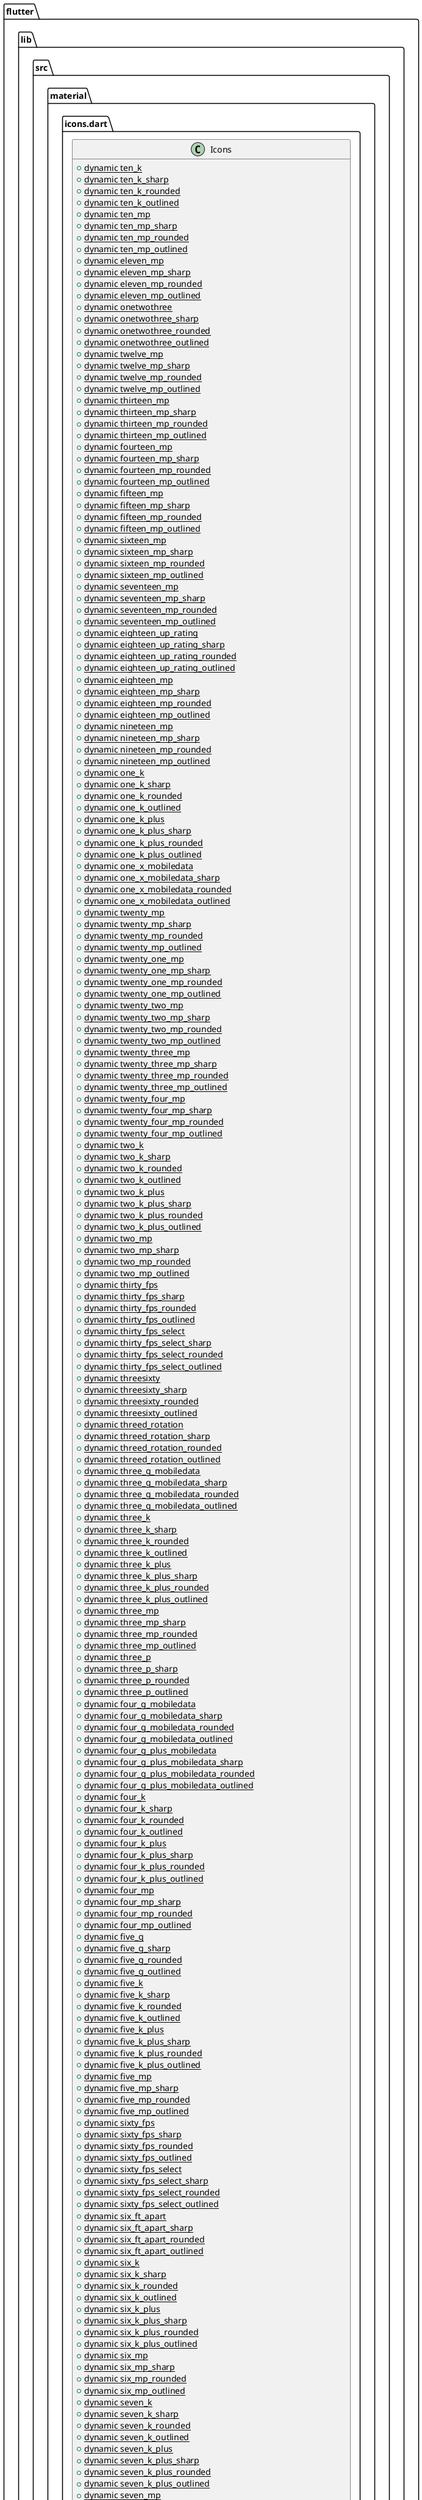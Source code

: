 @startuml
set namespaceSeparator ::

class "flutter::lib::src::material::icons.dart::PlatformAdaptiveIcons" {
  +dynamic arrow_back
  +dynamic arrow_back_outlined
  +dynamic arrow_back_rounded
  +dynamic arrow_back_sharp
  +dynamic arrow_forward
  +dynamic arrow_forward_outlined
  +dynamic arrow_forward_rounded
  +dynamic arrow_forward_sharp
  +dynamic flip_camera
  +dynamic flip_camera_outlined
  +dynamic flip_camera_rounded
  +dynamic flip_camera_sharp
  +dynamic more
  +dynamic more_outlined
  +dynamic more_rounded
  +dynamic more_sharp
  +dynamic share
  +dynamic share_outlined
  +dynamic share_rounded
  +dynamic share_sharp
  {static} -bool _isCupertino()
}

"flutter::lib::src::material::icons.dart::Icons" <|-- "flutter::lib::src::material::icons.dart::PlatformAdaptiveIcons"

class "flutter::lib::src::material::icons.dart::Icons" {
  {static} +dynamic ten_k
  {static} +dynamic ten_k_sharp
  {static} +dynamic ten_k_rounded
  {static} +dynamic ten_k_outlined
  {static} +dynamic ten_mp
  {static} +dynamic ten_mp_sharp
  {static} +dynamic ten_mp_rounded
  {static} +dynamic ten_mp_outlined
  {static} +dynamic eleven_mp
  {static} +dynamic eleven_mp_sharp
  {static} +dynamic eleven_mp_rounded
  {static} +dynamic eleven_mp_outlined
  {static} +dynamic onetwothree
  {static} +dynamic onetwothree_sharp
  {static} +dynamic onetwothree_rounded
  {static} +dynamic onetwothree_outlined
  {static} +dynamic twelve_mp
  {static} +dynamic twelve_mp_sharp
  {static} +dynamic twelve_mp_rounded
  {static} +dynamic twelve_mp_outlined
  {static} +dynamic thirteen_mp
  {static} +dynamic thirteen_mp_sharp
  {static} +dynamic thirteen_mp_rounded
  {static} +dynamic thirteen_mp_outlined
  {static} +dynamic fourteen_mp
  {static} +dynamic fourteen_mp_sharp
  {static} +dynamic fourteen_mp_rounded
  {static} +dynamic fourteen_mp_outlined
  {static} +dynamic fifteen_mp
  {static} +dynamic fifteen_mp_sharp
  {static} +dynamic fifteen_mp_rounded
  {static} +dynamic fifteen_mp_outlined
  {static} +dynamic sixteen_mp
  {static} +dynamic sixteen_mp_sharp
  {static} +dynamic sixteen_mp_rounded
  {static} +dynamic sixteen_mp_outlined
  {static} +dynamic seventeen_mp
  {static} +dynamic seventeen_mp_sharp
  {static} +dynamic seventeen_mp_rounded
  {static} +dynamic seventeen_mp_outlined
  {static} +dynamic eighteen_up_rating
  {static} +dynamic eighteen_up_rating_sharp
  {static} +dynamic eighteen_up_rating_rounded
  {static} +dynamic eighteen_up_rating_outlined
  {static} +dynamic eighteen_mp
  {static} +dynamic eighteen_mp_sharp
  {static} +dynamic eighteen_mp_rounded
  {static} +dynamic eighteen_mp_outlined
  {static} +dynamic nineteen_mp
  {static} +dynamic nineteen_mp_sharp
  {static} +dynamic nineteen_mp_rounded
  {static} +dynamic nineteen_mp_outlined
  {static} +dynamic one_k
  {static} +dynamic one_k_sharp
  {static} +dynamic one_k_rounded
  {static} +dynamic one_k_outlined
  {static} +dynamic one_k_plus
  {static} +dynamic one_k_plus_sharp
  {static} +dynamic one_k_plus_rounded
  {static} +dynamic one_k_plus_outlined
  {static} +dynamic one_x_mobiledata
  {static} +dynamic one_x_mobiledata_sharp
  {static} +dynamic one_x_mobiledata_rounded
  {static} +dynamic one_x_mobiledata_outlined
  {static} +dynamic twenty_mp
  {static} +dynamic twenty_mp_sharp
  {static} +dynamic twenty_mp_rounded
  {static} +dynamic twenty_mp_outlined
  {static} +dynamic twenty_one_mp
  {static} +dynamic twenty_one_mp_sharp
  {static} +dynamic twenty_one_mp_rounded
  {static} +dynamic twenty_one_mp_outlined
  {static} +dynamic twenty_two_mp
  {static} +dynamic twenty_two_mp_sharp
  {static} +dynamic twenty_two_mp_rounded
  {static} +dynamic twenty_two_mp_outlined
  {static} +dynamic twenty_three_mp
  {static} +dynamic twenty_three_mp_sharp
  {static} +dynamic twenty_three_mp_rounded
  {static} +dynamic twenty_three_mp_outlined
  {static} +dynamic twenty_four_mp
  {static} +dynamic twenty_four_mp_sharp
  {static} +dynamic twenty_four_mp_rounded
  {static} +dynamic twenty_four_mp_outlined
  {static} +dynamic two_k
  {static} +dynamic two_k_sharp
  {static} +dynamic two_k_rounded
  {static} +dynamic two_k_outlined
  {static} +dynamic two_k_plus
  {static} +dynamic two_k_plus_sharp
  {static} +dynamic two_k_plus_rounded
  {static} +dynamic two_k_plus_outlined
  {static} +dynamic two_mp
  {static} +dynamic two_mp_sharp
  {static} +dynamic two_mp_rounded
  {static} +dynamic two_mp_outlined
  {static} +dynamic thirty_fps
  {static} +dynamic thirty_fps_sharp
  {static} +dynamic thirty_fps_rounded
  {static} +dynamic thirty_fps_outlined
  {static} +dynamic thirty_fps_select
  {static} +dynamic thirty_fps_select_sharp
  {static} +dynamic thirty_fps_select_rounded
  {static} +dynamic thirty_fps_select_outlined
  {static} +dynamic threesixty
  {static} +dynamic threesixty_sharp
  {static} +dynamic threesixty_rounded
  {static} +dynamic threesixty_outlined
  {static} +dynamic threed_rotation
  {static} +dynamic threed_rotation_sharp
  {static} +dynamic threed_rotation_rounded
  {static} +dynamic threed_rotation_outlined
  {static} +dynamic three_g_mobiledata
  {static} +dynamic three_g_mobiledata_sharp
  {static} +dynamic three_g_mobiledata_rounded
  {static} +dynamic three_g_mobiledata_outlined
  {static} +dynamic three_k
  {static} +dynamic three_k_sharp
  {static} +dynamic three_k_rounded
  {static} +dynamic three_k_outlined
  {static} +dynamic three_k_plus
  {static} +dynamic three_k_plus_sharp
  {static} +dynamic three_k_plus_rounded
  {static} +dynamic three_k_plus_outlined
  {static} +dynamic three_mp
  {static} +dynamic three_mp_sharp
  {static} +dynamic three_mp_rounded
  {static} +dynamic three_mp_outlined
  {static} +dynamic three_p
  {static} +dynamic three_p_sharp
  {static} +dynamic three_p_rounded
  {static} +dynamic three_p_outlined
  {static} +dynamic four_g_mobiledata
  {static} +dynamic four_g_mobiledata_sharp
  {static} +dynamic four_g_mobiledata_rounded
  {static} +dynamic four_g_mobiledata_outlined
  {static} +dynamic four_g_plus_mobiledata
  {static} +dynamic four_g_plus_mobiledata_sharp
  {static} +dynamic four_g_plus_mobiledata_rounded
  {static} +dynamic four_g_plus_mobiledata_outlined
  {static} +dynamic four_k
  {static} +dynamic four_k_sharp
  {static} +dynamic four_k_rounded
  {static} +dynamic four_k_outlined
  {static} +dynamic four_k_plus
  {static} +dynamic four_k_plus_sharp
  {static} +dynamic four_k_plus_rounded
  {static} +dynamic four_k_plus_outlined
  {static} +dynamic four_mp
  {static} +dynamic four_mp_sharp
  {static} +dynamic four_mp_rounded
  {static} +dynamic four_mp_outlined
  {static} +dynamic five_g
  {static} +dynamic five_g_sharp
  {static} +dynamic five_g_rounded
  {static} +dynamic five_g_outlined
  {static} +dynamic five_k
  {static} +dynamic five_k_sharp
  {static} +dynamic five_k_rounded
  {static} +dynamic five_k_outlined
  {static} +dynamic five_k_plus
  {static} +dynamic five_k_plus_sharp
  {static} +dynamic five_k_plus_rounded
  {static} +dynamic five_k_plus_outlined
  {static} +dynamic five_mp
  {static} +dynamic five_mp_sharp
  {static} +dynamic five_mp_rounded
  {static} +dynamic five_mp_outlined
  {static} +dynamic sixty_fps
  {static} +dynamic sixty_fps_sharp
  {static} +dynamic sixty_fps_rounded
  {static} +dynamic sixty_fps_outlined
  {static} +dynamic sixty_fps_select
  {static} +dynamic sixty_fps_select_sharp
  {static} +dynamic sixty_fps_select_rounded
  {static} +dynamic sixty_fps_select_outlined
  {static} +dynamic six_ft_apart
  {static} +dynamic six_ft_apart_sharp
  {static} +dynamic six_ft_apart_rounded
  {static} +dynamic six_ft_apart_outlined
  {static} +dynamic six_k
  {static} +dynamic six_k_sharp
  {static} +dynamic six_k_rounded
  {static} +dynamic six_k_outlined
  {static} +dynamic six_k_plus
  {static} +dynamic six_k_plus_sharp
  {static} +dynamic six_k_plus_rounded
  {static} +dynamic six_k_plus_outlined
  {static} +dynamic six_mp
  {static} +dynamic six_mp_sharp
  {static} +dynamic six_mp_rounded
  {static} +dynamic six_mp_outlined
  {static} +dynamic seven_k
  {static} +dynamic seven_k_sharp
  {static} +dynamic seven_k_rounded
  {static} +dynamic seven_k_outlined
  {static} +dynamic seven_k_plus
  {static} +dynamic seven_k_plus_sharp
  {static} +dynamic seven_k_plus_rounded
  {static} +dynamic seven_k_plus_outlined
  {static} +dynamic seven_mp
  {static} +dynamic seven_mp_sharp
  {static} +dynamic seven_mp_rounded
  {static} +dynamic seven_mp_outlined
  {static} +dynamic eight_k
  {static} +dynamic eight_k_sharp
  {static} +dynamic eight_k_rounded
  {static} +dynamic eight_k_outlined
  {static} +dynamic eight_k_plus
  {static} +dynamic eight_k_plus_sharp
  {static} +dynamic eight_k_plus_rounded
  {static} +dynamic eight_k_plus_outlined
  {static} +dynamic eight_mp
  {static} +dynamic eight_mp_sharp
  {static} +dynamic eight_mp_rounded
  {static} +dynamic eight_mp_outlined
  {static} +dynamic nine_k
  {static} +dynamic nine_k_sharp
  {static} +dynamic nine_k_rounded
  {static} +dynamic nine_k_outlined
  {static} +dynamic nine_k_plus
  {static} +dynamic nine_k_plus_sharp
  {static} +dynamic nine_k_plus_rounded
  {static} +dynamic nine_k_plus_outlined
  {static} +dynamic nine_mp
  {static} +dynamic nine_mp_sharp
  {static} +dynamic nine_mp_rounded
  {static} +dynamic nine_mp_outlined
  {static} +dynamic abc
  {static} +dynamic abc_sharp
  {static} +dynamic abc_rounded
  {static} +dynamic abc_outlined
  {static} +dynamic ac_unit
  {static} +dynamic ac_unit_sharp
  {static} +dynamic ac_unit_rounded
  {static} +dynamic ac_unit_outlined
  {static} +dynamic access_alarm
  {static} +dynamic access_alarm_sharp
  {static} +dynamic access_alarm_rounded
  {static} +dynamic access_alarm_outlined
  {static} +dynamic access_alarms
  {static} +dynamic access_alarms_sharp
  {static} +dynamic access_alarms_rounded
  {static} +dynamic access_alarms_outlined
  {static} +dynamic access_time
  {static} +dynamic access_time_sharp
  {static} +dynamic access_time_rounded
  {static} +dynamic access_time_outlined
  {static} +dynamic access_time_filled
  {static} +dynamic access_time_filled_sharp
  {static} +dynamic access_time_filled_rounded
  {static} +dynamic access_time_filled_outlined
  {static} +dynamic accessibility
  {static} +dynamic accessibility_sharp
  {static} +dynamic accessibility_rounded
  {static} +dynamic accessibility_outlined
  {static} +dynamic accessibility_new
  {static} +dynamic accessibility_new_sharp
  {static} +dynamic accessibility_new_rounded
  {static} +dynamic accessibility_new_outlined
  {static} +dynamic accessible
  {static} +dynamic accessible_sharp
  {static} +dynamic accessible_rounded
  {static} +dynamic accessible_outlined
  {static} +dynamic accessible_forward
  {static} +dynamic accessible_forward_sharp
  {static} +dynamic accessible_forward_rounded
  {static} +dynamic accessible_forward_outlined
  {static} +dynamic account_balance
  {static} +dynamic account_balance_sharp
  {static} +dynamic account_balance_rounded
  {static} +dynamic account_balance_outlined
  {static} +dynamic account_balance_wallet
  {static} +dynamic account_balance_wallet_sharp
  {static} +dynamic account_balance_wallet_rounded
  {static} +dynamic account_balance_wallet_outlined
  {static} +dynamic account_box
  {static} +dynamic account_box_sharp
  {static} +dynamic account_box_rounded
  {static} +dynamic account_box_outlined
  {static} +dynamic account_circle
  {static} +dynamic account_circle_sharp
  {static} +dynamic account_circle_rounded
  {static} +dynamic account_circle_outlined
  {static} +dynamic account_tree
  {static} +dynamic account_tree_sharp
  {static} +dynamic account_tree_rounded
  {static} +dynamic account_tree_outlined
  {static} +dynamic ad_units
  {static} +dynamic ad_units_sharp
  {static} +dynamic ad_units_rounded
  {static} +dynamic ad_units_outlined
  {static} +dynamic adb
  {static} +dynamic adb_sharp
  {static} +dynamic adb_rounded
  {static} +dynamic adb_outlined
  {static} +dynamic add
  {static} +dynamic add_sharp
  {static} +dynamic add_rounded
  {static} +dynamic add_outlined
  {static} +dynamic add_a_photo
  {static} +dynamic add_a_photo_sharp
  {static} +dynamic add_a_photo_rounded
  {static} +dynamic add_a_photo_outlined
  {static} +dynamic add_alarm
  {static} +dynamic add_alarm_sharp
  {static} +dynamic add_alarm_rounded
  {static} +dynamic add_alarm_outlined
  {static} +dynamic add_alert
  {static} +dynamic add_alert_sharp
  {static} +dynamic add_alert_rounded
  {static} +dynamic add_alert_outlined
  {static} +dynamic add_box
  {static} +dynamic add_box_sharp
  {static} +dynamic add_box_rounded
  {static} +dynamic add_box_outlined
  {static} +dynamic add_business
  {static} +dynamic add_business_sharp
  {static} +dynamic add_business_rounded
  {static} +dynamic add_business_outlined
  {static} +dynamic add_call
  {static} +dynamic add_card
  {static} +dynamic add_card_sharp
  {static} +dynamic add_card_rounded
  {static} +dynamic add_card_outlined
  {static} +dynamic add_chart
  {static} +dynamic add_chart_sharp
  {static} +dynamic add_chart_rounded
  {static} +dynamic add_chart_outlined
  {static} +dynamic add_circle
  {static} +dynamic add_circle_sharp
  {static} +dynamic add_circle_rounded
  {static} +dynamic add_circle_outlined
  {static} +dynamic add_circle_outline
  {static} +dynamic add_circle_outline_sharp
  {static} +dynamic add_circle_outline_rounded
  {static} +dynamic add_circle_outline_outlined
  {static} +dynamic add_comment
  {static} +dynamic add_comment_sharp
  {static} +dynamic add_comment_rounded
  {static} +dynamic add_comment_outlined
  {static} +dynamic add_home
  {static} +dynamic add_home_sharp
  {static} +dynamic add_home_rounded
  {static} +dynamic add_home_outlined
  {static} +dynamic add_home_work
  {static} +dynamic add_home_work_sharp
  {static} +dynamic add_home_work_rounded
  {static} +dynamic add_home_work_outlined
  {static} +dynamic add_ic_call
  {static} +dynamic add_ic_call_sharp
  {static} +dynamic add_ic_call_rounded
  {static} +dynamic add_ic_call_outlined
  {static} +dynamic add_link
  {static} +dynamic add_link_sharp
  {static} +dynamic add_link_rounded
  {static} +dynamic add_link_outlined
  {static} +dynamic add_location
  {static} +dynamic add_location_sharp
  {static} +dynamic add_location_rounded
  {static} +dynamic add_location_outlined
  {static} +dynamic add_location_alt
  {static} +dynamic add_location_alt_sharp
  {static} +dynamic add_location_alt_rounded
  {static} +dynamic add_location_alt_outlined
  {static} +dynamic add_moderator
  {static} +dynamic add_moderator_sharp
  {static} +dynamic add_moderator_rounded
  {static} +dynamic add_moderator_outlined
  {static} +dynamic add_photo_alternate
  {static} +dynamic add_photo_alternate_sharp
  {static} +dynamic add_photo_alternate_rounded
  {static} +dynamic add_photo_alternate_outlined
  {static} +dynamic add_reaction
  {static} +dynamic add_reaction_sharp
  {static} +dynamic add_reaction_rounded
  {static} +dynamic add_reaction_outlined
  {static} +dynamic add_road
  {static} +dynamic add_road_sharp
  {static} +dynamic add_road_rounded
  {static} +dynamic add_road_outlined
  {static} +dynamic add_shopping_cart
  {static} +dynamic add_shopping_cart_sharp
  {static} +dynamic add_shopping_cart_rounded
  {static} +dynamic add_shopping_cart_outlined
  {static} +dynamic add_task
  {static} +dynamic add_task_sharp
  {static} +dynamic add_task_rounded
  {static} +dynamic add_task_outlined
  {static} +dynamic add_to_drive
  {static} +dynamic add_to_drive_sharp
  {static} +dynamic add_to_drive_rounded
  {static} +dynamic add_to_drive_outlined
  {static} +dynamic add_to_home_screen
  {static} +dynamic add_to_home_screen_sharp
  {static} +dynamic add_to_home_screen_rounded
  {static} +dynamic add_to_home_screen_outlined
  {static} +dynamic add_to_photos
  {static} +dynamic add_to_photos_sharp
  {static} +dynamic add_to_photos_rounded
  {static} +dynamic add_to_photos_outlined
  {static} +dynamic add_to_queue
  {static} +dynamic add_to_queue_sharp
  {static} +dynamic add_to_queue_rounded
  {static} +dynamic add_to_queue_outlined
  {static} +dynamic addchart
  {static} +dynamic addchart_sharp
  {static} +dynamic addchart_rounded
  {static} +dynamic addchart_outlined
  {static} +dynamic adf_scanner
  {static} +dynamic adf_scanner_sharp
  {static} +dynamic adf_scanner_rounded
  {static} +dynamic adf_scanner_outlined
  {static} +dynamic adjust
  {static} +dynamic adjust_sharp
  {static} +dynamic adjust_rounded
  {static} +dynamic adjust_outlined
  {static} +dynamic admin_panel_settings
  {static} +dynamic admin_panel_settings_sharp
  {static} +dynamic admin_panel_settings_rounded
  {static} +dynamic admin_panel_settings_outlined
  {static} +dynamic adobe
  {static} +dynamic adobe_sharp
  {static} +dynamic adobe_rounded
  {static} +dynamic adobe_outlined
  {static} +dynamic ads_click
  {static} +dynamic ads_click_sharp
  {static} +dynamic ads_click_rounded
  {static} +dynamic ads_click_outlined
  {static} +dynamic agriculture
  {static} +dynamic agriculture_sharp
  {static} +dynamic agriculture_rounded
  {static} +dynamic agriculture_outlined
  {static} +dynamic air
  {static} +dynamic air_sharp
  {static} +dynamic air_rounded
  {static} +dynamic air_outlined
  {static} +dynamic airline_seat_flat
  {static} +dynamic airline_seat_flat_sharp
  {static} +dynamic airline_seat_flat_rounded
  {static} +dynamic airline_seat_flat_outlined
  {static} +dynamic airline_seat_flat_angled
  {static} +dynamic airline_seat_flat_angled_sharp
  {static} +dynamic airline_seat_flat_angled_rounded
  {static} +dynamic airline_seat_flat_angled_outlined
  {static} +dynamic airline_seat_individual_suite
  {static} +dynamic airline_seat_individual_suite_sharp
  {static} +dynamic airline_seat_individual_suite_rounded
  {static} +dynamic airline_seat_individual_suite_outlined
  {static} +dynamic airline_seat_legroom_extra
  {static} +dynamic airline_seat_legroom_extra_sharp
  {static} +dynamic airline_seat_legroom_extra_rounded
  {static} +dynamic airline_seat_legroom_extra_outlined
  {static} +dynamic airline_seat_legroom_normal
  {static} +dynamic airline_seat_legroom_normal_sharp
  {static} +dynamic airline_seat_legroom_normal_rounded
  {static} +dynamic airline_seat_legroom_normal_outlined
  {static} +dynamic airline_seat_legroom_reduced
  {static} +dynamic airline_seat_legroom_reduced_sharp
  {static} +dynamic airline_seat_legroom_reduced_rounded
  {static} +dynamic airline_seat_legroom_reduced_outlined
  {static} +dynamic airline_seat_recline_extra
  {static} +dynamic airline_seat_recline_extra_sharp
  {static} +dynamic airline_seat_recline_extra_rounded
  {static} +dynamic airline_seat_recline_extra_outlined
  {static} +dynamic airline_seat_recline_normal
  {static} +dynamic airline_seat_recline_normal_sharp
  {static} +dynamic airline_seat_recline_normal_rounded
  {static} +dynamic airline_seat_recline_normal_outlined
  {static} +dynamic airline_stops
  {static} +dynamic airline_stops_sharp
  {static} +dynamic airline_stops_rounded
  {static} +dynamic airline_stops_outlined
  {static} +dynamic airlines
  {static} +dynamic airlines_sharp
  {static} +dynamic airlines_rounded
  {static} +dynamic airlines_outlined
  {static} +dynamic airplane_ticket
  {static} +dynamic airplane_ticket_sharp
  {static} +dynamic airplane_ticket_rounded
  {static} +dynamic airplane_ticket_outlined
  {static} +dynamic airplanemode_active
  {static} +dynamic airplanemode_active_sharp
  {static} +dynamic airplanemode_active_rounded
  {static} +dynamic airplanemode_active_outlined
  {static} +dynamic airplanemode_inactive
  {static} +dynamic airplanemode_inactive_sharp
  {static} +dynamic airplanemode_inactive_rounded
  {static} +dynamic airplanemode_inactive_outlined
  {static} +dynamic airplanemode_off
  {static} +dynamic airplanemode_off_sharp
  {static} +dynamic airplanemode_off_rounded
  {static} +dynamic airplanemode_off_outlined
  {static} +dynamic airplanemode_on
  {static} +dynamic airplanemode_on_sharp
  {static} +dynamic airplanemode_on_rounded
  {static} +dynamic airplanemode_on_outlined
  {static} +dynamic airplay
  {static} +dynamic airplay_sharp
  {static} +dynamic airplay_rounded
  {static} +dynamic airplay_outlined
  {static} +dynamic airport_shuttle
  {static} +dynamic airport_shuttle_sharp
  {static} +dynamic airport_shuttle_rounded
  {static} +dynamic airport_shuttle_outlined
  {static} +dynamic alarm
  {static} +dynamic alarm_sharp
  {static} +dynamic alarm_rounded
  {static} +dynamic alarm_outlined
  {static} +dynamic alarm_add
  {static} +dynamic alarm_add_sharp
  {static} +dynamic alarm_add_rounded
  {static} +dynamic alarm_add_outlined
  {static} +dynamic alarm_off
  {static} +dynamic alarm_off_sharp
  {static} +dynamic alarm_off_rounded
  {static} +dynamic alarm_off_outlined
  {static} +dynamic alarm_on
  {static} +dynamic alarm_on_sharp
  {static} +dynamic alarm_on_rounded
  {static} +dynamic alarm_on_outlined
  {static} +dynamic album
  {static} +dynamic album_sharp
  {static} +dynamic album_rounded
  {static} +dynamic album_outlined
  {static} +dynamic align_horizontal_center
  {static} +dynamic align_horizontal_center_sharp
  {static} +dynamic align_horizontal_center_rounded
  {static} +dynamic align_horizontal_center_outlined
  {static} +dynamic align_horizontal_left
  {static} +dynamic align_horizontal_left_sharp
  {static} +dynamic align_horizontal_left_rounded
  {static} +dynamic align_horizontal_left_outlined
  {static} +dynamic align_horizontal_right
  {static} +dynamic align_horizontal_right_sharp
  {static} +dynamic align_horizontal_right_rounded
  {static} +dynamic align_horizontal_right_outlined
  {static} +dynamic align_vertical_bottom
  {static} +dynamic align_vertical_bottom_sharp
  {static} +dynamic align_vertical_bottom_rounded
  {static} +dynamic align_vertical_bottom_outlined
  {static} +dynamic align_vertical_center
  {static} +dynamic align_vertical_center_sharp
  {static} +dynamic align_vertical_center_rounded
  {static} +dynamic align_vertical_center_outlined
  {static} +dynamic align_vertical_top
  {static} +dynamic align_vertical_top_sharp
  {static} +dynamic align_vertical_top_rounded
  {static} +dynamic align_vertical_top_outlined
  {static} +dynamic all_inbox
  {static} +dynamic all_inbox_sharp
  {static} +dynamic all_inbox_rounded
  {static} +dynamic all_inbox_outlined
  {static} +dynamic all_inclusive
  {static} +dynamic all_inclusive_sharp
  {static} +dynamic all_inclusive_rounded
  {static} +dynamic all_inclusive_outlined
  {static} +dynamic all_out
  {static} +dynamic all_out_sharp
  {static} +dynamic all_out_rounded
  {static} +dynamic all_out_outlined
  {static} +dynamic alt_route
  {static} +dynamic alt_route_sharp
  {static} +dynamic alt_route_rounded
  {static} +dynamic alt_route_outlined
  {static} +dynamic alternate_email
  {static} +dynamic alternate_email_sharp
  {static} +dynamic alternate_email_rounded
  {static} +dynamic alternate_email_outlined
  {static} +dynamic amp_stories
  {static} +dynamic amp_stories_sharp
  {static} +dynamic amp_stories_rounded
  {static} +dynamic amp_stories_outlined
  {static} +dynamic analytics
  {static} +dynamic analytics_sharp
  {static} +dynamic analytics_rounded
  {static} +dynamic analytics_outlined
  {static} +dynamic anchor
  {static} +dynamic anchor_sharp
  {static} +dynamic anchor_rounded
  {static} +dynamic anchor_outlined
  {static} +dynamic android
  {static} +dynamic android_sharp
  {static} +dynamic android_rounded
  {static} +dynamic android_outlined
  {static} +dynamic animation
  {static} +dynamic animation_sharp
  {static} +dynamic animation_rounded
  {static} +dynamic animation_outlined
  {static} +dynamic announcement
  {static} +dynamic announcement_sharp
  {static} +dynamic announcement_rounded
  {static} +dynamic announcement_outlined
  {static} +dynamic aod
  {static} +dynamic aod_sharp
  {static} +dynamic aod_rounded
  {static} +dynamic aod_outlined
  {static} +dynamic apartment
  {static} +dynamic apartment_sharp
  {static} +dynamic apartment_rounded
  {static} +dynamic apartment_outlined
  {static} +dynamic api
  {static} +dynamic api_sharp
  {static} +dynamic api_rounded
  {static} +dynamic api_outlined
  {static} +dynamic app_blocking
  {static} +dynamic app_blocking_sharp
  {static} +dynamic app_blocking_rounded
  {static} +dynamic app_blocking_outlined
  {static} +dynamic app_registration
  {static} +dynamic app_registration_sharp
  {static} +dynamic app_registration_rounded
  {static} +dynamic app_registration_outlined
  {static} +dynamic app_settings_alt
  {static} +dynamic app_settings_alt_sharp
  {static} +dynamic app_settings_alt_rounded
  {static} +dynamic app_settings_alt_outlined
  {static} +dynamic app_shortcut
  {static} +dynamic app_shortcut_sharp
  {static} +dynamic app_shortcut_rounded
  {static} +dynamic app_shortcut_outlined
  {static} +dynamic apple
  {static} +dynamic apple_sharp
  {static} +dynamic apple_rounded
  {static} +dynamic apple_outlined
  {static} +dynamic approval
  {static} +dynamic approval_sharp
  {static} +dynamic approval_rounded
  {static} +dynamic approval_outlined
  {static} +dynamic apps
  {static} +dynamic apps_sharp
  {static} +dynamic apps_rounded
  {static} +dynamic apps_outlined
  {static} +dynamic apps_outage
  {static} +dynamic apps_outage_sharp
  {static} +dynamic apps_outage_rounded
  {static} +dynamic apps_outage_outlined
  {static} +dynamic architecture
  {static} +dynamic architecture_sharp
  {static} +dynamic architecture_rounded
  {static} +dynamic architecture_outlined
  {static} +dynamic archive
  {static} +dynamic archive_sharp
  {static} +dynamic archive_rounded
  {static} +dynamic archive_outlined
  {static} +dynamic area_chart
  {static} +dynamic area_chart_sharp
  {static} +dynamic area_chart_rounded
  {static} +dynamic area_chart_outlined
  {static} +dynamic arrow_back
  {static} +dynamic arrow_back_sharp
  {static} +dynamic arrow_back_rounded
  {static} +dynamic arrow_back_outlined
  {static} +dynamic arrow_back_ios
  {static} +dynamic arrow_back_ios_sharp
  {static} +dynamic arrow_back_ios_rounded
  {static} +dynamic arrow_back_ios_outlined
  {static} +dynamic arrow_back_ios_new
  {static} +dynamic arrow_back_ios_new_sharp
  {static} +dynamic arrow_back_ios_new_rounded
  {static} +dynamic arrow_back_ios_new_outlined
  {static} +dynamic arrow_circle_down
  {static} +dynamic arrow_circle_down_sharp
  {static} +dynamic arrow_circle_down_rounded
  {static} +dynamic arrow_circle_down_outlined
  {static} +dynamic arrow_circle_left
  {static} +dynamic arrow_circle_left_sharp
  {static} +dynamic arrow_circle_left_rounded
  {static} +dynamic arrow_circle_left_outlined
  {static} +dynamic arrow_circle_right
  {static} +dynamic arrow_circle_right_sharp
  {static} +dynamic arrow_circle_right_rounded
  {static} +dynamic arrow_circle_right_outlined
  {static} +dynamic arrow_circle_up
  {static} +dynamic arrow_circle_up_sharp
  {static} +dynamic arrow_circle_up_rounded
  {static} +dynamic arrow_circle_up_outlined
  {static} +dynamic arrow_downward
  {static} +dynamic arrow_downward_sharp
  {static} +dynamic arrow_downward_rounded
  {static} +dynamic arrow_downward_outlined
  {static} +dynamic arrow_drop_down
  {static} +dynamic arrow_drop_down_sharp
  {static} +dynamic arrow_drop_down_rounded
  {static} +dynamic arrow_drop_down_outlined
  {static} +dynamic arrow_drop_down_circle
  {static} +dynamic arrow_drop_down_circle_sharp
  {static} +dynamic arrow_drop_down_circle_rounded
  {static} +dynamic arrow_drop_down_circle_outlined
  {static} +dynamic arrow_drop_up
  {static} +dynamic arrow_drop_up_sharp
  {static} +dynamic arrow_drop_up_rounded
  {static} +dynamic arrow_drop_up_outlined
  {static} +dynamic arrow_forward
  {static} +dynamic arrow_forward_sharp
  {static} +dynamic arrow_forward_rounded
  {static} +dynamic arrow_forward_outlined
  {static} +dynamic arrow_forward_ios
  {static} +dynamic arrow_forward_ios_sharp
  {static} +dynamic arrow_forward_ios_rounded
  {static} +dynamic arrow_forward_ios_outlined
  {static} +dynamic arrow_left
  {static} +dynamic arrow_left_sharp
  {static} +dynamic arrow_left_rounded
  {static} +dynamic arrow_left_outlined
  {static} +dynamic arrow_right
  {static} +dynamic arrow_right_sharp
  {static} +dynamic arrow_right_rounded
  {static} +dynamic arrow_right_outlined
  {static} +dynamic arrow_right_alt
  {static} +dynamic arrow_right_alt_sharp
  {static} +dynamic arrow_right_alt_rounded
  {static} +dynamic arrow_right_alt_outlined
  {static} +dynamic arrow_upward
  {static} +dynamic arrow_upward_sharp
  {static} +dynamic arrow_upward_rounded
  {static} +dynamic arrow_upward_outlined
  {static} +dynamic art_track
  {static} +dynamic art_track_sharp
  {static} +dynamic art_track_rounded
  {static} +dynamic art_track_outlined
  {static} +dynamic article
  {static} +dynamic article_sharp
  {static} +dynamic article_rounded
  {static} +dynamic article_outlined
  {static} +dynamic aspect_ratio
  {static} +dynamic aspect_ratio_sharp
  {static} +dynamic aspect_ratio_rounded
  {static} +dynamic aspect_ratio_outlined
  {static} +dynamic assessment
  {static} +dynamic assessment_sharp
  {static} +dynamic assessment_rounded
  {static} +dynamic assessment_outlined
  {static} +dynamic assignment
  {static} +dynamic assignment_sharp
  {static} +dynamic assignment_rounded
  {static} +dynamic assignment_outlined
  {static} +dynamic assignment_ind
  {static} +dynamic assignment_ind_sharp
  {static} +dynamic assignment_ind_rounded
  {static} +dynamic assignment_ind_outlined
  {static} +dynamic assignment_late
  {static} +dynamic assignment_late_sharp
  {static} +dynamic assignment_late_rounded
  {static} +dynamic assignment_late_outlined
  {static} +dynamic assignment_return
  {static} +dynamic assignment_return_sharp
  {static} +dynamic assignment_return_rounded
  {static} +dynamic assignment_return_outlined
  {static} +dynamic assignment_returned
  {static} +dynamic assignment_returned_sharp
  {static} +dynamic assignment_returned_rounded
  {static} +dynamic assignment_returned_outlined
  {static} +dynamic assignment_turned_in
  {static} +dynamic assignment_turned_in_sharp
  {static} +dynamic assignment_turned_in_rounded
  {static} +dynamic assignment_turned_in_outlined
  {static} +dynamic assistant
  {static} +dynamic assistant_sharp
  {static} +dynamic assistant_rounded
  {static} +dynamic assistant_outlined
  {static} +dynamic assistant_direction
  {static} +dynamic assistant_direction_sharp
  {static} +dynamic assistant_direction_rounded
  {static} +dynamic assistant_direction_outlined
  {static} +dynamic assistant_navigation
  {static} +dynamic assistant_photo
  {static} +dynamic assistant_photo_sharp
  {static} +dynamic assistant_photo_rounded
  {static} +dynamic assistant_photo_outlined
  {static} +dynamic assured_workload
  {static} +dynamic assured_workload_sharp
  {static} +dynamic assured_workload_rounded
  {static} +dynamic assured_workload_outlined
  {static} +dynamic atm
  {static} +dynamic atm_sharp
  {static} +dynamic atm_rounded
  {static} +dynamic atm_outlined
  {static} +dynamic attach_email
  {static} +dynamic attach_email_sharp
  {static} +dynamic attach_email_rounded
  {static} +dynamic attach_email_outlined
  {static} +dynamic attach_file
  {static} +dynamic attach_file_sharp
  {static} +dynamic attach_file_rounded
  {static} +dynamic attach_file_outlined
  {static} +dynamic attach_money
  {static} +dynamic attach_money_sharp
  {static} +dynamic attach_money_rounded
  {static} +dynamic attach_money_outlined
  {static} +dynamic attachment
  {static} +dynamic attachment_sharp
  {static} +dynamic attachment_rounded
  {static} +dynamic attachment_outlined
  {static} +dynamic attractions
  {static} +dynamic attractions_sharp
  {static} +dynamic attractions_rounded
  {static} +dynamic attractions_outlined
  {static} +dynamic attribution
  {static} +dynamic attribution_sharp
  {static} +dynamic attribution_rounded
  {static} +dynamic attribution_outlined
  {static} +dynamic audio_file
  {static} +dynamic audio_file_sharp
  {static} +dynamic audio_file_rounded
  {static} +dynamic audio_file_outlined
  {static} +dynamic audiotrack
  {static} +dynamic audiotrack_sharp
  {static} +dynamic audiotrack_rounded
  {static} +dynamic audiotrack_outlined
  {static} +dynamic auto_awesome
  {static} +dynamic auto_awesome_sharp
  {static} +dynamic auto_awesome_rounded
  {static} +dynamic auto_awesome_outlined
  {static} +dynamic auto_awesome_mosaic
  {static} +dynamic auto_awesome_mosaic_sharp
  {static} +dynamic auto_awesome_mosaic_rounded
  {static} +dynamic auto_awesome_mosaic_outlined
  {static} +dynamic auto_awesome_motion
  {static} +dynamic auto_awesome_motion_sharp
  {static} +dynamic auto_awesome_motion_rounded
  {static} +dynamic auto_awesome_motion_outlined
  {static} +dynamic auto_delete
  {static} +dynamic auto_delete_sharp
  {static} +dynamic auto_delete_rounded
  {static} +dynamic auto_delete_outlined
  {static} +dynamic auto_fix_high
  {static} +dynamic auto_fix_high_sharp
  {static} +dynamic auto_fix_high_rounded
  {static} +dynamic auto_fix_high_outlined
  {static} +dynamic auto_fix_normal
  {static} +dynamic auto_fix_normal_sharp
  {static} +dynamic auto_fix_normal_rounded
  {static} +dynamic auto_fix_normal_outlined
  {static} +dynamic auto_fix_off
  {static} +dynamic auto_fix_off_sharp
  {static} +dynamic auto_fix_off_rounded
  {static} +dynamic auto_fix_off_outlined
  {static} +dynamic auto_graph
  {static} +dynamic auto_graph_sharp
  {static} +dynamic auto_graph_rounded
  {static} +dynamic auto_graph_outlined
  {static} +dynamic auto_mode
  {static} +dynamic auto_mode_sharp
  {static} +dynamic auto_mode_rounded
  {static} +dynamic auto_mode_outlined
  {static} +dynamic auto_stories
  {static} +dynamic auto_stories_sharp
  {static} +dynamic auto_stories_rounded
  {static} +dynamic auto_stories_outlined
  {static} +dynamic autofps_select
  {static} +dynamic autofps_select_sharp
  {static} +dynamic autofps_select_rounded
  {static} +dynamic autofps_select_outlined
  {static} +dynamic autorenew
  {static} +dynamic autorenew_sharp
  {static} +dynamic autorenew_rounded
  {static} +dynamic autorenew_outlined
  {static} +dynamic av_timer
  {static} +dynamic av_timer_sharp
  {static} +dynamic av_timer_rounded
  {static} +dynamic av_timer_outlined
  {static} +dynamic baby_changing_station
  {static} +dynamic baby_changing_station_sharp
  {static} +dynamic baby_changing_station_rounded
  {static} +dynamic baby_changing_station_outlined
  {static} +dynamic back_hand
  {static} +dynamic back_hand_sharp
  {static} +dynamic back_hand_rounded
  {static} +dynamic back_hand_outlined
  {static} +dynamic backpack
  {static} +dynamic backpack_sharp
  {static} +dynamic backpack_rounded
  {static} +dynamic backpack_outlined
  {static} +dynamic backspace
  {static} +dynamic backspace_sharp
  {static} +dynamic backspace_rounded
  {static} +dynamic backspace_outlined
  {static} +dynamic backup
  {static} +dynamic backup_sharp
  {static} +dynamic backup_rounded
  {static} +dynamic backup_outlined
  {static} +dynamic backup_table
  {static} +dynamic backup_table_sharp
  {static} +dynamic backup_table_rounded
  {static} +dynamic backup_table_outlined
  {static} +dynamic badge
  {static} +dynamic badge_sharp
  {static} +dynamic badge_rounded
  {static} +dynamic badge_outlined
  {static} +dynamic bakery_dining
  {static} +dynamic bakery_dining_sharp
  {static} +dynamic bakery_dining_rounded
  {static} +dynamic bakery_dining_outlined
  {static} +dynamic balance
  {static} +dynamic balance_sharp
  {static} +dynamic balance_rounded
  {static} +dynamic balance_outlined
  {static} +dynamic balcony
  {static} +dynamic balcony_sharp
  {static} +dynamic balcony_rounded
  {static} +dynamic balcony_outlined
  {static} +dynamic ballot
  {static} +dynamic ballot_sharp
  {static} +dynamic ballot_rounded
  {static} +dynamic ballot_outlined
  {static} +dynamic bar_chart
  {static} +dynamic bar_chart_sharp
  {static} +dynamic bar_chart_rounded
  {static} +dynamic bar_chart_outlined
  {static} +dynamic batch_prediction
  {static} +dynamic batch_prediction_sharp
  {static} +dynamic batch_prediction_rounded
  {static} +dynamic batch_prediction_outlined
  {static} +dynamic bathroom
  {static} +dynamic bathroom_sharp
  {static} +dynamic bathroom_rounded
  {static} +dynamic bathroom_outlined
  {static} +dynamic bathtub
  {static} +dynamic bathtub_sharp
  {static} +dynamic bathtub_rounded
  {static} +dynamic bathtub_outlined
  {static} +dynamic battery_0_bar
  {static} +dynamic battery_0_bar_sharp
  {static} +dynamic battery_0_bar_rounded
  {static} +dynamic battery_0_bar_outlined
  {static} +dynamic battery_1_bar
  {static} +dynamic battery_1_bar_sharp
  {static} +dynamic battery_1_bar_rounded
  {static} +dynamic battery_1_bar_outlined
  {static} +dynamic battery_2_bar
  {static} +dynamic battery_2_bar_sharp
  {static} +dynamic battery_2_bar_rounded
  {static} +dynamic battery_2_bar_outlined
  {static} +dynamic battery_3_bar
  {static} +dynamic battery_3_bar_sharp
  {static} +dynamic battery_3_bar_rounded
  {static} +dynamic battery_3_bar_outlined
  {static} +dynamic battery_4_bar
  {static} +dynamic battery_4_bar_sharp
  {static} +dynamic battery_4_bar_rounded
  {static} +dynamic battery_4_bar_outlined
  {static} +dynamic battery_5_bar
  {static} +dynamic battery_5_bar_sharp
  {static} +dynamic battery_5_bar_rounded
  {static} +dynamic battery_5_bar_outlined
  {static} +dynamic battery_6_bar
  {static} +dynamic battery_6_bar_sharp
  {static} +dynamic battery_6_bar_rounded
  {static} +dynamic battery_6_bar_outlined
  {static} +dynamic battery_alert
  {static} +dynamic battery_alert_sharp
  {static} +dynamic battery_alert_rounded
  {static} +dynamic battery_alert_outlined
  {static} +dynamic battery_charging_full
  {static} +dynamic battery_charging_full_sharp
  {static} +dynamic battery_charging_full_rounded
  {static} +dynamic battery_charging_full_outlined
  {static} +dynamic battery_full
  {static} +dynamic battery_full_sharp
  {static} +dynamic battery_full_rounded
  {static} +dynamic battery_full_outlined
  {static} +dynamic battery_saver
  {static} +dynamic battery_saver_sharp
  {static} +dynamic battery_saver_rounded
  {static} +dynamic battery_saver_outlined
  {static} +dynamic battery_std
  {static} +dynamic battery_std_sharp
  {static} +dynamic battery_std_rounded
  {static} +dynamic battery_std_outlined
  {static} +dynamic battery_unknown
  {static} +dynamic battery_unknown_sharp
  {static} +dynamic battery_unknown_rounded
  {static} +dynamic battery_unknown_outlined
  {static} +dynamic beach_access
  {static} +dynamic beach_access_sharp
  {static} +dynamic beach_access_rounded
  {static} +dynamic beach_access_outlined
  {static} +dynamic bed
  {static} +dynamic bed_sharp
  {static} +dynamic bed_rounded
  {static} +dynamic bed_outlined
  {static} +dynamic bedroom_baby
  {static} +dynamic bedroom_baby_sharp
  {static} +dynamic bedroom_baby_rounded
  {static} +dynamic bedroom_baby_outlined
  {static} +dynamic bedroom_child
  {static} +dynamic bedroom_child_sharp
  {static} +dynamic bedroom_child_rounded
  {static} +dynamic bedroom_child_outlined
  {static} +dynamic bedroom_parent
  {static} +dynamic bedroom_parent_sharp
  {static} +dynamic bedroom_parent_rounded
  {static} +dynamic bedroom_parent_outlined
  {static} +dynamic bedtime
  {static} +dynamic bedtime_sharp
  {static} +dynamic bedtime_rounded
  {static} +dynamic bedtime_outlined
  {static} +dynamic bedtime_off
  {static} +dynamic bedtime_off_sharp
  {static} +dynamic bedtime_off_rounded
  {static} +dynamic bedtime_off_outlined
  {static} +dynamic beenhere
  {static} +dynamic beenhere_sharp
  {static} +dynamic beenhere_rounded
  {static} +dynamic beenhere_outlined
  {static} +dynamic bento
  {static} +dynamic bento_sharp
  {static} +dynamic bento_rounded
  {static} +dynamic bento_outlined
  {static} +dynamic bike_scooter
  {static} +dynamic bike_scooter_sharp
  {static} +dynamic bike_scooter_rounded
  {static} +dynamic bike_scooter_outlined
  {static} +dynamic biotech
  {static} +dynamic biotech_sharp
  {static} +dynamic biotech_rounded
  {static} +dynamic biotech_outlined
  {static} +dynamic blender
  {static} +dynamic blender_sharp
  {static} +dynamic blender_rounded
  {static} +dynamic blender_outlined
  {static} +dynamic blinds
  {static} +dynamic blinds_sharp
  {static} +dynamic blinds_rounded
  {static} +dynamic blinds_outlined
  {static} +dynamic blinds_closed
  {static} +dynamic blinds_closed_sharp
  {static} +dynamic blinds_closed_rounded
  {static} +dynamic blinds_closed_outlined
  {static} +dynamic block
  {static} +dynamic block_sharp
  {static} +dynamic block_rounded
  {static} +dynamic block_outlined
  {static} +dynamic block_flipped
  {static} +dynamic bloodtype
  {static} +dynamic bloodtype_sharp
  {static} +dynamic bloodtype_rounded
  {static} +dynamic bloodtype_outlined
  {static} +dynamic bluetooth
  {static} +dynamic bluetooth_sharp
  {static} +dynamic bluetooth_rounded
  {static} +dynamic bluetooth_outlined
  {static} +dynamic bluetooth_audio
  {static} +dynamic bluetooth_audio_sharp
  {static} +dynamic bluetooth_audio_rounded
  {static} +dynamic bluetooth_audio_outlined
  {static} +dynamic bluetooth_connected
  {static} +dynamic bluetooth_connected_sharp
  {static} +dynamic bluetooth_connected_rounded
  {static} +dynamic bluetooth_connected_outlined
  {static} +dynamic bluetooth_disabled
  {static} +dynamic bluetooth_disabled_sharp
  {static} +dynamic bluetooth_disabled_rounded
  {static} +dynamic bluetooth_disabled_outlined
  {static} +dynamic bluetooth_drive
  {static} +dynamic bluetooth_drive_sharp
  {static} +dynamic bluetooth_drive_rounded
  {static} +dynamic bluetooth_drive_outlined
  {static} +dynamic bluetooth_searching
  {static} +dynamic bluetooth_searching_sharp
  {static} +dynamic bluetooth_searching_rounded
  {static} +dynamic bluetooth_searching_outlined
  {static} +dynamic blur_circular
  {static} +dynamic blur_circular_sharp
  {static} +dynamic blur_circular_rounded
  {static} +dynamic blur_circular_outlined
  {static} +dynamic blur_linear
  {static} +dynamic blur_linear_sharp
  {static} +dynamic blur_linear_rounded
  {static} +dynamic blur_linear_outlined
  {static} +dynamic blur_off
  {static} +dynamic blur_off_sharp
  {static} +dynamic blur_off_rounded
  {static} +dynamic blur_off_outlined
  {static} +dynamic blur_on
  {static} +dynamic blur_on_sharp
  {static} +dynamic blur_on_rounded
  {static} +dynamic blur_on_outlined
  {static} +dynamic bolt
  {static} +dynamic bolt_sharp
  {static} +dynamic bolt_rounded
  {static} +dynamic bolt_outlined
  {static} +dynamic book
  {static} +dynamic book_sharp
  {static} +dynamic book_rounded
  {static} +dynamic book_outlined
  {static} +dynamic book_online
  {static} +dynamic book_online_sharp
  {static} +dynamic book_online_rounded
  {static} +dynamic book_online_outlined
  {static} +dynamic bookmark
  {static} +dynamic bookmark_sharp
  {static} +dynamic bookmark_rounded
  {static} +dynamic bookmark_outlined
  {static} +dynamic bookmark_add
  {static} +dynamic bookmark_add_sharp
  {static} +dynamic bookmark_add_rounded
  {static} +dynamic bookmark_add_outlined
  {static} +dynamic bookmark_added
  {static} +dynamic bookmark_added_sharp
  {static} +dynamic bookmark_added_rounded
  {static} +dynamic bookmark_added_outlined
  {static} +dynamic bookmark_border
  {static} +dynamic bookmark_border_sharp
  {static} +dynamic bookmark_border_rounded
  {static} +dynamic bookmark_border_outlined
  {static} +dynamic bookmark_outline
  {static} +dynamic bookmark_outline_sharp
  {static} +dynamic bookmark_outline_rounded
  {static} +dynamic bookmark_outline_outlined
  {static} +dynamic bookmark_remove
  {static} +dynamic bookmark_remove_sharp
  {static} +dynamic bookmark_remove_rounded
  {static} +dynamic bookmark_remove_outlined
  {static} +dynamic bookmarks
  {static} +dynamic bookmarks_sharp
  {static} +dynamic bookmarks_rounded
  {static} +dynamic bookmarks_outlined
  {static} +dynamic border_all
  {static} +dynamic border_all_sharp
  {static} +dynamic border_all_rounded
  {static} +dynamic border_all_outlined
  {static} +dynamic border_bottom
  {static} +dynamic border_bottom_sharp
  {static} +dynamic border_bottom_rounded
  {static} +dynamic border_bottom_outlined
  {static} +dynamic border_clear
  {static} +dynamic border_clear_sharp
  {static} +dynamic border_clear_rounded
  {static} +dynamic border_clear_outlined
  {static} +dynamic border_color
  {static} +dynamic border_color_sharp
  {static} +dynamic border_color_rounded
  {static} +dynamic border_color_outlined
  {static} +dynamic border_horizontal
  {static} +dynamic border_horizontal_sharp
  {static} +dynamic border_horizontal_rounded
  {static} +dynamic border_horizontal_outlined
  {static} +dynamic border_inner
  {static} +dynamic border_inner_sharp
  {static} +dynamic border_inner_rounded
  {static} +dynamic border_inner_outlined
  {static} +dynamic border_left
  {static} +dynamic border_left_sharp
  {static} +dynamic border_left_rounded
  {static} +dynamic border_left_outlined
  {static} +dynamic border_outer
  {static} +dynamic border_outer_sharp
  {static} +dynamic border_outer_rounded
  {static} +dynamic border_outer_outlined
  {static} +dynamic border_right
  {static} +dynamic border_right_sharp
  {static} +dynamic border_right_rounded
  {static} +dynamic border_right_outlined
  {static} +dynamic border_style
  {static} +dynamic border_style_sharp
  {static} +dynamic border_style_rounded
  {static} +dynamic border_style_outlined
  {static} +dynamic border_top
  {static} +dynamic border_top_sharp
  {static} +dynamic border_top_rounded
  {static} +dynamic border_top_outlined
  {static} +dynamic border_vertical
  {static} +dynamic border_vertical_sharp
  {static} +dynamic border_vertical_rounded
  {static} +dynamic border_vertical_outlined
  {static} +dynamic boy
  {static} +dynamic boy_sharp
  {static} +dynamic boy_rounded
  {static} +dynamic boy_outlined
  {static} +dynamic branding_watermark
  {static} +dynamic branding_watermark_sharp
  {static} +dynamic branding_watermark_rounded
  {static} +dynamic branding_watermark_outlined
  {static} +dynamic breakfast_dining
  {static} +dynamic breakfast_dining_sharp
  {static} +dynamic breakfast_dining_rounded
  {static} +dynamic breakfast_dining_outlined
  {static} +dynamic brightness_1
  {static} +dynamic brightness_1_sharp
  {static} +dynamic brightness_1_rounded
  {static} +dynamic brightness_1_outlined
  {static} +dynamic brightness_2
  {static} +dynamic brightness_2_sharp
  {static} +dynamic brightness_2_rounded
  {static} +dynamic brightness_2_outlined
  {static} +dynamic brightness_3
  {static} +dynamic brightness_3_sharp
  {static} +dynamic brightness_3_rounded
  {static} +dynamic brightness_3_outlined
  {static} +dynamic brightness_4
  {static} +dynamic brightness_4_sharp
  {static} +dynamic brightness_4_rounded
  {static} +dynamic brightness_4_outlined
  {static} +dynamic brightness_5
  {static} +dynamic brightness_5_sharp
  {static} +dynamic brightness_5_rounded
  {static} +dynamic brightness_5_outlined
  {static} +dynamic brightness_6
  {static} +dynamic brightness_6_sharp
  {static} +dynamic brightness_6_rounded
  {static} +dynamic brightness_6_outlined
  {static} +dynamic brightness_7
  {static} +dynamic brightness_7_sharp
  {static} +dynamic brightness_7_rounded
  {static} +dynamic brightness_7_outlined
  {static} +dynamic brightness_auto
  {static} +dynamic brightness_auto_sharp
  {static} +dynamic brightness_auto_rounded
  {static} +dynamic brightness_auto_outlined
  {static} +dynamic brightness_high
  {static} +dynamic brightness_high_sharp
  {static} +dynamic brightness_high_rounded
  {static} +dynamic brightness_high_outlined
  {static} +dynamic brightness_low
  {static} +dynamic brightness_low_sharp
  {static} +dynamic brightness_low_rounded
  {static} +dynamic brightness_low_outlined
  {static} +dynamic brightness_medium
  {static} +dynamic brightness_medium_sharp
  {static} +dynamic brightness_medium_rounded
  {static} +dynamic brightness_medium_outlined
  {static} +dynamic broadcast_on_home
  {static} +dynamic broadcast_on_home_sharp
  {static} +dynamic broadcast_on_home_rounded
  {static} +dynamic broadcast_on_home_outlined
  {static} +dynamic broadcast_on_personal
  {static} +dynamic broadcast_on_personal_sharp
  {static} +dynamic broadcast_on_personal_rounded
  {static} +dynamic broadcast_on_personal_outlined
  {static} +dynamic broken_image
  {static} +dynamic broken_image_sharp
  {static} +dynamic broken_image_rounded
  {static} +dynamic broken_image_outlined
  {static} +dynamic browse_gallery
  {static} +dynamic browse_gallery_sharp
  {static} +dynamic browse_gallery_rounded
  {static} +dynamic browse_gallery_outlined
  {static} +dynamic browser_not_supported
  {static} +dynamic browser_not_supported_sharp
  {static} +dynamic browser_not_supported_rounded
  {static} +dynamic browser_not_supported_outlined
  {static} +dynamic browser_updated
  {static} +dynamic browser_updated_sharp
  {static} +dynamic browser_updated_rounded
  {static} +dynamic browser_updated_outlined
  {static} +dynamic brunch_dining
  {static} +dynamic brunch_dining_sharp
  {static} +dynamic brunch_dining_rounded
  {static} +dynamic brunch_dining_outlined
  {static} +dynamic brush
  {static} +dynamic brush_sharp
  {static} +dynamic brush_rounded
  {static} +dynamic brush_outlined
  {static} +dynamic bubble_chart
  {static} +dynamic bubble_chart_sharp
  {static} +dynamic bubble_chart_rounded
  {static} +dynamic bubble_chart_outlined
  {static} +dynamic bug_report
  {static} +dynamic bug_report_sharp
  {static} +dynamic bug_report_rounded
  {static} +dynamic bug_report_outlined
  {static} +dynamic build
  {static} +dynamic build_sharp
  {static} +dynamic build_rounded
  {static} +dynamic build_outlined
  {static} +dynamic build_circle
  {static} +dynamic build_circle_sharp
  {static} +dynamic build_circle_rounded
  {static} +dynamic build_circle_outlined
  {static} +dynamic bungalow
  {static} +dynamic bungalow_sharp
  {static} +dynamic bungalow_rounded
  {static} +dynamic bungalow_outlined
  {static} +dynamic burst_mode
  {static} +dynamic burst_mode_sharp
  {static} +dynamic burst_mode_rounded
  {static} +dynamic burst_mode_outlined
  {static} +dynamic bus_alert
  {static} +dynamic bus_alert_sharp
  {static} +dynamic bus_alert_rounded
  {static} +dynamic bus_alert_outlined
  {static} +dynamic business
  {static} +dynamic business_sharp
  {static} +dynamic business_rounded
  {static} +dynamic business_outlined
  {static} +dynamic business_center
  {static} +dynamic business_center_sharp
  {static} +dynamic business_center_rounded
  {static} +dynamic business_center_outlined
  {static} +dynamic cabin
  {static} +dynamic cabin_sharp
  {static} +dynamic cabin_rounded
  {static} +dynamic cabin_outlined
  {static} +dynamic cable
  {static} +dynamic cable_sharp
  {static} +dynamic cable_rounded
  {static} +dynamic cable_outlined
  {static} +dynamic cached
  {static} +dynamic cached_sharp
  {static} +dynamic cached_rounded
  {static} +dynamic cached_outlined
  {static} +dynamic cake
  {static} +dynamic cake_sharp
  {static} +dynamic cake_rounded
  {static} +dynamic cake_outlined
  {static} +dynamic calculate
  {static} +dynamic calculate_sharp
  {static} +dynamic calculate_rounded
  {static} +dynamic calculate_outlined
  {static} +dynamic calendar_month
  {static} +dynamic calendar_month_sharp
  {static} +dynamic calendar_month_rounded
  {static} +dynamic calendar_month_outlined
  {static} +dynamic calendar_today
  {static} +dynamic calendar_today_sharp
  {static} +dynamic calendar_today_rounded
  {static} +dynamic calendar_today_outlined
  {static} +dynamic calendar_view_day
  {static} +dynamic calendar_view_day_sharp
  {static} +dynamic calendar_view_day_rounded
  {static} +dynamic calendar_view_day_outlined
  {static} +dynamic calendar_view_month
  {static} +dynamic calendar_view_month_sharp
  {static} +dynamic calendar_view_month_rounded
  {static} +dynamic calendar_view_month_outlined
  {static} +dynamic calendar_view_week
  {static} +dynamic calendar_view_week_sharp
  {static} +dynamic calendar_view_week_rounded
  {static} +dynamic calendar_view_week_outlined
  {static} +dynamic call
  {static} +dynamic call_sharp
  {static} +dynamic call_rounded
  {static} +dynamic call_outlined
  {static} +dynamic call_end
  {static} +dynamic call_end_sharp
  {static} +dynamic call_end_rounded
  {static} +dynamic call_end_outlined
  {static} +dynamic call_made
  {static} +dynamic call_made_sharp
  {static} +dynamic call_made_rounded
  {static} +dynamic call_made_outlined
  {static} +dynamic call_merge
  {static} +dynamic call_merge_sharp
  {static} +dynamic call_merge_rounded
  {static} +dynamic call_merge_outlined
  {static} +dynamic call_missed
  {static} +dynamic call_missed_sharp
  {static} +dynamic call_missed_rounded
  {static} +dynamic call_missed_outlined
  {static} +dynamic call_missed_outgoing
  {static} +dynamic call_missed_outgoing_sharp
  {static} +dynamic call_missed_outgoing_rounded
  {static} +dynamic call_missed_outgoing_outlined
  {static} +dynamic call_received
  {static} +dynamic call_received_sharp
  {static} +dynamic call_received_rounded
  {static} +dynamic call_received_outlined
  {static} +dynamic call_split
  {static} +dynamic call_split_sharp
  {static} +dynamic call_split_rounded
  {static} +dynamic call_split_outlined
  {static} +dynamic call_to_action
  {static} +dynamic call_to_action_sharp
  {static} +dynamic call_to_action_rounded
  {static} +dynamic call_to_action_outlined
  {static} +dynamic camera
  {static} +dynamic camera_sharp
  {static} +dynamic camera_rounded
  {static} +dynamic camera_outlined
  {static} +dynamic camera_alt
  {static} +dynamic camera_alt_sharp
  {static} +dynamic camera_alt_rounded
  {static} +dynamic camera_alt_outlined
  {static} +dynamic camera_enhance
  {static} +dynamic camera_enhance_sharp
  {static} +dynamic camera_enhance_rounded
  {static} +dynamic camera_enhance_outlined
  {static} +dynamic camera_front
  {static} +dynamic camera_front_sharp
  {static} +dynamic camera_front_rounded
  {static} +dynamic camera_front_outlined
  {static} +dynamic camera_indoor
  {static} +dynamic camera_indoor_sharp
  {static} +dynamic camera_indoor_rounded
  {static} +dynamic camera_indoor_outlined
  {static} +dynamic camera_outdoor
  {static} +dynamic camera_outdoor_sharp
  {static} +dynamic camera_outdoor_rounded
  {static} +dynamic camera_outdoor_outlined
  {static} +dynamic camera_rear
  {static} +dynamic camera_rear_sharp
  {static} +dynamic camera_rear_rounded
  {static} +dynamic camera_rear_outlined
  {static} +dynamic camera_roll
  {static} +dynamic camera_roll_sharp
  {static} +dynamic camera_roll_rounded
  {static} +dynamic camera_roll_outlined
  {static} +dynamic cameraswitch
  {static} +dynamic cameraswitch_sharp
  {static} +dynamic cameraswitch_rounded
  {static} +dynamic cameraswitch_outlined
  {static} +dynamic campaign
  {static} +dynamic campaign_sharp
  {static} +dynamic campaign_rounded
  {static} +dynamic campaign_outlined
  {static} +dynamic cancel
  {static} +dynamic cancel_sharp
  {static} +dynamic cancel_rounded
  {static} +dynamic cancel_outlined
  {static} +dynamic cancel_presentation
  {static} +dynamic cancel_presentation_sharp
  {static} +dynamic cancel_presentation_rounded
  {static} +dynamic cancel_presentation_outlined
  {static} +dynamic cancel_schedule_send
  {static} +dynamic cancel_schedule_send_sharp
  {static} +dynamic cancel_schedule_send_rounded
  {static} +dynamic cancel_schedule_send_outlined
  {static} +dynamic candlestick_chart
  {static} +dynamic candlestick_chart_sharp
  {static} +dynamic candlestick_chart_rounded
  {static} +dynamic candlestick_chart_outlined
  {static} +dynamic car_crash
  {static} +dynamic car_crash_sharp
  {static} +dynamic car_crash_rounded
  {static} +dynamic car_crash_outlined
  {static} +dynamic car_rental
  {static} +dynamic car_rental_sharp
  {static} +dynamic car_rental_rounded
  {static} +dynamic car_rental_outlined
  {static} +dynamic car_repair
  {static} +dynamic car_repair_sharp
  {static} +dynamic car_repair_rounded
  {static} +dynamic car_repair_outlined
  {static} +dynamic card_giftcard
  {static} +dynamic card_giftcard_sharp
  {static} +dynamic card_giftcard_rounded
  {static} +dynamic card_giftcard_outlined
  {static} +dynamic card_membership
  {static} +dynamic card_membership_sharp
  {static} +dynamic card_membership_rounded
  {static} +dynamic card_membership_outlined
  {static} +dynamic card_travel
  {static} +dynamic card_travel_sharp
  {static} +dynamic card_travel_rounded
  {static} +dynamic card_travel_outlined
  {static} +dynamic carpenter
  {static} +dynamic carpenter_sharp
  {static} +dynamic carpenter_rounded
  {static} +dynamic carpenter_outlined
  {static} +dynamic cases
  {static} +dynamic cases_sharp
  {static} +dynamic cases_rounded
  {static} +dynamic cases_outlined
  {static} +dynamic casino
  {static} +dynamic casino_sharp
  {static} +dynamic casino_rounded
  {static} +dynamic casino_outlined
  {static} +dynamic cast
  {static} +dynamic cast_sharp
  {static} +dynamic cast_rounded
  {static} +dynamic cast_outlined
  {static} +dynamic cast_connected
  {static} +dynamic cast_connected_sharp
  {static} +dynamic cast_connected_rounded
  {static} +dynamic cast_connected_outlined
  {static} +dynamic cast_for_education
  {static} +dynamic cast_for_education_sharp
  {static} +dynamic cast_for_education_rounded
  {static} +dynamic cast_for_education_outlined
  {static} +dynamic castle
  {static} +dynamic castle_sharp
  {static} +dynamic castle_rounded
  {static} +dynamic castle_outlined
  {static} +dynamic catching_pokemon
  {static} +dynamic catching_pokemon_sharp
  {static} +dynamic catching_pokemon_rounded
  {static} +dynamic catching_pokemon_outlined
  {static} +dynamic category
  {static} +dynamic category_sharp
  {static} +dynamic category_rounded
  {static} +dynamic category_outlined
  {static} +dynamic celebration
  {static} +dynamic celebration_sharp
  {static} +dynamic celebration_rounded
  {static} +dynamic celebration_outlined
  {static} +dynamic cell_tower
  {static} +dynamic cell_tower_sharp
  {static} +dynamic cell_tower_rounded
  {static} +dynamic cell_tower_outlined
  {static} +dynamic cell_wifi
  {static} +dynamic cell_wifi_sharp
  {static} +dynamic cell_wifi_rounded
  {static} +dynamic cell_wifi_outlined
  {static} +dynamic center_focus_strong
  {static} +dynamic center_focus_strong_sharp
  {static} +dynamic center_focus_strong_rounded
  {static} +dynamic center_focus_strong_outlined
  {static} +dynamic center_focus_weak
  {static} +dynamic center_focus_weak_sharp
  {static} +dynamic center_focus_weak_rounded
  {static} +dynamic center_focus_weak_outlined
  {static} +dynamic chair
  {static} +dynamic chair_sharp
  {static} +dynamic chair_rounded
  {static} +dynamic chair_outlined
  {static} +dynamic chair_alt
  {static} +dynamic chair_alt_sharp
  {static} +dynamic chair_alt_rounded
  {static} +dynamic chair_alt_outlined
  {static} +dynamic chalet
  {static} +dynamic chalet_sharp
  {static} +dynamic chalet_rounded
  {static} +dynamic chalet_outlined
  {static} +dynamic change_circle
  {static} +dynamic change_circle_sharp
  {static} +dynamic change_circle_rounded
  {static} +dynamic change_circle_outlined
  {static} +dynamic change_history
  {static} +dynamic change_history_sharp
  {static} +dynamic change_history_rounded
  {static} +dynamic change_history_outlined
  {static} +dynamic charging_station
  {static} +dynamic charging_station_sharp
  {static} +dynamic charging_station_rounded
  {static} +dynamic charging_station_outlined
  {static} +dynamic chat
  {static} +dynamic chat_sharp
  {static} +dynamic chat_rounded
  {static} +dynamic chat_outlined
  {static} +dynamic chat_bubble
  {static} +dynamic chat_bubble_sharp
  {static} +dynamic chat_bubble_rounded
  {static} +dynamic chat_bubble_outlined
  {static} +dynamic chat_bubble_outline
  {static} +dynamic chat_bubble_outline_sharp
  {static} +dynamic chat_bubble_outline_rounded
  {static} +dynamic chat_bubble_outline_outlined
  {static} +dynamic check
  {static} +dynamic check_sharp
  {static} +dynamic check_rounded
  {static} +dynamic check_outlined
  {static} +dynamic check_box
  {static} +dynamic check_box_sharp
  {static} +dynamic check_box_rounded
  {static} +dynamic check_box_outlined
  {static} +dynamic check_box_outline_blank
  {static} +dynamic check_box_outline_blank_sharp
  {static} +dynamic check_box_outline_blank_rounded
  {static} +dynamic check_box_outline_blank_outlined
  {static} +dynamic check_circle
  {static} +dynamic check_circle_sharp
  {static} +dynamic check_circle_rounded
  {static} +dynamic check_circle_outlined
  {static} +dynamic check_circle_outline
  {static} +dynamic check_circle_outline_sharp
  {static} +dynamic check_circle_outline_rounded
  {static} +dynamic check_circle_outline_outlined
  {static} +dynamic checklist
  {static} +dynamic checklist_sharp
  {static} +dynamic checklist_rounded
  {static} +dynamic checklist_outlined
  {static} +dynamic checklist_rtl
  {static} +dynamic checklist_rtl_sharp
  {static} +dynamic checklist_rtl_rounded
  {static} +dynamic checklist_rtl_outlined
  {static} +dynamic checkroom
  {static} +dynamic checkroom_sharp
  {static} +dynamic checkroom_rounded
  {static} +dynamic checkroom_outlined
  {static} +dynamic chevron_left
  {static} +dynamic chevron_left_sharp
  {static} +dynamic chevron_left_rounded
  {static} +dynamic chevron_left_outlined
  {static} +dynamic chevron_right
  {static} +dynamic chevron_right_sharp
  {static} +dynamic chevron_right_rounded
  {static} +dynamic chevron_right_outlined
  {static} +dynamic child_care
  {static} +dynamic child_care_sharp
  {static} +dynamic child_care_rounded
  {static} +dynamic child_care_outlined
  {static} +dynamic child_friendly
  {static} +dynamic child_friendly_sharp
  {static} +dynamic child_friendly_rounded
  {static} +dynamic child_friendly_outlined
  {static} +dynamic chrome_reader_mode
  {static} +dynamic chrome_reader_mode_sharp
  {static} +dynamic chrome_reader_mode_rounded
  {static} +dynamic chrome_reader_mode_outlined
  {static} +dynamic church
  {static} +dynamic church_sharp
  {static} +dynamic church_rounded
  {static} +dynamic church_outlined
  {static} +dynamic circle
  {static} +dynamic circle_sharp
  {static} +dynamic circle_rounded
  {static} +dynamic circle_outlined
  {static} +dynamic circle_notifications
  {static} +dynamic circle_notifications_sharp
  {static} +dynamic circle_notifications_rounded
  {static} +dynamic circle_notifications_outlined
  {static} +dynamic class_
  {static} +dynamic class_sharp
  {static} +dynamic class_rounded
  {static} +dynamic class_outlined
  {static} +dynamic clean_hands
  {static} +dynamic clean_hands_sharp
  {static} +dynamic clean_hands_rounded
  {static} +dynamic clean_hands_outlined
  {static} +dynamic cleaning_services
  {static} +dynamic cleaning_services_sharp
  {static} +dynamic cleaning_services_rounded
  {static} +dynamic cleaning_services_outlined
  {static} +dynamic clear
  {static} +dynamic clear_sharp
  {static} +dynamic clear_rounded
  {static} +dynamic clear_outlined
  {static} +dynamic clear_all
  {static} +dynamic clear_all_sharp
  {static} +dynamic clear_all_rounded
  {static} +dynamic clear_all_outlined
  {static} +dynamic close
  {static} +dynamic close_sharp
  {static} +dynamic close_rounded
  {static} +dynamic close_outlined
  {static} +dynamic close_fullscreen
  {static} +dynamic close_fullscreen_sharp
  {static} +dynamic close_fullscreen_rounded
  {static} +dynamic close_fullscreen_outlined
  {static} +dynamic closed_caption
  {static} +dynamic closed_caption_sharp
  {static} +dynamic closed_caption_rounded
  {static} +dynamic closed_caption_outlined
  {static} +dynamic closed_caption_disabled
  {static} +dynamic closed_caption_disabled_sharp
  {static} +dynamic closed_caption_disabled_rounded
  {static} +dynamic closed_caption_disabled_outlined
  {static} +dynamic closed_caption_off
  {static} +dynamic closed_caption_off_sharp
  {static} +dynamic closed_caption_off_rounded
  {static} +dynamic closed_caption_off_outlined
  {static} +dynamic cloud
  {static} +dynamic cloud_sharp
  {static} +dynamic cloud_rounded
  {static} +dynamic cloud_outlined
  {static} +dynamic cloud_circle
  {static} +dynamic cloud_circle_sharp
  {static} +dynamic cloud_circle_rounded
  {static} +dynamic cloud_circle_outlined
  {static} +dynamic cloud_done
  {static} +dynamic cloud_done_sharp
  {static} +dynamic cloud_done_rounded
  {static} +dynamic cloud_done_outlined
  {static} +dynamic cloud_download
  {static} +dynamic cloud_download_sharp
  {static} +dynamic cloud_download_rounded
  {static} +dynamic cloud_download_outlined
  {static} +dynamic cloud_off
  {static} +dynamic cloud_off_sharp
  {static} +dynamic cloud_off_rounded
  {static} +dynamic cloud_off_outlined
  {static} +dynamic cloud_queue
  {static} +dynamic cloud_queue_sharp
  {static} +dynamic cloud_queue_rounded
  {static} +dynamic cloud_queue_outlined
  {static} +dynamic cloud_sync
  {static} +dynamic cloud_sync_sharp
  {static} +dynamic cloud_sync_rounded
  {static} +dynamic cloud_sync_outlined
  {static} +dynamic cloud_upload
  {static} +dynamic cloud_upload_sharp
  {static} +dynamic cloud_upload_rounded
  {static} +dynamic cloud_upload_outlined
  {static} +dynamic cloudy_snowing
  {static} +dynamic co2
  {static} +dynamic co2_sharp
  {static} +dynamic co2_rounded
  {static} +dynamic co2_outlined
  {static} +dynamic co_present
  {static} +dynamic co_present_sharp
  {static} +dynamic co_present_rounded
  {static} +dynamic co_present_outlined
  {static} +dynamic code
  {static} +dynamic code_sharp
  {static} +dynamic code_rounded
  {static} +dynamic code_outlined
  {static} +dynamic code_off
  {static} +dynamic code_off_sharp
  {static} +dynamic code_off_rounded
  {static} +dynamic code_off_outlined
  {static} +dynamic coffee
  {static} +dynamic coffee_sharp
  {static} +dynamic coffee_rounded
  {static} +dynamic coffee_outlined
  {static} +dynamic coffee_maker
  {static} +dynamic coffee_maker_sharp
  {static} +dynamic coffee_maker_rounded
  {static} +dynamic coffee_maker_outlined
  {static} +dynamic collections
  {static} +dynamic collections_sharp
  {static} +dynamic collections_rounded
  {static} +dynamic collections_outlined
  {static} +dynamic collections_bookmark
  {static} +dynamic collections_bookmark_sharp
  {static} +dynamic collections_bookmark_rounded
  {static} +dynamic collections_bookmark_outlined
  {static} +dynamic color_lens
  {static} +dynamic color_lens_sharp
  {static} +dynamic color_lens_rounded
  {static} +dynamic color_lens_outlined
  {static} +dynamic colorize
  {static} +dynamic colorize_sharp
  {static} +dynamic colorize_rounded
  {static} +dynamic colorize_outlined
  {static} +dynamic comment
  {static} +dynamic comment_sharp
  {static} +dynamic comment_rounded
  {static} +dynamic comment_outlined
  {static} +dynamic comment_bank
  {static} +dynamic comment_bank_sharp
  {static} +dynamic comment_bank_rounded
  {static} +dynamic comment_bank_outlined
  {static} +dynamic comments_disabled
  {static} +dynamic comments_disabled_sharp
  {static} +dynamic comments_disabled_rounded
  {static} +dynamic comments_disabled_outlined
  {static} +dynamic commit
  {static} +dynamic commit_sharp
  {static} +dynamic commit_rounded
  {static} +dynamic commit_outlined
  {static} +dynamic commute
  {static} +dynamic commute_sharp
  {static} +dynamic commute_rounded
  {static} +dynamic commute_outlined
  {static} +dynamic compare
  {static} +dynamic compare_sharp
  {static} +dynamic compare_rounded
  {static} +dynamic compare_outlined
  {static} +dynamic compare_arrows
  {static} +dynamic compare_arrows_sharp
  {static} +dynamic compare_arrows_rounded
  {static} +dynamic compare_arrows_outlined
  {static} +dynamic compass_calibration
  {static} +dynamic compass_calibration_sharp
  {static} +dynamic compass_calibration_rounded
  {static} +dynamic compass_calibration_outlined
  {static} +dynamic compost
  {static} +dynamic compost_sharp
  {static} +dynamic compost_rounded
  {static} +dynamic compost_outlined
  {static} +dynamic compress
  {static} +dynamic compress_sharp
  {static} +dynamic compress_rounded
  {static} +dynamic compress_outlined
  {static} +dynamic computer
  {static} +dynamic computer_sharp
  {static} +dynamic computer_rounded
  {static} +dynamic computer_outlined
  {static} +dynamic confirmation_num
  {static} +dynamic confirmation_num_sharp
  {static} +dynamic confirmation_num_rounded
  {static} +dynamic confirmation_num_outlined
  {static} +dynamic confirmation_number
  {static} +dynamic confirmation_number_sharp
  {static} +dynamic confirmation_number_rounded
  {static} +dynamic confirmation_number_outlined
  {static} +dynamic connect_without_contact
  {static} +dynamic connect_without_contact_sharp
  {static} +dynamic connect_without_contact_rounded
  {static} +dynamic connect_without_contact_outlined
  {static} +dynamic connected_tv
  {static} +dynamic connected_tv_sharp
  {static} +dynamic connected_tv_rounded
  {static} +dynamic connected_tv_outlined
  {static} +dynamic connecting_airports
  {static} +dynamic connecting_airports_sharp
  {static} +dynamic connecting_airports_rounded
  {static} +dynamic connecting_airports_outlined
  {static} +dynamic construction
  {static} +dynamic construction_sharp
  {static} +dynamic construction_rounded
  {static} +dynamic construction_outlined
  {static} +dynamic contact_mail
  {static} +dynamic contact_mail_sharp
  {static} +dynamic contact_mail_rounded
  {static} +dynamic contact_mail_outlined
  {static} +dynamic contact_page
  {static} +dynamic contact_page_sharp
  {static} +dynamic contact_page_rounded
  {static} +dynamic contact_page_outlined
  {static} +dynamic contact_phone
  {static} +dynamic contact_phone_sharp
  {static} +dynamic contact_phone_rounded
  {static} +dynamic contact_phone_outlined
  {static} +dynamic contact_support
  {static} +dynamic contact_support_sharp
  {static} +dynamic contact_support_rounded
  {static} +dynamic contact_support_outlined
  {static} +dynamic contactless
  {static} +dynamic contactless_sharp
  {static} +dynamic contactless_rounded
  {static} +dynamic contactless_outlined
  {static} +dynamic contacts
  {static} +dynamic contacts_sharp
  {static} +dynamic contacts_rounded
  {static} +dynamic contacts_outlined
  {static} +dynamic content_copy
  {static} +dynamic content_copy_sharp
  {static} +dynamic content_copy_rounded
  {static} +dynamic content_copy_outlined
  {static} +dynamic content_cut
  {static} +dynamic content_cut_sharp
  {static} +dynamic content_cut_rounded
  {static} +dynamic content_cut_outlined
  {static} +dynamic content_paste
  {static} +dynamic content_paste_sharp
  {static} +dynamic content_paste_rounded
  {static} +dynamic content_paste_outlined
  {static} +dynamic content_paste_go
  {static} +dynamic content_paste_go_sharp
  {static} +dynamic content_paste_go_rounded
  {static} +dynamic content_paste_go_outlined
  {static} +dynamic content_paste_off
  {static} +dynamic content_paste_off_sharp
  {static} +dynamic content_paste_off_rounded
  {static} +dynamic content_paste_off_outlined
  {static} +dynamic content_paste_search
  {static} +dynamic content_paste_search_sharp
  {static} +dynamic content_paste_search_rounded
  {static} +dynamic content_paste_search_outlined
  {static} +dynamic contrast
  {static} +dynamic contrast_sharp
  {static} +dynamic contrast_rounded
  {static} +dynamic contrast_outlined
  {static} +dynamic control_camera
  {static} +dynamic control_camera_sharp
  {static} +dynamic control_camera_rounded
  {static} +dynamic control_camera_outlined
  {static} +dynamic control_point
  {static} +dynamic control_point_sharp
  {static} +dynamic control_point_rounded
  {static} +dynamic control_point_outlined
  {static} +dynamic control_point_duplicate
  {static} +dynamic control_point_duplicate_sharp
  {static} +dynamic control_point_duplicate_rounded
  {static} +dynamic control_point_duplicate_outlined
  {static} +dynamic cookie
  {static} +dynamic cookie_sharp
  {static} +dynamic cookie_rounded
  {static} +dynamic cookie_outlined
  {static} +dynamic copy
  {static} +dynamic copy_sharp
  {static} +dynamic copy_rounded
  {static} +dynamic copy_outlined
  {static} +dynamic copy_all
  {static} +dynamic copy_all_sharp
  {static} +dynamic copy_all_rounded
  {static} +dynamic copy_all_outlined
  {static} +dynamic copyright
  {static} +dynamic copyright_sharp
  {static} +dynamic copyright_rounded
  {static} +dynamic copyright_outlined
  {static} +dynamic coronavirus
  {static} +dynamic coronavirus_sharp
  {static} +dynamic coronavirus_rounded
  {static} +dynamic coronavirus_outlined
  {static} +dynamic corporate_fare
  {static} +dynamic corporate_fare_sharp
  {static} +dynamic corporate_fare_rounded
  {static} +dynamic corporate_fare_outlined
  {static} +dynamic cottage
  {static} +dynamic cottage_sharp
  {static} +dynamic cottage_rounded
  {static} +dynamic cottage_outlined
  {static} +dynamic countertops
  {static} +dynamic countertops_sharp
  {static} +dynamic countertops_rounded
  {static} +dynamic countertops_outlined
  {static} +dynamic create
  {static} +dynamic create_sharp
  {static} +dynamic create_rounded
  {static} +dynamic create_outlined
  {static} +dynamic create_new_folder
  {static} +dynamic create_new_folder_sharp
  {static} +dynamic create_new_folder_rounded
  {static} +dynamic create_new_folder_outlined
  {static} +dynamic credit_card
  {static} +dynamic credit_card_sharp
  {static} +dynamic credit_card_rounded
  {static} +dynamic credit_card_outlined
  {static} +dynamic credit_card_off
  {static} +dynamic credit_card_off_sharp
  {static} +dynamic credit_card_off_rounded
  {static} +dynamic credit_card_off_outlined
  {static} +dynamic credit_score
  {static} +dynamic credit_score_sharp
  {static} +dynamic credit_score_rounded
  {static} +dynamic credit_score_outlined
  {static} +dynamic crib
  {static} +dynamic crib_sharp
  {static} +dynamic crib_rounded
  {static} +dynamic crib_outlined
  {static} +dynamic crisis_alert
  {static} +dynamic crisis_alert_sharp
  {static} +dynamic crisis_alert_rounded
  {static} +dynamic crisis_alert_outlined
  {static} +dynamic crop
  {static} +dynamic crop_sharp
  {static} +dynamic crop_rounded
  {static} +dynamic crop_outlined
  {static} +dynamic crop_16_9
  {static} +dynamic crop_16_9_sharp
  {static} +dynamic crop_16_9_rounded
  {static} +dynamic crop_16_9_outlined
  {static} +dynamic crop_3_2
  {static} +dynamic crop_3_2_sharp
  {static} +dynamic crop_3_2_rounded
  {static} +dynamic crop_3_2_outlined
  {static} +dynamic crop_5_4
  {static} +dynamic crop_5_4_sharp
  {static} +dynamic crop_5_4_rounded
  {static} +dynamic crop_5_4_outlined
  {static} +dynamic crop_7_5
  {static} +dynamic crop_7_5_sharp
  {static} +dynamic crop_7_5_rounded
  {static} +dynamic crop_7_5_outlined
  {static} +dynamic crop_din
  {static} +dynamic crop_din_sharp
  {static} +dynamic crop_din_rounded
  {static} +dynamic crop_din_outlined
  {static} +dynamic crop_free
  {static} +dynamic crop_free_sharp
  {static} +dynamic crop_free_rounded
  {static} +dynamic crop_free_outlined
  {static} +dynamic crop_landscape
  {static} +dynamic crop_landscape_sharp
  {static} +dynamic crop_landscape_rounded
  {static} +dynamic crop_landscape_outlined
  {static} +dynamic crop_original
  {static} +dynamic crop_original_sharp
  {static} +dynamic crop_original_rounded
  {static} +dynamic crop_original_outlined
  {static} +dynamic crop_portrait
  {static} +dynamic crop_portrait_sharp
  {static} +dynamic crop_portrait_rounded
  {static} +dynamic crop_portrait_outlined
  {static} +dynamic crop_rotate
  {static} +dynamic crop_rotate_sharp
  {static} +dynamic crop_rotate_rounded
  {static} +dynamic crop_rotate_outlined
  {static} +dynamic crop_square
  {static} +dynamic crop_square_sharp
  {static} +dynamic crop_square_rounded
  {static} +dynamic crop_square_outlined
  {static} +dynamic cruelty_free
  {static} +dynamic cruelty_free_sharp
  {static} +dynamic cruelty_free_rounded
  {static} +dynamic cruelty_free_outlined
  {static} +dynamic css
  {static} +dynamic css_sharp
  {static} +dynamic css_rounded
  {static} +dynamic css_outlined
  {static} +dynamic currency_bitcoin
  {static} +dynamic currency_bitcoin_sharp
  {static} +dynamic currency_bitcoin_rounded
  {static} +dynamic currency_bitcoin_outlined
  {static} +dynamic currency_exchange
  {static} +dynamic currency_exchange_sharp
  {static} +dynamic currency_exchange_rounded
  {static} +dynamic currency_exchange_outlined
  {static} +dynamic currency_franc
  {static} +dynamic currency_franc_sharp
  {static} +dynamic currency_franc_rounded
  {static} +dynamic currency_franc_outlined
  {static} +dynamic currency_lira
  {static} +dynamic currency_lira_sharp
  {static} +dynamic currency_lira_rounded
  {static} +dynamic currency_lira_outlined
  {static} +dynamic currency_pound
  {static} +dynamic currency_pound_sharp
  {static} +dynamic currency_pound_rounded
  {static} +dynamic currency_pound_outlined
  {static} +dynamic currency_ruble
  {static} +dynamic currency_ruble_sharp
  {static} +dynamic currency_ruble_rounded
  {static} +dynamic currency_ruble_outlined
  {static} +dynamic currency_rupee
  {static} +dynamic currency_rupee_sharp
  {static} +dynamic currency_rupee_rounded
  {static} +dynamic currency_rupee_outlined
  {static} +dynamic currency_yen
  {static} +dynamic currency_yen_sharp
  {static} +dynamic currency_yen_rounded
  {static} +dynamic currency_yen_outlined
  {static} +dynamic currency_yuan
  {static} +dynamic currency_yuan_sharp
  {static} +dynamic currency_yuan_rounded
  {static} +dynamic currency_yuan_outlined
  {static} +dynamic curtains
  {static} +dynamic curtains_sharp
  {static} +dynamic curtains_rounded
  {static} +dynamic curtains_outlined
  {static} +dynamic curtains_closed
  {static} +dynamic curtains_closed_sharp
  {static} +dynamic curtains_closed_rounded
  {static} +dynamic curtains_closed_outlined
  {static} +dynamic cut
  {static} +dynamic cut_sharp
  {static} +dynamic cut_rounded
  {static} +dynamic cut_outlined
  {static} +dynamic cyclone
  {static} +dynamic cyclone_sharp
  {static} +dynamic cyclone_rounded
  {static} +dynamic cyclone_outlined
  {static} +dynamic dangerous
  {static} +dynamic dangerous_sharp
  {static} +dynamic dangerous_rounded
  {static} +dynamic dangerous_outlined
  {static} +dynamic dark_mode
  {static} +dynamic dark_mode_sharp
  {static} +dynamic dark_mode_rounded
  {static} +dynamic dark_mode_outlined
  {static} +dynamic dashboard
  {static} +dynamic dashboard_sharp
  {static} +dynamic dashboard_rounded
  {static} +dynamic dashboard_outlined
  {static} +dynamic dashboard_customize
  {static} +dynamic dashboard_customize_sharp
  {static} +dynamic dashboard_customize_rounded
  {static} +dynamic dashboard_customize_outlined
  {static} +dynamic data_array
  {static} +dynamic data_array_sharp
  {static} +dynamic data_array_rounded
  {static} +dynamic data_array_outlined
  {static} +dynamic data_exploration
  {static} +dynamic data_exploration_sharp
  {static} +dynamic data_exploration_rounded
  {static} +dynamic data_exploration_outlined
  {static} +dynamic data_object
  {static} +dynamic data_object_sharp
  {static} +dynamic data_object_rounded
  {static} +dynamic data_object_outlined
  {static} +dynamic data_saver_off
  {static} +dynamic data_saver_off_sharp
  {static} +dynamic data_saver_off_rounded
  {static} +dynamic data_saver_off_outlined
  {static} +dynamic data_saver_on
  {static} +dynamic data_saver_on_sharp
  {static} +dynamic data_saver_on_rounded
  {static} +dynamic data_saver_on_outlined
  {static} +dynamic data_thresholding
  {static} +dynamic data_thresholding_sharp
  {static} +dynamic data_thresholding_rounded
  {static} +dynamic data_thresholding_outlined
  {static} +dynamic data_usage
  {static} +dynamic data_usage_sharp
  {static} +dynamic data_usage_rounded
  {static} +dynamic data_usage_outlined
  {static} +dynamic dataset
  {static} +dynamic dataset_sharp
  {static} +dynamic dataset_rounded
  {static} +dynamic dataset_outlined
  {static} +dynamic dataset_linked
  {static} +dynamic dataset_linked_sharp
  {static} +dynamic dataset_linked_rounded
  {static} +dynamic dataset_linked_outlined
  {static} +dynamic date_range
  {static} +dynamic date_range_sharp
  {static} +dynamic date_range_rounded
  {static} +dynamic date_range_outlined
  {static} +dynamic deblur
  {static} +dynamic deblur_sharp
  {static} +dynamic deblur_rounded
  {static} +dynamic deblur_outlined
  {static} +dynamic deck
  {static} +dynamic deck_sharp
  {static} +dynamic deck_rounded
  {static} +dynamic deck_outlined
  {static} +dynamic dehaze
  {static} +dynamic dehaze_sharp
  {static} +dynamic dehaze_rounded
  {static} +dynamic dehaze_outlined
  {static} +dynamic delete
  {static} +dynamic delete_sharp
  {static} +dynamic delete_rounded
  {static} +dynamic delete_outlined
  {static} +dynamic delete_forever
  {static} +dynamic delete_forever_sharp
  {static} +dynamic delete_forever_rounded
  {static} +dynamic delete_forever_outlined
  {static} +dynamic delete_outline
  {static} +dynamic delete_outline_sharp
  {static} +dynamic delete_outline_rounded
  {static} +dynamic delete_outline_outlined
  {static} +dynamic delete_sweep
  {static} +dynamic delete_sweep_sharp
  {static} +dynamic delete_sweep_rounded
  {static} +dynamic delete_sweep_outlined
  {static} +dynamic delivery_dining
  {static} +dynamic delivery_dining_sharp
  {static} +dynamic delivery_dining_rounded
  {static} +dynamic delivery_dining_outlined
  {static} +dynamic density_large
  {static} +dynamic density_large_sharp
  {static} +dynamic density_large_rounded
  {static} +dynamic density_large_outlined
  {static} +dynamic density_medium
  {static} +dynamic density_medium_sharp
  {static} +dynamic density_medium_rounded
  {static} +dynamic density_medium_outlined
  {static} +dynamic density_small
  {static} +dynamic density_small_sharp
  {static} +dynamic density_small_rounded
  {static} +dynamic density_small_outlined
  {static} +dynamic departure_board
  {static} +dynamic departure_board_sharp
  {static} +dynamic departure_board_rounded
  {static} +dynamic departure_board_outlined
  {static} +dynamic description
  {static} +dynamic description_sharp
  {static} +dynamic description_rounded
  {static} +dynamic description_outlined
  {static} +dynamic deselect
  {static} +dynamic deselect_sharp
  {static} +dynamic deselect_rounded
  {static} +dynamic deselect_outlined
  {static} +dynamic design_services
  {static} +dynamic design_services_sharp
  {static} +dynamic design_services_rounded
  {static} +dynamic design_services_outlined
  {static} +dynamic desk
  {static} +dynamic desk_sharp
  {static} +dynamic desk_rounded
  {static} +dynamic desk_outlined
  {static} +dynamic desktop_access_disabled
  {static} +dynamic desktop_access_disabled_sharp
  {static} +dynamic desktop_access_disabled_rounded
  {static} +dynamic desktop_access_disabled_outlined
  {static} +dynamic desktop_mac
  {static} +dynamic desktop_mac_sharp
  {static} +dynamic desktop_mac_rounded
  {static} +dynamic desktop_mac_outlined
  {static} +dynamic desktop_windows
  {static} +dynamic desktop_windows_sharp
  {static} +dynamic desktop_windows_rounded
  {static} +dynamic desktop_windows_outlined
  {static} +dynamic details
  {static} +dynamic details_sharp
  {static} +dynamic details_rounded
  {static} +dynamic details_outlined
  {static} +dynamic developer_board
  {static} +dynamic developer_board_sharp
  {static} +dynamic developer_board_rounded
  {static} +dynamic developer_board_outlined
  {static} +dynamic developer_board_off
  {static} +dynamic developer_board_off_sharp
  {static} +dynamic developer_board_off_rounded
  {static} +dynamic developer_board_off_outlined
  {static} +dynamic developer_mode
  {static} +dynamic developer_mode_sharp
  {static} +dynamic developer_mode_rounded
  {static} +dynamic developer_mode_outlined
  {static} +dynamic device_hub
  {static} +dynamic device_hub_sharp
  {static} +dynamic device_hub_rounded
  {static} +dynamic device_hub_outlined
  {static} +dynamic device_thermostat
  {static} +dynamic device_thermostat_sharp
  {static} +dynamic device_thermostat_rounded
  {static} +dynamic device_thermostat_outlined
  {static} +dynamic device_unknown
  {static} +dynamic device_unknown_sharp
  {static} +dynamic device_unknown_rounded
  {static} +dynamic device_unknown_outlined
  {static} +dynamic devices
  {static} +dynamic devices_sharp
  {static} +dynamic devices_rounded
  {static} +dynamic devices_outlined
  {static} +dynamic devices_fold
  {static} +dynamic devices_fold_sharp
  {static} +dynamic devices_fold_rounded
  {static} +dynamic devices_fold_outlined
  {static} +dynamic devices_other
  {static} +dynamic devices_other_sharp
  {static} +dynamic devices_other_rounded
  {static} +dynamic devices_other_outlined
  {static} +dynamic dialer_sip
  {static} +dynamic dialer_sip_sharp
  {static} +dynamic dialer_sip_rounded
  {static} +dynamic dialer_sip_outlined
  {static} +dynamic dialpad
  {static} +dynamic dialpad_sharp
  {static} +dynamic dialpad_rounded
  {static} +dynamic dialpad_outlined
  {static} +dynamic diamond
  {static} +dynamic diamond_sharp
  {static} +dynamic diamond_rounded
  {static} +dynamic diamond_outlined
  {static} +dynamic difference
  {static} +dynamic difference_sharp
  {static} +dynamic difference_rounded
  {static} +dynamic difference_outlined
  {static} +dynamic dining
  {static} +dynamic dining_sharp
  {static} +dynamic dining_rounded
  {static} +dynamic dining_outlined
  {static} +dynamic dinner_dining
  {static} +dynamic dinner_dining_sharp
  {static} +dynamic dinner_dining_rounded
  {static} +dynamic dinner_dining_outlined
  {static} +dynamic directions
  {static} +dynamic directions_sharp
  {static} +dynamic directions_rounded
  {static} +dynamic directions_outlined
  {static} +dynamic directions_bike
  {static} +dynamic directions_bike_sharp
  {static} +dynamic directions_bike_rounded
  {static} +dynamic directions_bike_outlined
  {static} +dynamic directions_boat
  {static} +dynamic directions_boat_sharp
  {static} +dynamic directions_boat_rounded
  {static} +dynamic directions_boat_outlined
  {static} +dynamic directions_boat_filled
  {static} +dynamic directions_boat_filled_sharp
  {static} +dynamic directions_boat_filled_rounded
  {static} +dynamic directions_boat_filled_outlined
  {static} +dynamic directions_bus
  {static} +dynamic directions_bus_sharp
  {static} +dynamic directions_bus_rounded
  {static} +dynamic directions_bus_outlined
  {static} +dynamic directions_bus_filled
  {static} +dynamic directions_bus_filled_sharp
  {static} +dynamic directions_bus_filled_rounded
  {static} +dynamic directions_bus_filled_outlined
  {static} +dynamic directions_car
  {static} +dynamic directions_car_sharp
  {static} +dynamic directions_car_rounded
  {static} +dynamic directions_car_outlined
  {static} +dynamic directions_car_filled
  {static} +dynamic directions_car_filled_sharp
  {static} +dynamic directions_car_filled_rounded
  {static} +dynamic directions_car_filled_outlined
  {static} +dynamic directions_ferry
  {static} +dynamic directions_ferry_sharp
  {static} +dynamic directions_ferry_rounded
  {static} +dynamic directions_ferry_outlined
  {static} +dynamic directions_off
  {static} +dynamic directions_off_sharp
  {static} +dynamic directions_off_rounded
  {static} +dynamic directions_off_outlined
  {static} +dynamic directions_railway
  {static} +dynamic directions_railway_sharp
  {static} +dynamic directions_railway_rounded
  {static} +dynamic directions_railway_outlined
  {static} +dynamic directions_railway_filled
  {static} +dynamic directions_railway_filled_sharp
  {static} +dynamic directions_railway_filled_rounded
  {static} +dynamic directions_railway_filled_outlined
  {static} +dynamic directions_run
  {static} +dynamic directions_run_sharp
  {static} +dynamic directions_run_rounded
  {static} +dynamic directions_run_outlined
  {static} +dynamic directions_subway
  {static} +dynamic directions_subway_sharp
  {static} +dynamic directions_subway_rounded
  {static} +dynamic directions_subway_outlined
  {static} +dynamic directions_subway_filled
  {static} +dynamic directions_subway_filled_sharp
  {static} +dynamic directions_subway_filled_rounded
  {static} +dynamic directions_subway_filled_outlined
  {static} +dynamic directions_train
  {static} +dynamic directions_train_sharp
  {static} +dynamic directions_train_rounded
  {static} +dynamic directions_train_outlined
  {static} +dynamic directions_transit
  {static} +dynamic directions_transit_sharp
  {static} +dynamic directions_transit_rounded
  {static} +dynamic directions_transit_outlined
  {static} +dynamic directions_transit_filled
  {static} +dynamic directions_transit_filled_sharp
  {static} +dynamic directions_transit_filled_rounded
  {static} +dynamic directions_transit_filled_outlined
  {static} +dynamic directions_walk
  {static} +dynamic directions_walk_sharp
  {static} +dynamic directions_walk_rounded
  {static} +dynamic directions_walk_outlined
  {static} +dynamic dirty_lens
  {static} +dynamic dirty_lens_sharp
  {static} +dynamic dirty_lens_rounded
  {static} +dynamic dirty_lens_outlined
  {static} +dynamic disabled_by_default
  {static} +dynamic disabled_by_default_sharp
  {static} +dynamic disabled_by_default_rounded
  {static} +dynamic disabled_by_default_outlined
  {static} +dynamic disabled_visible
  {static} +dynamic disabled_visible_sharp
  {static} +dynamic disabled_visible_rounded
  {static} +dynamic disabled_visible_outlined
  {static} +dynamic disc_full
  {static} +dynamic disc_full_sharp
  {static} +dynamic disc_full_rounded
  {static} +dynamic disc_full_outlined
  {static} +dynamic discord
  {static} +dynamic discord_sharp
  {static} +dynamic discord_rounded
  {static} +dynamic discord_outlined
  {static} +dynamic discount
  {static} +dynamic discount_sharp
  {static} +dynamic discount_rounded
  {static} +dynamic discount_outlined
  {static} +dynamic display_settings
  {static} +dynamic display_settings_sharp
  {static} +dynamic display_settings_rounded
  {static} +dynamic display_settings_outlined
  {static} +dynamic dnd_forwardslash
  {static} +dynamic dnd_forwardslash_sharp
  {static} +dynamic dnd_forwardslash_rounded
  {static} +dynamic dnd_forwardslash_outlined
  {static} +dynamic dns
  {static} +dynamic dns_sharp
  {static} +dynamic dns_rounded
  {static} +dynamic dns_outlined
  {static} +dynamic do_disturb
  {static} +dynamic do_disturb_sharp
  {static} +dynamic do_disturb_rounded
  {static} +dynamic do_disturb_outlined
  {static} +dynamic do_disturb_alt
  {static} +dynamic do_disturb_alt_sharp
  {static} +dynamic do_disturb_alt_rounded
  {static} +dynamic do_disturb_alt_outlined
  {static} +dynamic do_disturb_off
  {static} +dynamic do_disturb_off_sharp
  {static} +dynamic do_disturb_off_rounded
  {static} +dynamic do_disturb_off_outlined
  {static} +dynamic do_disturb_on
  {static} +dynamic do_disturb_on_sharp
  {static} +dynamic do_disturb_on_rounded
  {static} +dynamic do_disturb_on_outlined
  {static} +dynamic do_not_disturb
  {static} +dynamic do_not_disturb_sharp
  {static} +dynamic do_not_disturb_rounded
  {static} +dynamic do_not_disturb_outlined
  {static} +dynamic do_not_disturb_alt
  {static} +dynamic do_not_disturb_alt_sharp
  {static} +dynamic do_not_disturb_alt_rounded
  {static} +dynamic do_not_disturb_alt_outlined
  {static} +dynamic do_not_disturb_off
  {static} +dynamic do_not_disturb_off_sharp
  {static} +dynamic do_not_disturb_off_rounded
  {static} +dynamic do_not_disturb_off_outlined
  {static} +dynamic do_not_disturb_on
  {static} +dynamic do_not_disturb_on_sharp
  {static} +dynamic do_not_disturb_on_rounded
  {static} +dynamic do_not_disturb_on_outlined
  {static} +dynamic do_not_disturb_on_total_silence
  {static} +dynamic do_not_disturb_on_total_silence_sharp
  {static} +dynamic do_not_disturb_on_total_silence_rounded
  {static} +dynamic do_not_disturb_on_total_silence_outlined
  {static} +dynamic do_not_step
  {static} +dynamic do_not_step_sharp
  {static} +dynamic do_not_step_rounded
  {static} +dynamic do_not_step_outlined
  {static} +dynamic do_not_touch
  {static} +dynamic do_not_touch_sharp
  {static} +dynamic do_not_touch_rounded
  {static} +dynamic do_not_touch_outlined
  {static} +dynamic dock
  {static} +dynamic dock_sharp
  {static} +dynamic dock_rounded
  {static} +dynamic dock_outlined
  {static} +dynamic document_scanner
  {static} +dynamic document_scanner_sharp
  {static} +dynamic document_scanner_rounded
  {static} +dynamic document_scanner_outlined
  {static} +dynamic domain
  {static} +dynamic domain_sharp
  {static} +dynamic domain_rounded
  {static} +dynamic domain_outlined
  {static} +dynamic domain_add
  {static} +dynamic domain_add_sharp
  {static} +dynamic domain_add_rounded
  {static} +dynamic domain_add_outlined
  {static} +dynamic domain_disabled
  {static} +dynamic domain_disabled_sharp
  {static} +dynamic domain_disabled_rounded
  {static} +dynamic domain_disabled_outlined
  {static} +dynamic domain_verification
  {static} +dynamic domain_verification_sharp
  {static} +dynamic domain_verification_rounded
  {static} +dynamic domain_verification_outlined
  {static} +dynamic done
  {static} +dynamic done_sharp
  {static} +dynamic done_rounded
  {static} +dynamic done_outlined
  {static} +dynamic done_all
  {static} +dynamic done_all_sharp
  {static} +dynamic done_all_rounded
  {static} +dynamic done_all_outlined
  {static} +dynamic done_outline
  {static} +dynamic done_outline_sharp
  {static} +dynamic done_outline_rounded
  {static} +dynamic done_outline_outlined
  {static} +dynamic donut_large
  {static} +dynamic donut_large_sharp
  {static} +dynamic donut_large_rounded
  {static} +dynamic donut_large_outlined
  {static} +dynamic donut_small
  {static} +dynamic donut_small_sharp
  {static} +dynamic donut_small_rounded
  {static} +dynamic donut_small_outlined
  {static} +dynamic door_back_door
  {static} +dynamic door_back_door_sharp
  {static} +dynamic door_back_door_rounded
  {static} +dynamic door_back_door_outlined
  {static} +dynamic door_front_door
  {static} +dynamic door_front_door_sharp
  {static} +dynamic door_front_door_rounded
  {static} +dynamic door_front_door_outlined
  {static} +dynamic door_sliding
  {static} +dynamic door_sliding_sharp
  {static} +dynamic door_sliding_rounded
  {static} +dynamic door_sliding_outlined
  {static} +dynamic doorbell
  {static} +dynamic doorbell_sharp
  {static} +dynamic doorbell_rounded
  {static} +dynamic doorbell_outlined
  {static} +dynamic double_arrow
  {static} +dynamic double_arrow_sharp
  {static} +dynamic double_arrow_rounded
  {static} +dynamic double_arrow_outlined
  {static} +dynamic downhill_skiing
  {static} +dynamic downhill_skiing_sharp
  {static} +dynamic downhill_skiing_rounded
  {static} +dynamic downhill_skiing_outlined
  {static} +dynamic download
  {static} +dynamic download_sharp
  {static} +dynamic download_rounded
  {static} +dynamic download_outlined
  {static} +dynamic download_done
  {static} +dynamic download_done_sharp
  {static} +dynamic download_done_rounded
  {static} +dynamic download_done_outlined
  {static} +dynamic download_for_offline
  {static} +dynamic download_for_offline_sharp
  {static} +dynamic download_for_offline_rounded
  {static} +dynamic download_for_offline_outlined
  {static} +dynamic downloading
  {static} +dynamic downloading_sharp
  {static} +dynamic downloading_rounded
  {static} +dynamic downloading_outlined
  {static} +dynamic drafts
  {static} +dynamic drafts_sharp
  {static} +dynamic drafts_rounded
  {static} +dynamic drafts_outlined
  {static} +dynamic drag_handle
  {static} +dynamic drag_handle_sharp
  {static} +dynamic drag_handle_rounded
  {static} +dynamic drag_handle_outlined
  {static} +dynamic drag_indicator
  {static} +dynamic drag_indicator_sharp
  {static} +dynamic drag_indicator_rounded
  {static} +dynamic drag_indicator_outlined
  {static} +dynamic draw
  {static} +dynamic draw_sharp
  {static} +dynamic draw_rounded
  {static} +dynamic draw_outlined
  {static} +dynamic drive_eta
  {static} +dynamic drive_eta_sharp
  {static} +dynamic drive_eta_rounded
  {static} +dynamic drive_eta_outlined
  {static} +dynamic drive_file_move
  {static} +dynamic drive_file_move_sharp
  {static} +dynamic drive_file_move_rounded
  {static} +dynamic drive_file_move_outlined
  {static} +dynamic drive_file_move_outline
  {static} +dynamic drive_file_move_rtl
  {static} +dynamic drive_file_move_rtl_sharp
  {static} +dynamic drive_file_move_rtl_rounded
  {static} +dynamic drive_file_move_rtl_outlined
  {static} +dynamic drive_file_rename_outline
  {static} +dynamic drive_file_rename_outline_sharp
  {static} +dynamic drive_file_rename_outline_rounded
  {static} +dynamic drive_file_rename_outline_outlined
  {static} +dynamic drive_folder_upload
  {static} +dynamic drive_folder_upload_sharp
  {static} +dynamic drive_folder_upload_rounded
  {static} +dynamic drive_folder_upload_outlined
  {static} +dynamic dry
  {static} +dynamic dry_sharp
  {static} +dynamic dry_rounded
  {static} +dynamic dry_outlined
  {static} +dynamic dry_cleaning
  {static} +dynamic dry_cleaning_sharp
  {static} +dynamic dry_cleaning_rounded
  {static} +dynamic dry_cleaning_outlined
  {static} +dynamic duo
  {static} +dynamic duo_sharp
  {static} +dynamic duo_rounded
  {static} +dynamic duo_outlined
  {static} +dynamic dvr
  {static} +dynamic dvr_sharp
  {static} +dynamic dvr_rounded
  {static} +dynamic dvr_outlined
  {static} +dynamic dynamic_feed
  {static} +dynamic dynamic_feed_sharp
  {static} +dynamic dynamic_feed_rounded
  {static} +dynamic dynamic_feed_outlined
  {static} +dynamic dynamic_form
  {static} +dynamic dynamic_form_sharp
  {static} +dynamic dynamic_form_rounded
  {static} +dynamic dynamic_form_outlined
  {static} +dynamic e_mobiledata
  {static} +dynamic e_mobiledata_sharp
  {static} +dynamic e_mobiledata_rounded
  {static} +dynamic e_mobiledata_outlined
  {static} +dynamic earbuds
  {static} +dynamic earbuds_sharp
  {static} +dynamic earbuds_rounded
  {static} +dynamic earbuds_outlined
  {static} +dynamic earbuds_battery
  {static} +dynamic earbuds_battery_sharp
  {static} +dynamic earbuds_battery_rounded
  {static} +dynamic earbuds_battery_outlined
  {static} +dynamic east
  {static} +dynamic east_sharp
  {static} +dynamic east_rounded
  {static} +dynamic east_outlined
  {static} +dynamic eco
  {static} +dynamic eco_sharp
  {static} +dynamic eco_rounded
  {static} +dynamic eco_outlined
  {static} +dynamic edgesensor_high
  {static} +dynamic edgesensor_high_sharp
  {static} +dynamic edgesensor_high_rounded
  {static} +dynamic edgesensor_high_outlined
  {static} +dynamic edgesensor_low
  {static} +dynamic edgesensor_low_sharp
  {static} +dynamic edgesensor_low_rounded
  {static} +dynamic edgesensor_low_outlined
  {static} +dynamic edit
  {static} +dynamic edit_sharp
  {static} +dynamic edit_rounded
  {static} +dynamic edit_outlined
  {static} +dynamic edit_attributes
  {static} +dynamic edit_attributes_sharp
  {static} +dynamic edit_attributes_rounded
  {static} +dynamic edit_attributes_outlined
  {static} +dynamic edit_calendar
  {static} +dynamic edit_calendar_sharp
  {static} +dynamic edit_calendar_rounded
  {static} +dynamic edit_calendar_outlined
  {static} +dynamic edit_location
  {static} +dynamic edit_location_sharp
  {static} +dynamic edit_location_rounded
  {static} +dynamic edit_location_outlined
  {static} +dynamic edit_location_alt
  {static} +dynamic edit_location_alt_sharp
  {static} +dynamic edit_location_alt_rounded
  {static} +dynamic edit_location_alt_outlined
  {static} +dynamic edit_note
  {static} +dynamic edit_note_sharp
  {static} +dynamic edit_note_rounded
  {static} +dynamic edit_note_outlined
  {static} +dynamic edit_notifications
  {static} +dynamic edit_notifications_sharp
  {static} +dynamic edit_notifications_rounded
  {static} +dynamic edit_notifications_outlined
  {static} +dynamic edit_off
  {static} +dynamic edit_off_sharp
  {static} +dynamic edit_off_rounded
  {static} +dynamic edit_off_outlined
  {static} +dynamic edit_road
  {static} +dynamic edit_road_sharp
  {static} +dynamic edit_road_rounded
  {static} +dynamic edit_road_outlined
  {static} +dynamic egg
  {static} +dynamic egg_sharp
  {static} +dynamic egg_rounded
  {static} +dynamic egg_outlined
  {static} +dynamic egg_alt
  {static} +dynamic egg_alt_sharp
  {static} +dynamic egg_alt_rounded
  {static} +dynamic egg_alt_outlined
  {static} +dynamic eject
  {static} +dynamic eject_sharp
  {static} +dynamic eject_rounded
  {static} +dynamic eject_outlined
  {static} +dynamic elderly
  {static} +dynamic elderly_sharp
  {static} +dynamic elderly_rounded
  {static} +dynamic elderly_outlined
  {static} +dynamic elderly_woman
  {static} +dynamic elderly_woman_sharp
  {static} +dynamic elderly_woman_rounded
  {static} +dynamic elderly_woman_outlined
  {static} +dynamic electric_bike
  {static} +dynamic electric_bike_sharp
  {static} +dynamic electric_bike_rounded
  {static} +dynamic electric_bike_outlined
  {static} +dynamic electric_bolt
  {static} +dynamic electric_bolt_sharp
  {static} +dynamic electric_bolt_rounded
  {static} +dynamic electric_bolt_outlined
  {static} +dynamic electric_car
  {static} +dynamic electric_car_sharp
  {static} +dynamic electric_car_rounded
  {static} +dynamic electric_car_outlined
  {static} +dynamic electric_meter
  {static} +dynamic electric_meter_sharp
  {static} +dynamic electric_meter_rounded
  {static} +dynamic electric_meter_outlined
  {static} +dynamic electric_moped
  {static} +dynamic electric_moped_sharp
  {static} +dynamic electric_moped_rounded
  {static} +dynamic electric_moped_outlined
  {static} +dynamic electric_rickshaw
  {static} +dynamic electric_rickshaw_sharp
  {static} +dynamic electric_rickshaw_rounded
  {static} +dynamic electric_rickshaw_outlined
  {static} +dynamic electric_scooter
  {static} +dynamic electric_scooter_sharp
  {static} +dynamic electric_scooter_rounded
  {static} +dynamic electric_scooter_outlined
  {static} +dynamic electrical_services
  {static} +dynamic electrical_services_sharp
  {static} +dynamic electrical_services_rounded
  {static} +dynamic electrical_services_outlined
  {static} +dynamic elevator
  {static} +dynamic elevator_sharp
  {static} +dynamic elevator_rounded
  {static} +dynamic elevator_outlined
  {static} +dynamic email
  {static} +dynamic email_sharp
  {static} +dynamic email_rounded
  {static} +dynamic email_outlined
  {static} +dynamic emergency
  {static} +dynamic emergency_sharp
  {static} +dynamic emergency_rounded
  {static} +dynamic emergency_outlined
  {static} +dynamic emergency_recording
  {static} +dynamic emergency_recording_sharp
  {static} +dynamic emergency_recording_rounded
  {static} +dynamic emergency_recording_outlined
  {static} +dynamic emergency_share
  {static} +dynamic emergency_share_sharp
  {static} +dynamic emergency_share_rounded
  {static} +dynamic emergency_share_outlined
  {static} +dynamic emoji_emotions
  {static} +dynamic emoji_emotions_sharp
  {static} +dynamic emoji_emotions_rounded
  {static} +dynamic emoji_emotions_outlined
  {static} +dynamic emoji_events
  {static} +dynamic emoji_events_sharp
  {static} +dynamic emoji_events_rounded
  {static} +dynamic emoji_events_outlined
  {static} +dynamic emoji_flags
  {static} +dynamic emoji_flags_sharp
  {static} +dynamic emoji_flags_rounded
  {static} +dynamic emoji_flags_outlined
  {static} +dynamic emoji_food_beverage
  {static} +dynamic emoji_food_beverage_sharp
  {static} +dynamic emoji_food_beverage_rounded
  {static} +dynamic emoji_food_beverage_outlined
  {static} +dynamic emoji_nature
  {static} +dynamic emoji_nature_sharp
  {static} +dynamic emoji_nature_rounded
  {static} +dynamic emoji_nature_outlined
  {static} +dynamic emoji_objects
  {static} +dynamic emoji_objects_sharp
  {static} +dynamic emoji_objects_rounded
  {static} +dynamic emoji_objects_outlined
  {static} +dynamic emoji_people
  {static} +dynamic emoji_people_sharp
  {static} +dynamic emoji_people_rounded
  {static} +dynamic emoji_people_outlined
  {static} +dynamic emoji_symbols
  {static} +dynamic emoji_symbols_sharp
  {static} +dynamic emoji_symbols_rounded
  {static} +dynamic emoji_symbols_outlined
  {static} +dynamic emoji_transportation
  {static} +dynamic emoji_transportation_sharp
  {static} +dynamic emoji_transportation_rounded
  {static} +dynamic emoji_transportation_outlined
  {static} +dynamic energy_savings_leaf
  {static} +dynamic energy_savings_leaf_sharp
  {static} +dynamic energy_savings_leaf_rounded
  {static} +dynamic energy_savings_leaf_outlined
  {static} +dynamic engineering
  {static} +dynamic engineering_sharp
  {static} +dynamic engineering_rounded
  {static} +dynamic engineering_outlined
  {static} +dynamic enhance_photo_translate
  {static} +dynamic enhance_photo_translate_sharp
  {static} +dynamic enhance_photo_translate_rounded
  {static} +dynamic enhance_photo_translate_outlined
  {static} +dynamic enhanced_encryption
  {static} +dynamic enhanced_encryption_sharp
  {static} +dynamic enhanced_encryption_rounded
  {static} +dynamic enhanced_encryption_outlined
  {static} +dynamic equalizer
  {static} +dynamic equalizer_sharp
  {static} +dynamic equalizer_rounded
  {static} +dynamic equalizer_outlined
  {static} +dynamic error
  {static} +dynamic error_sharp
  {static} +dynamic error_rounded
  {static} +dynamic error_outlined
  {static} +dynamic error_outline
  {static} +dynamic error_outline_sharp
  {static} +dynamic error_outline_rounded
  {static} +dynamic error_outline_outlined
  {static} +dynamic escalator
  {static} +dynamic escalator_sharp
  {static} +dynamic escalator_rounded
  {static} +dynamic escalator_outlined
  {static} +dynamic escalator_warning
  {static} +dynamic escalator_warning_sharp
  {static} +dynamic escalator_warning_rounded
  {static} +dynamic escalator_warning_outlined
  {static} +dynamic euro
  {static} +dynamic euro_sharp
  {static} +dynamic euro_rounded
  {static} +dynamic euro_outlined
  {static} +dynamic euro_symbol
  {static} +dynamic euro_symbol_sharp
  {static} +dynamic euro_symbol_rounded
  {static} +dynamic euro_symbol_outlined
  {static} +dynamic ev_station
  {static} +dynamic ev_station_sharp
  {static} +dynamic ev_station_rounded
  {static} +dynamic ev_station_outlined
  {static} +dynamic event
  {static} +dynamic event_sharp
  {static} +dynamic event_rounded
  {static} +dynamic event_outlined
  {static} +dynamic event_available
  {static} +dynamic event_available_sharp
  {static} +dynamic event_available_rounded
  {static} +dynamic event_available_outlined
  {static} +dynamic event_busy
  {static} +dynamic event_busy_sharp
  {static} +dynamic event_busy_rounded
  {static} +dynamic event_busy_outlined
  {static} +dynamic event_note
  {static} +dynamic event_note_sharp
  {static} +dynamic event_note_rounded
  {static} +dynamic event_note_outlined
  {static} +dynamic event_repeat
  {static} +dynamic event_repeat_sharp
  {static} +dynamic event_repeat_rounded
  {static} +dynamic event_repeat_outlined
  {static} +dynamic event_seat
  {static} +dynamic event_seat_sharp
  {static} +dynamic event_seat_rounded
  {static} +dynamic event_seat_outlined
  {static} +dynamic exit_to_app
  {static} +dynamic exit_to_app_sharp
  {static} +dynamic exit_to_app_rounded
  {static} +dynamic exit_to_app_outlined
  {static} +dynamic expand
  {static} +dynamic expand_sharp
  {static} +dynamic expand_rounded
  {static} +dynamic expand_outlined
  {static} +dynamic expand_circle_down
  {static} +dynamic expand_circle_down_sharp
  {static} +dynamic expand_circle_down_rounded
  {static} +dynamic expand_circle_down_outlined
  {static} +dynamic expand_less
  {static} +dynamic expand_less_sharp
  {static} +dynamic expand_less_rounded
  {static} +dynamic expand_less_outlined
  {static} +dynamic expand_more
  {static} +dynamic expand_more_sharp
  {static} +dynamic expand_more_rounded
  {static} +dynamic expand_more_outlined
  {static} +dynamic explicit
  {static} +dynamic explicit_sharp
  {static} +dynamic explicit_rounded
  {static} +dynamic explicit_outlined
  {static} +dynamic explore
  {static} +dynamic explore_sharp
  {static} +dynamic explore_rounded
  {static} +dynamic explore_outlined
  {static} +dynamic explore_off
  {static} +dynamic explore_off_sharp
  {static} +dynamic explore_off_rounded
  {static} +dynamic explore_off_outlined
  {static} +dynamic exposure
  {static} +dynamic exposure_sharp
  {static} +dynamic exposure_rounded
  {static} +dynamic exposure_outlined
  {static} +dynamic exposure_minus_1
  {static} +dynamic exposure_minus_1_sharp
  {static} +dynamic exposure_minus_1_rounded
  {static} +dynamic exposure_minus_1_outlined
  {static} +dynamic exposure_minus_2
  {static} +dynamic exposure_minus_2_sharp
  {static} +dynamic exposure_minus_2_rounded
  {static} +dynamic exposure_minus_2_outlined
  {static} +dynamic exposure_neg_1
  {static} +dynamic exposure_neg_1_sharp
  {static} +dynamic exposure_neg_1_rounded
  {static} +dynamic exposure_neg_1_outlined
  {static} +dynamic exposure_neg_2
  {static} +dynamic exposure_neg_2_sharp
  {static} +dynamic exposure_neg_2_rounded
  {static} +dynamic exposure_neg_2_outlined
  {static} +dynamic exposure_plus_1
  {static} +dynamic exposure_plus_1_sharp
  {static} +dynamic exposure_plus_1_rounded
  {static} +dynamic exposure_plus_1_outlined
  {static} +dynamic exposure_plus_2
  {static} +dynamic exposure_plus_2_sharp
  {static} +dynamic exposure_plus_2_rounded
  {static} +dynamic exposure_plus_2_outlined
  {static} +dynamic exposure_zero
  {static} +dynamic exposure_zero_sharp
  {static} +dynamic exposure_zero_rounded
  {static} +dynamic exposure_zero_outlined
  {static} +dynamic extension
  {static} +dynamic extension_sharp
  {static} +dynamic extension_rounded
  {static} +dynamic extension_outlined
  {static} +dynamic extension_off
  {static} +dynamic extension_off_sharp
  {static} +dynamic extension_off_rounded
  {static} +dynamic extension_off_outlined
  {static} +dynamic face
  {static} +dynamic face_sharp
  {static} +dynamic face_rounded
  {static} +dynamic face_outlined
  {static} +dynamic face_retouching_natural
  {static} +dynamic face_retouching_natural_sharp
  {static} +dynamic face_retouching_natural_rounded
  {static} +dynamic face_retouching_natural_outlined
  {static} +dynamic face_retouching_off
  {static} +dynamic face_retouching_off_sharp
  {static} +dynamic face_retouching_off_rounded
  {static} +dynamic face_retouching_off_outlined
  {static} +dynamic face_unlock_sharp
  {static} +dynamic face_unlock_rounded
  {static} +dynamic face_unlock_outlined
  {static} +dynamic facebook
  {static} +dynamic facebook_sharp
  {static} +dynamic facebook_rounded
  {static} +dynamic facebook_outlined
  {static} +dynamic fact_check
  {static} +dynamic fact_check_sharp
  {static} +dynamic fact_check_rounded
  {static} +dynamic fact_check_outlined
  {static} +dynamic factory
  {static} +dynamic factory_sharp
  {static} +dynamic factory_rounded
  {static} +dynamic factory_outlined
  {static} +dynamic family_restroom
  {static} +dynamic family_restroom_sharp
  {static} +dynamic family_restroom_rounded
  {static} +dynamic family_restroom_outlined
  {static} +dynamic fast_forward
  {static} +dynamic fast_forward_sharp
  {static} +dynamic fast_forward_rounded
  {static} +dynamic fast_forward_outlined
  {static} +dynamic fast_rewind
  {static} +dynamic fast_rewind_sharp
  {static} +dynamic fast_rewind_rounded
  {static} +dynamic fast_rewind_outlined
  {static} +dynamic fastfood
  {static} +dynamic fastfood_sharp
  {static} +dynamic fastfood_rounded
  {static} +dynamic fastfood_outlined
  {static} +dynamic favorite
  {static} +dynamic favorite_sharp
  {static} +dynamic favorite_rounded
  {static} +dynamic favorite_outlined
  {static} +dynamic favorite_border
  {static} +dynamic favorite_border_sharp
  {static} +dynamic favorite_border_rounded
  {static} +dynamic favorite_border_outlined
  {static} +dynamic favorite_outline
  {static} +dynamic favorite_outline_sharp
  {static} +dynamic favorite_outline_rounded
  {static} +dynamic favorite_outline_outlined
  {static} +dynamic fax
  {static} +dynamic fax_sharp
  {static} +dynamic fax_rounded
  {static} +dynamic fax_outlined
  {static} +dynamic featured_play_list
  {static} +dynamic featured_play_list_sharp
  {static} +dynamic featured_play_list_rounded
  {static} +dynamic featured_play_list_outlined
  {static} +dynamic featured_video
  {static} +dynamic featured_video_sharp
  {static} +dynamic featured_video_rounded
  {static} +dynamic featured_video_outlined
  {static} +dynamic feed
  {static} +dynamic feed_sharp
  {static} +dynamic feed_rounded
  {static} +dynamic feed_outlined
  {static} +dynamic feedback
  {static} +dynamic feedback_sharp
  {static} +dynamic feedback_rounded
  {static} +dynamic feedback_outlined
  {static} +dynamic female
  {static} +dynamic female_sharp
  {static} +dynamic female_rounded
  {static} +dynamic female_outlined
  {static} +dynamic fence
  {static} +dynamic fence_sharp
  {static} +dynamic fence_rounded
  {static} +dynamic fence_outlined
  {static} +dynamic festival
  {static} +dynamic festival_sharp
  {static} +dynamic festival_rounded
  {static} +dynamic festival_outlined
  {static} +dynamic fiber_dvr
  {static} +dynamic fiber_dvr_sharp
  {static} +dynamic fiber_dvr_rounded
  {static} +dynamic fiber_dvr_outlined
  {static} +dynamic fiber_manual_record
  {static} +dynamic fiber_manual_record_sharp
  {static} +dynamic fiber_manual_record_rounded
  {static} +dynamic fiber_manual_record_outlined
  {static} +dynamic fiber_new
  {static} +dynamic fiber_new_sharp
  {static} +dynamic fiber_new_rounded
  {static} +dynamic fiber_new_outlined
  {static} +dynamic fiber_pin
  {static} +dynamic fiber_pin_sharp
  {static} +dynamic fiber_pin_rounded
  {static} +dynamic fiber_pin_outlined
  {static} +dynamic fiber_smart_record
  {static} +dynamic fiber_smart_record_sharp
  {static} +dynamic fiber_smart_record_rounded
  {static} +dynamic fiber_smart_record_outlined
  {static} +dynamic file_copy
  {static} +dynamic file_copy_sharp
  {static} +dynamic file_copy_rounded
  {static} +dynamic file_copy_outlined
  {static} +dynamic file_download
  {static} +dynamic file_download_sharp
  {static} +dynamic file_download_rounded
  {static} +dynamic file_download_outlined
  {static} +dynamic file_download_done
  {static} +dynamic file_download_done_sharp
  {static} +dynamic file_download_done_rounded
  {static} +dynamic file_download_done_outlined
  {static} +dynamic file_download_off
  {static} +dynamic file_download_off_sharp
  {static} +dynamic file_download_off_rounded
  {static} +dynamic file_download_off_outlined
  {static} +dynamic file_open
  {static} +dynamic file_open_sharp
  {static} +dynamic file_open_rounded
  {static} +dynamic file_open_outlined
  {static} +dynamic file_present
  {static} +dynamic file_present_sharp
  {static} +dynamic file_present_rounded
  {static} +dynamic file_present_outlined
  {static} +dynamic file_upload
  {static} +dynamic file_upload_sharp
  {static} +dynamic file_upload_rounded
  {static} +dynamic file_upload_outlined
  {static} +dynamic filter
  {static} +dynamic filter_sharp
  {static} +dynamic filter_rounded
  {static} +dynamic filter_outlined
  {static} +dynamic filter_1
  {static} +dynamic filter_1_sharp
  {static} +dynamic filter_1_rounded
  {static} +dynamic filter_1_outlined
  {static} +dynamic filter_2
  {static} +dynamic filter_2_sharp
  {static} +dynamic filter_2_rounded
  {static} +dynamic filter_2_outlined
  {static} +dynamic filter_3
  {static} +dynamic filter_3_sharp
  {static} +dynamic filter_3_rounded
  {static} +dynamic filter_3_outlined
  {static} +dynamic filter_4
  {static} +dynamic filter_4_sharp
  {static} +dynamic filter_4_rounded
  {static} +dynamic filter_4_outlined
  {static} +dynamic filter_5
  {static} +dynamic filter_5_sharp
  {static} +dynamic filter_5_rounded
  {static} +dynamic filter_5_outlined
  {static} +dynamic filter_6
  {static} +dynamic filter_6_sharp
  {static} +dynamic filter_6_rounded
  {static} +dynamic filter_6_outlined
  {static} +dynamic filter_7
  {static} +dynamic filter_7_sharp
  {static} +dynamic filter_7_rounded
  {static} +dynamic filter_7_outlined
  {static} +dynamic filter_8
  {static} +dynamic filter_8_sharp
  {static} +dynamic filter_8_rounded
  {static} +dynamic filter_8_outlined
  {static} +dynamic filter_9
  {static} +dynamic filter_9_sharp
  {static} +dynamic filter_9_rounded
  {static} +dynamic filter_9_outlined
  {static} +dynamic filter_9_plus
  {static} +dynamic filter_9_plus_sharp
  {static} +dynamic filter_9_plus_rounded
  {static} +dynamic filter_9_plus_outlined
  {static} +dynamic filter_alt
  {static} +dynamic filter_alt_sharp
  {static} +dynamic filter_alt_rounded
  {static} +dynamic filter_alt_outlined
  {static} +dynamic filter_alt_off
  {static} +dynamic filter_alt_off_sharp
  {static} +dynamic filter_alt_off_rounded
  {static} +dynamic filter_alt_off_outlined
  {static} +dynamic filter_b_and_w
  {static} +dynamic filter_b_and_w_sharp
  {static} +dynamic filter_b_and_w_rounded
  {static} +dynamic filter_b_and_w_outlined
  {static} +dynamic filter_center_focus
  {static} +dynamic filter_center_focus_sharp
  {static} +dynamic filter_center_focus_rounded
  {static} +dynamic filter_center_focus_outlined
  {static} +dynamic filter_drama
  {static} +dynamic filter_drama_sharp
  {static} +dynamic filter_drama_rounded
  {static} +dynamic filter_drama_outlined
  {static} +dynamic filter_frames
  {static} +dynamic filter_frames_sharp
  {static} +dynamic filter_frames_rounded
  {static} +dynamic filter_frames_outlined
  {static} +dynamic filter_hdr
  {static} +dynamic filter_hdr_sharp
  {static} +dynamic filter_hdr_rounded
  {static} +dynamic filter_hdr_outlined
  {static} +dynamic filter_list
  {static} +dynamic filter_list_sharp
  {static} +dynamic filter_list_rounded
  {static} +dynamic filter_list_outlined
  {static} +dynamic filter_list_alt
  {static} +dynamic filter_list_off
  {static} +dynamic filter_list_off_sharp
  {static} +dynamic filter_list_off_rounded
  {static} +dynamic filter_list_off_outlined
  {static} +dynamic filter_none
  {static} +dynamic filter_none_sharp
  {static} +dynamic filter_none_rounded
  {static} +dynamic filter_none_outlined
  {static} +dynamic filter_tilt_shift
  {static} +dynamic filter_tilt_shift_sharp
  {static} +dynamic filter_tilt_shift_rounded
  {static} +dynamic filter_tilt_shift_outlined
  {static} +dynamic filter_vintage
  {static} +dynamic filter_vintage_sharp
  {static} +dynamic filter_vintage_rounded
  {static} +dynamic filter_vintage_outlined
  {static} +dynamic find_in_page
  {static} +dynamic find_in_page_sharp
  {static} +dynamic find_in_page_rounded
  {static} +dynamic find_in_page_outlined
  {static} +dynamic find_replace
  {static} +dynamic find_replace_sharp
  {static} +dynamic find_replace_rounded
  {static} +dynamic find_replace_outlined
  {static} +dynamic fingerprint
  {static} +dynamic fingerprint_sharp
  {static} +dynamic fingerprint_rounded
  {static} +dynamic fingerprint_outlined
  {static} +dynamic fire_extinguisher
  {static} +dynamic fire_extinguisher_sharp
  {static} +dynamic fire_extinguisher_rounded
  {static} +dynamic fire_extinguisher_outlined
  {static} +dynamic fire_hydrant
  {static} +dynamic fire_hydrant_alt
  {static} +dynamic fire_hydrant_alt_sharp
  {static} +dynamic fire_hydrant_alt_rounded
  {static} +dynamic fire_hydrant_alt_outlined
  {static} +dynamic fire_truck
  {static} +dynamic fire_truck_sharp
  {static} +dynamic fire_truck_rounded
  {static} +dynamic fire_truck_outlined
  {static} +dynamic fireplace
  {static} +dynamic fireplace_sharp
  {static} +dynamic fireplace_rounded
  {static} +dynamic fireplace_outlined
  {static} +dynamic first_page
  {static} +dynamic first_page_sharp
  {static} +dynamic first_page_rounded
  {static} +dynamic first_page_outlined
  {static} +dynamic fit_screen
  {static} +dynamic fit_screen_sharp
  {static} +dynamic fit_screen_rounded
  {static} +dynamic fit_screen_outlined
  {static} +dynamic fitbit
  {static} +dynamic fitbit_sharp
  {static} +dynamic fitbit_rounded
  {static} +dynamic fitbit_outlined
  {static} +dynamic fitness_center
  {static} +dynamic fitness_center_sharp
  {static} +dynamic fitness_center_rounded
  {static} +dynamic fitness_center_outlined
  {static} +dynamic flag
  {static} +dynamic flag_sharp
  {static} +dynamic flag_rounded
  {static} +dynamic flag_outlined
  {static} +dynamic flag_circle
  {static} +dynamic flag_circle_sharp
  {static} +dynamic flag_circle_rounded
  {static} +dynamic flag_circle_outlined
  {static} +dynamic flaky
  {static} +dynamic flaky_sharp
  {static} +dynamic flaky_rounded
  {static} +dynamic flaky_outlined
  {static} +dynamic flare
  {static} +dynamic flare_sharp
  {static} +dynamic flare_rounded
  {static} +dynamic flare_outlined
  {static} +dynamic flash_auto
  {static} +dynamic flash_auto_sharp
  {static} +dynamic flash_auto_rounded
  {static} +dynamic flash_auto_outlined
  {static} +dynamic flash_off
  {static} +dynamic flash_off_sharp
  {static} +dynamic flash_off_rounded
  {static} +dynamic flash_off_outlined
  {static} +dynamic flash_on
  {static} +dynamic flash_on_sharp
  {static} +dynamic flash_on_rounded
  {static} +dynamic flash_on_outlined
  {static} +dynamic flashlight_off
  {static} +dynamic flashlight_off_sharp
  {static} +dynamic flashlight_off_rounded
  {static} +dynamic flashlight_off_outlined
  {static} +dynamic flashlight_on
  {static} +dynamic flashlight_on_sharp
  {static} +dynamic flashlight_on_rounded
  {static} +dynamic flashlight_on_outlined
  {static} +dynamic flatware
  {static} +dynamic flatware_sharp
  {static} +dynamic flatware_rounded
  {static} +dynamic flatware_outlined
  {static} +dynamic flight
  {static} +dynamic flight_sharp
  {static} +dynamic flight_rounded
  {static} +dynamic flight_outlined
  {static} +dynamic flight_class
  {static} +dynamic flight_class_sharp
  {static} +dynamic flight_class_rounded
  {static} +dynamic flight_class_outlined
  {static} +dynamic flight_land
  {static} +dynamic flight_land_sharp
  {static} +dynamic flight_land_rounded
  {static} +dynamic flight_land_outlined
  {static} +dynamic flight_takeoff
  {static} +dynamic flight_takeoff_sharp
  {static} +dynamic flight_takeoff_rounded
  {static} +dynamic flight_takeoff_outlined
  {static} +dynamic flip
  {static} +dynamic flip_sharp
  {static} +dynamic flip_rounded
  {static} +dynamic flip_outlined
  {static} +dynamic flip_camera_android
  {static} +dynamic flip_camera_android_sharp
  {static} +dynamic flip_camera_android_rounded
  {static} +dynamic flip_camera_android_outlined
  {static} +dynamic flip_camera_ios
  {static} +dynamic flip_camera_ios_sharp
  {static} +dynamic flip_camera_ios_rounded
  {static} +dynamic flip_camera_ios_outlined
  {static} +dynamic flip_to_back
  {static} +dynamic flip_to_back_sharp
  {static} +dynamic flip_to_back_rounded
  {static} +dynamic flip_to_back_outlined
  {static} +dynamic flip_to_front
  {static} +dynamic flip_to_front_sharp
  {static} +dynamic flip_to_front_rounded
  {static} +dynamic flip_to_front_outlined
  {static} +dynamic flood
  {static} +dynamic flood_sharp
  {static} +dynamic flood_rounded
  {static} +dynamic flood_outlined
  {static} +dynamic flourescent
  {static} +dynamic flourescent_sharp
  {static} +dynamic flourescent_rounded
  {static} +dynamic flourescent_outlined
  {static} +dynamic flutter_dash
  {static} +dynamic flutter_dash_sharp
  {static} +dynamic flutter_dash_rounded
  {static} +dynamic flutter_dash_outlined
  {static} +dynamic fmd_bad
  {static} +dynamic fmd_bad_sharp
  {static} +dynamic fmd_bad_rounded
  {static} +dynamic fmd_bad_outlined
  {static} +dynamic fmd_good
  {static} +dynamic fmd_good_sharp
  {static} +dynamic fmd_good_rounded
  {static} +dynamic fmd_good_outlined
  {static} +dynamic foggy
  {static} +dynamic folder
  {static} +dynamic folder_sharp
  {static} +dynamic folder_rounded
  {static} +dynamic folder_outlined
  {static} +dynamic folder_copy
  {static} +dynamic folder_copy_sharp
  {static} +dynamic folder_copy_rounded
  {static} +dynamic folder_copy_outlined
  {static} +dynamic folder_delete
  {static} +dynamic folder_delete_sharp
  {static} +dynamic folder_delete_rounded
  {static} +dynamic folder_delete_outlined
  {static} +dynamic folder_off
  {static} +dynamic folder_off_sharp
  {static} +dynamic folder_off_rounded
  {static} +dynamic folder_off_outlined
  {static} +dynamic folder_open
  {static} +dynamic folder_open_sharp
  {static} +dynamic folder_open_rounded
  {static} +dynamic folder_open_outlined
  {static} +dynamic folder_shared
  {static} +dynamic folder_shared_sharp
  {static} +dynamic folder_shared_rounded
  {static} +dynamic folder_shared_outlined
  {static} +dynamic folder_special
  {static} +dynamic folder_special_sharp
  {static} +dynamic folder_special_rounded
  {static} +dynamic folder_special_outlined
  {static} +dynamic folder_zip
  {static} +dynamic folder_zip_sharp
  {static} +dynamic folder_zip_rounded
  {static} +dynamic folder_zip_outlined
  {static} +dynamic follow_the_signs
  {static} +dynamic follow_the_signs_sharp
  {static} +dynamic follow_the_signs_rounded
  {static} +dynamic follow_the_signs_outlined
  {static} +dynamic font_download
  {static} +dynamic font_download_sharp
  {static} +dynamic font_download_rounded
  {static} +dynamic font_download_outlined
  {static} +dynamic font_download_off
  {static} +dynamic font_download_off_sharp
  {static} +dynamic font_download_off_rounded
  {static} +dynamic font_download_off_outlined
  {static} +dynamic food_bank
  {static} +dynamic food_bank_sharp
  {static} +dynamic food_bank_rounded
  {static} +dynamic food_bank_outlined
  {static} +dynamic forest
  {static} +dynamic forest_sharp
  {static} +dynamic forest_rounded
  {static} +dynamic forest_outlined
  {static} +dynamic fork_left
  {static} +dynamic fork_left_sharp
  {static} +dynamic fork_left_rounded
  {static} +dynamic fork_left_outlined
  {static} +dynamic fork_right
  {static} +dynamic fork_right_sharp
  {static} +dynamic fork_right_rounded
  {static} +dynamic fork_right_outlined
  {static} +dynamic format_align_center
  {static} +dynamic format_align_center_sharp
  {static} +dynamic format_align_center_rounded
  {static} +dynamic format_align_center_outlined
  {static} +dynamic format_align_justify
  {static} +dynamic format_align_justify_sharp
  {static} +dynamic format_align_justify_rounded
  {static} +dynamic format_align_justify_outlined
  {static} +dynamic format_align_left
  {static} +dynamic format_align_left_sharp
  {static} +dynamic format_align_left_rounded
  {static} +dynamic format_align_left_outlined
  {static} +dynamic format_align_right
  {static} +dynamic format_align_right_sharp
  {static} +dynamic format_align_right_rounded
  {static} +dynamic format_align_right_outlined
  {static} +dynamic format_bold
  {static} +dynamic format_bold_sharp
  {static} +dynamic format_bold_rounded
  {static} +dynamic format_bold_outlined
  {static} +dynamic format_clear
  {static} +dynamic format_clear_sharp
  {static} +dynamic format_clear_rounded
  {static} +dynamic format_clear_outlined
  {static} +dynamic format_color_fill
  {static} +dynamic format_color_fill_sharp
  {static} +dynamic format_color_fill_rounded
  {static} +dynamic format_color_fill_outlined
  {static} +dynamic format_color_reset
  {static} +dynamic format_color_reset_sharp
  {static} +dynamic format_color_reset_rounded
  {static} +dynamic format_color_reset_outlined
  {static} +dynamic format_color_text
  {static} +dynamic format_color_text_sharp
  {static} +dynamic format_color_text_rounded
  {static} +dynamic format_color_text_outlined
  {static} +dynamic format_indent_decrease
  {static} +dynamic format_indent_decrease_sharp
  {static} +dynamic format_indent_decrease_rounded
  {static} +dynamic format_indent_decrease_outlined
  {static} +dynamic format_indent_increase
  {static} +dynamic format_indent_increase_sharp
  {static} +dynamic format_indent_increase_rounded
  {static} +dynamic format_indent_increase_outlined
  {static} +dynamic format_italic
  {static} +dynamic format_italic_sharp
  {static} +dynamic format_italic_rounded
  {static} +dynamic format_italic_outlined
  {static} +dynamic format_line_spacing
  {static} +dynamic format_line_spacing_sharp
  {static} +dynamic format_line_spacing_rounded
  {static} +dynamic format_line_spacing_outlined
  {static} +dynamic format_list_bulleted
  {static} +dynamic format_list_bulleted_sharp
  {static} +dynamic format_list_bulleted_rounded
  {static} +dynamic format_list_bulleted_outlined
  {static} +dynamic format_list_numbered
  {static} +dynamic format_list_numbered_sharp
  {static} +dynamic format_list_numbered_rounded
  {static} +dynamic format_list_numbered_outlined
  {static} +dynamic format_list_numbered_rtl
  {static} +dynamic format_list_numbered_rtl_sharp
  {static} +dynamic format_list_numbered_rtl_rounded
  {static} +dynamic format_list_numbered_rtl_outlined
  {static} +dynamic format_overline
  {static} +dynamic format_overline_sharp
  {static} +dynamic format_overline_rounded
  {static} +dynamic format_overline_outlined
  {static} +dynamic format_paint
  {static} +dynamic format_paint_sharp
  {static} +dynamic format_paint_rounded
  {static} +dynamic format_paint_outlined
  {static} +dynamic format_quote
  {static} +dynamic format_quote_sharp
  {static} +dynamic format_quote_rounded
  {static} +dynamic format_quote_outlined
  {static} +dynamic format_shapes
  {static} +dynamic format_shapes_sharp
  {static} +dynamic format_shapes_rounded
  {static} +dynamic format_shapes_outlined
  {static} +dynamic format_size
  {static} +dynamic format_size_sharp
  {static} +dynamic format_size_rounded
  {static} +dynamic format_size_outlined
  {static} +dynamic format_strikethrough
  {static} +dynamic format_strikethrough_sharp
  {static} +dynamic format_strikethrough_rounded
  {static} +dynamic format_strikethrough_outlined
  {static} +dynamic format_textdirection_l_to_r
  {static} +dynamic format_textdirection_l_to_r_sharp
  {static} +dynamic format_textdirection_l_to_r_rounded
  {static} +dynamic format_textdirection_l_to_r_outlined
  {static} +dynamic format_textdirection_r_to_l
  {static} +dynamic format_textdirection_r_to_l_sharp
  {static} +dynamic format_textdirection_r_to_l_rounded
  {static} +dynamic format_textdirection_r_to_l_outlined
  {static} +dynamic format_underline
  {static} +dynamic format_underline_sharp
  {static} +dynamic format_underline_rounded
  {static} +dynamic format_underline_outlined
  {static} +dynamic format_underlined
  {static} +dynamic format_underlined_sharp
  {static} +dynamic format_underlined_rounded
  {static} +dynamic format_underlined_outlined
  {static} +dynamic fort
  {static} +dynamic fort_sharp
  {static} +dynamic fort_rounded
  {static} +dynamic fort_outlined
  {static} +dynamic forum
  {static} +dynamic forum_sharp
  {static} +dynamic forum_rounded
  {static} +dynamic forum_outlined
  {static} +dynamic forward
  {static} +dynamic forward_sharp
  {static} +dynamic forward_rounded
  {static} +dynamic forward_outlined
  {static} +dynamic forward_10
  {static} +dynamic forward_10_sharp
  {static} +dynamic forward_10_rounded
  {static} +dynamic forward_10_outlined
  {static} +dynamic forward_30
  {static} +dynamic forward_30_sharp
  {static} +dynamic forward_30_rounded
  {static} +dynamic forward_30_outlined
  {static} +dynamic forward_5
  {static} +dynamic forward_5_sharp
  {static} +dynamic forward_5_rounded
  {static} +dynamic forward_5_outlined
  {static} +dynamic forward_to_inbox
  {static} +dynamic forward_to_inbox_sharp
  {static} +dynamic forward_to_inbox_rounded
  {static} +dynamic forward_to_inbox_outlined
  {static} +dynamic foundation
  {static} +dynamic foundation_sharp
  {static} +dynamic foundation_rounded
  {static} +dynamic foundation_outlined
  {static} +dynamic free_breakfast
  {static} +dynamic free_breakfast_sharp
  {static} +dynamic free_breakfast_rounded
  {static} +dynamic free_breakfast_outlined
  {static} +dynamic free_cancellation
  {static} +dynamic free_cancellation_sharp
  {static} +dynamic free_cancellation_rounded
  {static} +dynamic free_cancellation_outlined
  {static} +dynamic front_hand
  {static} +dynamic front_hand_sharp
  {static} +dynamic front_hand_rounded
  {static} +dynamic front_hand_outlined
  {static} +dynamic fullscreen
  {static} +dynamic fullscreen_sharp
  {static} +dynamic fullscreen_rounded
  {static} +dynamic fullscreen_outlined
  {static} +dynamic fullscreen_exit
  {static} +dynamic fullscreen_exit_sharp
  {static} +dynamic fullscreen_exit_rounded
  {static} +dynamic fullscreen_exit_outlined
  {static} +dynamic functions
  {static} +dynamic functions_sharp
  {static} +dynamic functions_rounded
  {static} +dynamic functions_outlined
  {static} +dynamic g_mobiledata
  {static} +dynamic g_mobiledata_sharp
  {static} +dynamic g_mobiledata_rounded
  {static} +dynamic g_mobiledata_outlined
  {static} +dynamic g_translate
  {static} +dynamic g_translate_sharp
  {static} +dynamic g_translate_rounded
  {static} +dynamic g_translate_outlined
  {static} +dynamic gamepad
  {static} +dynamic gamepad_sharp
  {static} +dynamic gamepad_rounded
  {static} +dynamic gamepad_outlined
  {static} +dynamic games
  {static} +dynamic games_sharp
  {static} +dynamic games_rounded
  {static} +dynamic games_outlined
  {static} +dynamic garage
  {static} +dynamic garage_sharp
  {static} +dynamic garage_rounded
  {static} +dynamic garage_outlined
  {static} +dynamic gas_meter
  {static} +dynamic gas_meter_sharp
  {static} +dynamic gas_meter_rounded
  {static} +dynamic gas_meter_outlined
  {static} +dynamic gavel
  {static} +dynamic gavel_sharp
  {static} +dynamic gavel_rounded
  {static} +dynamic gavel_outlined
  {static} +dynamic generating_tokens
  {static} +dynamic generating_tokens_sharp
  {static} +dynamic generating_tokens_rounded
  {static} +dynamic generating_tokens_outlined
  {static} +dynamic gesture
  {static} +dynamic gesture_sharp
  {static} +dynamic gesture_rounded
  {static} +dynamic gesture_outlined
  {static} +dynamic get_app
  {static} +dynamic get_app_sharp
  {static} +dynamic get_app_rounded
  {static} +dynamic get_app_outlined
  {static} +dynamic gif
  {static} +dynamic gif_sharp
  {static} +dynamic gif_rounded
  {static} +dynamic gif_outlined
  {static} +dynamic gif_box
  {static} +dynamic gif_box_sharp
  {static} +dynamic gif_box_rounded
  {static} +dynamic gif_box_outlined
  {static} +dynamic girl
  {static} +dynamic girl_sharp
  {static} +dynamic girl_rounded
  {static} +dynamic girl_outlined
  {static} +dynamic gite
  {static} +dynamic gite_sharp
  {static} +dynamic gite_rounded
  {static} +dynamic gite_outlined
  {static} +dynamic golf_course
  {static} +dynamic golf_course_sharp
  {static} +dynamic golf_course_rounded
  {static} +dynamic golf_course_outlined
  {static} +dynamic gpp_bad
  {static} +dynamic gpp_bad_sharp
  {static} +dynamic gpp_bad_rounded
  {static} +dynamic gpp_bad_outlined
  {static} +dynamic gpp_good
  {static} +dynamic gpp_good_sharp
  {static} +dynamic gpp_good_rounded
  {static} +dynamic gpp_good_outlined
  {static} +dynamic gpp_maybe
  {static} +dynamic gpp_maybe_sharp
  {static} +dynamic gpp_maybe_rounded
  {static} +dynamic gpp_maybe_outlined
  {static} +dynamic gps_fixed
  {static} +dynamic gps_fixed_sharp
  {static} +dynamic gps_fixed_rounded
  {static} +dynamic gps_fixed_outlined
  {static} +dynamic gps_not_fixed
  {static} +dynamic gps_not_fixed_sharp
  {static} +dynamic gps_not_fixed_rounded
  {static} +dynamic gps_not_fixed_outlined
  {static} +dynamic gps_off
  {static} +dynamic gps_off_sharp
  {static} +dynamic gps_off_rounded
  {static} +dynamic gps_off_outlined
  {static} +dynamic grade
  {static} +dynamic grade_sharp
  {static} +dynamic grade_rounded
  {static} +dynamic grade_outlined
  {static} +dynamic gradient
  {static} +dynamic gradient_sharp
  {static} +dynamic gradient_rounded
  {static} +dynamic gradient_outlined
  {static} +dynamic grading
  {static} +dynamic grading_sharp
  {static} +dynamic grading_rounded
  {static} +dynamic grading_outlined
  {static} +dynamic grain
  {static} +dynamic grain_sharp
  {static} +dynamic grain_rounded
  {static} +dynamic grain_outlined
  {static} +dynamic graphic_eq
  {static} +dynamic graphic_eq_sharp
  {static} +dynamic graphic_eq_rounded
  {static} +dynamic graphic_eq_outlined
  {static} +dynamic grass
  {static} +dynamic grass_sharp
  {static} +dynamic grass_rounded
  {static} +dynamic grass_outlined
  {static} +dynamic grid_3x3
  {static} +dynamic grid_3x3_sharp
  {static} +dynamic grid_3x3_rounded
  {static} +dynamic grid_3x3_outlined
  {static} +dynamic grid_4x4
  {static} +dynamic grid_4x4_sharp
  {static} +dynamic grid_4x4_rounded
  {static} +dynamic grid_4x4_outlined
  {static} +dynamic grid_goldenratio
  {static} +dynamic grid_goldenratio_sharp
  {static} +dynamic grid_goldenratio_rounded
  {static} +dynamic grid_goldenratio_outlined
  {static} +dynamic grid_off
  {static} +dynamic grid_off_sharp
  {static} +dynamic grid_off_rounded
  {static} +dynamic grid_off_outlined
  {static} +dynamic grid_on
  {static} +dynamic grid_on_sharp
  {static} +dynamic grid_on_rounded
  {static} +dynamic grid_on_outlined
  {static} +dynamic grid_view
  {static} +dynamic grid_view_sharp
  {static} +dynamic grid_view_rounded
  {static} +dynamic grid_view_outlined
  {static} +dynamic group
  {static} +dynamic group_sharp
  {static} +dynamic group_rounded
  {static} +dynamic group_outlined
  {static} +dynamic group_add
  {static} +dynamic group_add_sharp
  {static} +dynamic group_add_rounded
  {static} +dynamic group_add_outlined
  {static} +dynamic group_off
  {static} +dynamic group_off_sharp
  {static} +dynamic group_off_rounded
  {static} +dynamic group_off_outlined
  {static} +dynamic group_remove
  {static} +dynamic group_remove_sharp
  {static} +dynamic group_remove_rounded
  {static} +dynamic group_remove_outlined
  {static} +dynamic group_work
  {static} +dynamic group_work_sharp
  {static} +dynamic group_work_rounded
  {static} +dynamic group_work_outlined
  {static} +dynamic groups
  {static} +dynamic groups_sharp
  {static} +dynamic groups_rounded
  {static} +dynamic groups_outlined
  {static} +dynamic h_mobiledata
  {static} +dynamic h_mobiledata_sharp
  {static} +dynamic h_mobiledata_rounded
  {static} +dynamic h_mobiledata_outlined
  {static} +dynamic h_plus_mobiledata
  {static} +dynamic h_plus_mobiledata_sharp
  {static} +dynamic h_plus_mobiledata_rounded
  {static} +dynamic h_plus_mobiledata_outlined
  {static} +dynamic hail
  {static} +dynamic hail_sharp
  {static} +dynamic hail_rounded
  {static} +dynamic hail_outlined
  {static} +dynamic handshake
  {static} +dynamic handshake_sharp
  {static} +dynamic handshake_rounded
  {static} +dynamic handshake_outlined
  {static} +dynamic handyman
  {static} +dynamic handyman_sharp
  {static} +dynamic handyman_rounded
  {static} +dynamic handyman_outlined
  {static} +dynamic hardware
  {static} +dynamic hardware_sharp
  {static} +dynamic hardware_rounded
  {static} +dynamic hardware_outlined
  {static} +dynamic hd
  {static} +dynamic hd_sharp
  {static} +dynamic hd_rounded
  {static} +dynamic hd_outlined
  {static} +dynamic hdr_auto
  {static} +dynamic hdr_auto_sharp
  {static} +dynamic hdr_auto_rounded
  {static} +dynamic hdr_auto_outlined
  {static} +dynamic hdr_auto_select
  {static} +dynamic hdr_auto_select_sharp
  {static} +dynamic hdr_auto_select_rounded
  {static} +dynamic hdr_auto_select_outlined
  {static} +dynamic hdr_enhanced_select
  {static} +dynamic hdr_enhanced_select_sharp
  {static} +dynamic hdr_enhanced_select_rounded
  {static} +dynamic hdr_enhanced_select_outlined
  {static} +dynamic hdr_off
  {static} +dynamic hdr_off_sharp
  {static} +dynamic hdr_off_rounded
  {static} +dynamic hdr_off_outlined
  {static} +dynamic hdr_off_select
  {static} +dynamic hdr_off_select_sharp
  {static} +dynamic hdr_off_select_rounded
  {static} +dynamic hdr_off_select_outlined
  {static} +dynamic hdr_on
  {static} +dynamic hdr_on_sharp
  {static} +dynamic hdr_on_rounded
  {static} +dynamic hdr_on_outlined
  {static} +dynamic hdr_on_select
  {static} +dynamic hdr_on_select_sharp
  {static} +dynamic hdr_on_select_rounded
  {static} +dynamic hdr_on_select_outlined
  {static} +dynamic hdr_plus
  {static} +dynamic hdr_plus_sharp
  {static} +dynamic hdr_plus_rounded
  {static} +dynamic hdr_plus_outlined
  {static} +dynamic hdr_strong
  {static} +dynamic hdr_strong_sharp
  {static} +dynamic hdr_strong_rounded
  {static} +dynamic hdr_strong_outlined
  {static} +dynamic hdr_weak
  {static} +dynamic hdr_weak_sharp
  {static} +dynamic hdr_weak_rounded
  {static} +dynamic hdr_weak_outlined
  {static} +dynamic headphones
  {static} +dynamic headphones_sharp
  {static} +dynamic headphones_rounded
  {static} +dynamic headphones_outlined
  {static} +dynamic headphones_battery
  {static} +dynamic headphones_battery_sharp
  {static} +dynamic headphones_battery_rounded
  {static} +dynamic headphones_battery_outlined
  {static} +dynamic headset
  {static} +dynamic headset_sharp
  {static} +dynamic headset_rounded
  {static} +dynamic headset_outlined
  {static} +dynamic headset_mic
  {static} +dynamic headset_mic_sharp
  {static} +dynamic headset_mic_rounded
  {static} +dynamic headset_mic_outlined
  {static} +dynamic headset_off
  {static} +dynamic headset_off_sharp
  {static} +dynamic headset_off_rounded
  {static} +dynamic headset_off_outlined
  {static} +dynamic healing
  {static} +dynamic healing_sharp
  {static} +dynamic healing_rounded
  {static} +dynamic healing_outlined
  {static} +dynamic health_and_safety
  {static} +dynamic health_and_safety_sharp
  {static} +dynamic health_and_safety_rounded
  {static} +dynamic health_and_safety_outlined
  {static} +dynamic hearing
  {static} +dynamic hearing_sharp
  {static} +dynamic hearing_rounded
  {static} +dynamic hearing_outlined
  {static} +dynamic hearing_disabled
  {static} +dynamic hearing_disabled_sharp
  {static} +dynamic hearing_disabled_rounded
  {static} +dynamic hearing_disabled_outlined
  {static} +dynamic heart_broken
  {static} +dynamic heart_broken_sharp
  {static} +dynamic heart_broken_rounded
  {static} +dynamic heart_broken_outlined
  {static} +dynamic heat_pump
  {static} +dynamic heat_pump_sharp
  {static} +dynamic heat_pump_rounded
  {static} +dynamic heat_pump_outlined
  {static} +dynamic height
  {static} +dynamic height_sharp
  {static} +dynamic height_rounded
  {static} +dynamic height_outlined
  {static} +dynamic help
  {static} +dynamic help_sharp
  {static} +dynamic help_rounded
  {static} +dynamic help_outlined
  {static} +dynamic help_center
  {static} +dynamic help_center_sharp
  {static} +dynamic help_center_rounded
  {static} +dynamic help_center_outlined
  {static} +dynamic help_outline
  {static} +dynamic help_outline_sharp
  {static} +dynamic help_outline_rounded
  {static} +dynamic help_outline_outlined
  {static} +dynamic hevc
  {static} +dynamic hevc_sharp
  {static} +dynamic hevc_rounded
  {static} +dynamic hevc_outlined
  {static} +dynamic hexagon
  {static} +dynamic hexagon_sharp
  {static} +dynamic hexagon_rounded
  {static} +dynamic hexagon_outlined
  {static} +dynamic hide_image
  {static} +dynamic hide_image_sharp
  {static} +dynamic hide_image_rounded
  {static} +dynamic hide_image_outlined
  {static} +dynamic hide_source
  {static} +dynamic hide_source_sharp
  {static} +dynamic hide_source_rounded
  {static} +dynamic hide_source_outlined
  {static} +dynamic high_quality
  {static} +dynamic high_quality_sharp
  {static} +dynamic high_quality_rounded
  {static} +dynamic high_quality_outlined
  {static} +dynamic highlight
  {static} +dynamic highlight_sharp
  {static} +dynamic highlight_rounded
  {static} +dynamic highlight_outlined
  {static} +dynamic highlight_alt
  {static} +dynamic highlight_alt_sharp
  {static} +dynamic highlight_alt_rounded
  {static} +dynamic highlight_alt_outlined
  {static} +dynamic highlight_off
  {static} +dynamic highlight_off_sharp
  {static} +dynamic highlight_off_rounded
  {static} +dynamic highlight_off_outlined
  {static} +dynamic highlight_remove
  {static} +dynamic highlight_remove_sharp
  {static} +dynamic highlight_remove_rounded
  {static} +dynamic highlight_remove_outlined
  {static} +dynamic hiking
  {static} +dynamic hiking_sharp
  {static} +dynamic hiking_rounded
  {static} +dynamic hiking_outlined
  {static} +dynamic history
  {static} +dynamic history_sharp
  {static} +dynamic history_rounded
  {static} +dynamic history_outlined
  {static} +dynamic history_edu
  {static} +dynamic history_edu_sharp
  {static} +dynamic history_edu_rounded
  {static} +dynamic history_edu_outlined
  {static} +dynamic history_toggle_off
  {static} +dynamic history_toggle_off_sharp
  {static} +dynamic history_toggle_off_rounded
  {static} +dynamic history_toggle_off_outlined
  {static} +dynamic hive
  {static} +dynamic hive_sharp
  {static} +dynamic hive_rounded
  {static} +dynamic hive_outlined
  {static} +dynamic hls
  {static} +dynamic hls_sharp
  {static} +dynamic hls_rounded
  {static} +dynamic hls_outlined
  {static} +dynamic hls_off
  {static} +dynamic hls_off_sharp
  {static} +dynamic hls_off_rounded
  {static} +dynamic hls_off_outlined
  {static} +dynamic holiday_village
  {static} +dynamic holiday_village_sharp
  {static} +dynamic holiday_village_rounded
  {static} +dynamic holiday_village_outlined
  {static} +dynamic home
  {static} +dynamic home_sharp
  {static} +dynamic home_rounded
  {static} +dynamic home_outlined
  {static} +dynamic home_filled
  {static} +dynamic home_max
  {static} +dynamic home_max_sharp
  {static} +dynamic home_max_rounded
  {static} +dynamic home_max_outlined
  {static} +dynamic home_mini
  {static} +dynamic home_mini_sharp
  {static} +dynamic home_mini_rounded
  {static} +dynamic home_mini_outlined
  {static} +dynamic home_repair_service
  {static} +dynamic home_repair_service_sharp
  {static} +dynamic home_repair_service_rounded
  {static} +dynamic home_repair_service_outlined
  {static} +dynamic home_work
  {static} +dynamic home_work_sharp
  {static} +dynamic home_work_rounded
  {static} +dynamic home_work_outlined
  {static} +dynamic horizontal_distribute
  {static} +dynamic horizontal_distribute_sharp
  {static} +dynamic horizontal_distribute_rounded
  {static} +dynamic horizontal_distribute_outlined
  {static} +dynamic horizontal_rule
  {static} +dynamic horizontal_rule_sharp
  {static} +dynamic horizontal_rule_rounded
  {static} +dynamic horizontal_rule_outlined
  {static} +dynamic horizontal_split
  {static} +dynamic horizontal_split_sharp
  {static} +dynamic horizontal_split_rounded
  {static} +dynamic horizontal_split_outlined
  {static} +dynamic hot_tub
  {static} +dynamic hot_tub_sharp
  {static} +dynamic hot_tub_rounded
  {static} +dynamic hot_tub_outlined
  {static} +dynamic hotel
  {static} +dynamic hotel_sharp
  {static} +dynamic hotel_rounded
  {static} +dynamic hotel_outlined
  {static} +dynamic hotel_class
  {static} +dynamic hotel_class_sharp
  {static} +dynamic hotel_class_rounded
  {static} +dynamic hotel_class_outlined
  {static} +dynamic hourglass_bottom
  {static} +dynamic hourglass_bottom_sharp
  {static} +dynamic hourglass_bottom_rounded
  {static} +dynamic hourglass_bottom_outlined
  {static} +dynamic hourglass_disabled
  {static} +dynamic hourglass_disabled_sharp
  {static} +dynamic hourglass_disabled_rounded
  {static} +dynamic hourglass_disabled_outlined
  {static} +dynamic hourglass_empty
  {static} +dynamic hourglass_empty_sharp
  {static} +dynamic hourglass_empty_rounded
  {static} +dynamic hourglass_empty_outlined
  {static} +dynamic hourglass_full
  {static} +dynamic hourglass_full_sharp
  {static} +dynamic hourglass_full_rounded
  {static} +dynamic hourglass_full_outlined
  {static} +dynamic hourglass_top
  {static} +dynamic hourglass_top_sharp
  {static} +dynamic hourglass_top_rounded
  {static} +dynamic hourglass_top_outlined
  {static} +dynamic house
  {static} +dynamic house_sharp
  {static} +dynamic house_rounded
  {static} +dynamic house_outlined
  {static} +dynamic house_siding
  {static} +dynamic house_siding_sharp
  {static} +dynamic house_siding_rounded
  {static} +dynamic house_siding_outlined
  {static} +dynamic houseboat
  {static} +dynamic houseboat_sharp
  {static} +dynamic houseboat_rounded
  {static} +dynamic houseboat_outlined
  {static} +dynamic how_to_reg
  {static} +dynamic how_to_reg_sharp
  {static} +dynamic how_to_reg_rounded
  {static} +dynamic how_to_reg_outlined
  {static} +dynamic how_to_vote
  {static} +dynamic how_to_vote_sharp
  {static} +dynamic how_to_vote_rounded
  {static} +dynamic how_to_vote_outlined
  {static} +dynamic html
  {static} +dynamic html_sharp
  {static} +dynamic html_rounded
  {static} +dynamic html_outlined
  {static} +dynamic http
  {static} +dynamic http_sharp
  {static} +dynamic http_rounded
  {static} +dynamic http_outlined
  {static} +dynamic https
  {static} +dynamic https_sharp
  {static} +dynamic https_rounded
  {static} +dynamic https_outlined
  {static} +dynamic hub
  {static} +dynamic hub_sharp
  {static} +dynamic hub_rounded
  {static} +dynamic hub_outlined
  {static} +dynamic hvac
  {static} +dynamic hvac_sharp
  {static} +dynamic hvac_rounded
  {static} +dynamic hvac_outlined
  {static} +dynamic ice_skating
  {static} +dynamic ice_skating_sharp
  {static} +dynamic ice_skating_rounded
  {static} +dynamic ice_skating_outlined
  {static} +dynamic icecream
  {static} +dynamic icecream_sharp
  {static} +dynamic icecream_rounded
  {static} +dynamic icecream_outlined
  {static} +dynamic image
  {static} +dynamic image_sharp
  {static} +dynamic image_rounded
  {static} +dynamic image_outlined
  {static} +dynamic image_aspect_ratio
  {static} +dynamic image_aspect_ratio_sharp
  {static} +dynamic image_aspect_ratio_rounded
  {static} +dynamic image_aspect_ratio_outlined
  {static} +dynamic image_not_supported
  {static} +dynamic image_not_supported_sharp
  {static} +dynamic image_not_supported_rounded
  {static} +dynamic image_not_supported_outlined
  {static} +dynamic image_search
  {static} +dynamic image_search_sharp
  {static} +dynamic image_search_rounded
  {static} +dynamic image_search_outlined
  {static} +dynamic imagesearch_roller
  {static} +dynamic imagesearch_roller_sharp
  {static} +dynamic imagesearch_roller_rounded
  {static} +dynamic imagesearch_roller_outlined
  {static} +dynamic import_contacts
  {static} +dynamic import_contacts_sharp
  {static} +dynamic import_contacts_rounded
  {static} +dynamic import_contacts_outlined
  {static} +dynamic import_export
  {static} +dynamic import_export_sharp
  {static} +dynamic import_export_rounded
  {static} +dynamic import_export_outlined
  {static} +dynamic important_devices
  {static} +dynamic important_devices_sharp
  {static} +dynamic important_devices_rounded
  {static} +dynamic important_devices_outlined
  {static} +dynamic inbox
  {static} +dynamic inbox_sharp
  {static} +dynamic inbox_rounded
  {static} +dynamic inbox_outlined
  {static} +dynamic incomplete_circle
  {static} +dynamic incomplete_circle_sharp
  {static} +dynamic incomplete_circle_rounded
  {static} +dynamic incomplete_circle_outlined
  {static} +dynamic indeterminate_check_box
  {static} +dynamic indeterminate_check_box_sharp
  {static} +dynamic indeterminate_check_box_rounded
  {static} +dynamic indeterminate_check_box_outlined
  {static} +dynamic info
  {static} +dynamic info_sharp
  {static} +dynamic info_rounded
  {static} +dynamic info_outlined
  {static} +dynamic info_outline
  {static} +dynamic info_outline_sharp
  {static} +dynamic info_outline_rounded
  {static} +dynamic input
  {static} +dynamic input_sharp
  {static} +dynamic input_rounded
  {static} +dynamic input_outlined
  {static} +dynamic insert_chart
  {static} +dynamic insert_chart_sharp
  {static} +dynamic insert_chart_rounded
  {static} +dynamic insert_chart_outlined
  {static} +dynamic insert_chart_outlined_sharp
  {static} +dynamic insert_chart_outlined_rounded
  {static} +dynamic insert_chart_outlined_outlined
  {static} +dynamic insert_comment
  {static} +dynamic insert_comment_sharp
  {static} +dynamic insert_comment_rounded
  {static} +dynamic insert_comment_outlined
  {static} +dynamic insert_drive_file
  {static} +dynamic insert_drive_file_sharp
  {static} +dynamic insert_drive_file_rounded
  {static} +dynamic insert_drive_file_outlined
  {static} +dynamic insert_emoticon
  {static} +dynamic insert_emoticon_sharp
  {static} +dynamic insert_emoticon_rounded
  {static} +dynamic insert_emoticon_outlined
  {static} +dynamic insert_invitation
  {static} +dynamic insert_invitation_sharp
  {static} +dynamic insert_invitation_rounded
  {static} +dynamic insert_invitation_outlined
  {static} +dynamic insert_link
  {static} +dynamic insert_link_sharp
  {static} +dynamic insert_link_rounded
  {static} +dynamic insert_link_outlined
  {static} +dynamic insert_page_break
  {static} +dynamic insert_page_break_sharp
  {static} +dynamic insert_page_break_rounded
  {static} +dynamic insert_page_break_outlined
  {static} +dynamic insert_photo
  {static} +dynamic insert_photo_sharp
  {static} +dynamic insert_photo_rounded
  {static} +dynamic insert_photo_outlined
  {static} +dynamic insights
  {static} +dynamic insights_sharp
  {static} +dynamic insights_rounded
  {static} +dynamic insights_outlined
  {static} +dynamic install_desktop
  {static} +dynamic install_desktop_sharp
  {static} +dynamic install_desktop_rounded
  {static} +dynamic install_desktop_outlined
  {static} +dynamic install_mobile
  {static} +dynamic install_mobile_sharp
  {static} +dynamic install_mobile_rounded
  {static} +dynamic install_mobile_outlined
  {static} +dynamic integration_instructions
  {static} +dynamic integration_instructions_sharp
  {static} +dynamic integration_instructions_rounded
  {static} +dynamic integration_instructions_outlined
  {static} +dynamic interests
  {static} +dynamic interests_sharp
  {static} +dynamic interests_rounded
  {static} +dynamic interests_outlined
  {static} +dynamic interpreter_mode
  {static} +dynamic interpreter_mode_sharp
  {static} +dynamic interpreter_mode_rounded
  {static} +dynamic interpreter_mode_outlined
  {static} +dynamic inventory
  {static} +dynamic inventory_sharp
  {static} +dynamic inventory_rounded
  {static} +dynamic inventory_outlined
  {static} +dynamic inventory_2
  {static} +dynamic inventory_2_sharp
  {static} +dynamic inventory_2_rounded
  {static} +dynamic inventory_2_outlined
  {static} +dynamic invert_colors
  {static} +dynamic invert_colors_sharp
  {static} +dynamic invert_colors_rounded
  {static} +dynamic invert_colors_outlined
  {static} +dynamic invert_colors_off
  {static} +dynamic invert_colors_off_sharp
  {static} +dynamic invert_colors_off_rounded
  {static} +dynamic invert_colors_off_outlined
  {static} +dynamic invert_colors_on
  {static} +dynamic invert_colors_on_sharp
  {static} +dynamic invert_colors_on_rounded
  {static} +dynamic invert_colors_on_outlined
  {static} +dynamic ios_share
  {static} +dynamic ios_share_sharp
  {static} +dynamic ios_share_rounded
  {static} +dynamic ios_share_outlined
  {static} +dynamic iron
  {static} +dynamic iron_sharp
  {static} +dynamic iron_rounded
  {static} +dynamic iron_outlined
  {static} +dynamic iso
  {static} +dynamic iso_sharp
  {static} +dynamic iso_rounded
  {static} +dynamic iso_outlined
  {static} +dynamic javascript
  {static} +dynamic javascript_sharp
  {static} +dynamic javascript_rounded
  {static} +dynamic javascript_outlined
  {static} +dynamic join_full
  {static} +dynamic join_full_sharp
  {static} +dynamic join_full_rounded
  {static} +dynamic join_full_outlined
  {static} +dynamic join_inner
  {static} +dynamic join_inner_sharp
  {static} +dynamic join_inner_rounded
  {static} +dynamic join_inner_outlined
  {static} +dynamic join_left
  {static} +dynamic join_left_sharp
  {static} +dynamic join_left_rounded
  {static} +dynamic join_left_outlined
  {static} +dynamic join_right
  {static} +dynamic join_right_sharp
  {static} +dynamic join_right_rounded
  {static} +dynamic join_right_outlined
  {static} +dynamic kayaking
  {static} +dynamic kayaking_sharp
  {static} +dynamic kayaking_rounded
  {static} +dynamic kayaking_outlined
  {static} +dynamic kebab_dining
  {static} +dynamic kebab_dining_sharp
  {static} +dynamic kebab_dining_rounded
  {static} +dynamic kebab_dining_outlined
  {static} +dynamic key
  {static} +dynamic key_sharp
  {static} +dynamic key_rounded
  {static} +dynamic key_outlined
  {static} +dynamic key_off
  {static} +dynamic key_off_sharp
  {static} +dynamic key_off_rounded
  {static} +dynamic key_off_outlined
  {static} +dynamic keyboard
  {static} +dynamic keyboard_sharp
  {static} +dynamic keyboard_rounded
  {static} +dynamic keyboard_outlined
  {static} +dynamic keyboard_alt
  {static} +dynamic keyboard_alt_sharp
  {static} +dynamic keyboard_alt_rounded
  {static} +dynamic keyboard_alt_outlined
  {static} +dynamic keyboard_arrow_down
  {static} +dynamic keyboard_arrow_down_sharp
  {static} +dynamic keyboard_arrow_down_rounded
  {static} +dynamic keyboard_arrow_down_outlined
  {static} +dynamic keyboard_arrow_left
  {static} +dynamic keyboard_arrow_left_sharp
  {static} +dynamic keyboard_arrow_left_rounded
  {static} +dynamic keyboard_arrow_left_outlined
  {static} +dynamic keyboard_arrow_right
  {static} +dynamic keyboard_arrow_right_sharp
  {static} +dynamic keyboard_arrow_right_rounded
  {static} +dynamic keyboard_arrow_right_outlined
  {static} +dynamic keyboard_arrow_up
  {static} +dynamic keyboard_arrow_up_sharp
  {static} +dynamic keyboard_arrow_up_rounded
  {static} +dynamic keyboard_arrow_up_outlined
  {static} +dynamic keyboard_backspace
  {static} +dynamic keyboard_backspace_sharp
  {static} +dynamic keyboard_backspace_rounded
  {static} +dynamic keyboard_backspace_outlined
  {static} +dynamic keyboard_capslock
  {static} +dynamic keyboard_capslock_sharp
  {static} +dynamic keyboard_capslock_rounded
  {static} +dynamic keyboard_capslock_outlined
  {static} +dynamic keyboard_command_key
  {static} +dynamic keyboard_command_key_sharp
  {static} +dynamic keyboard_command_key_rounded
  {static} +dynamic keyboard_command_key_outlined
  {static} +dynamic keyboard_control
  {static} +dynamic keyboard_control_sharp
  {static} +dynamic keyboard_control_rounded
  {static} +dynamic keyboard_control_outlined
  {static} +dynamic keyboard_control_key
  {static} +dynamic keyboard_control_key_sharp
  {static} +dynamic keyboard_control_key_rounded
  {static} +dynamic keyboard_control_key_outlined
  {static} +dynamic keyboard_double_arrow_down
  {static} +dynamic keyboard_double_arrow_down_sharp
  {static} +dynamic keyboard_double_arrow_down_rounded
  {static} +dynamic keyboard_double_arrow_down_outlined
  {static} +dynamic keyboard_double_arrow_left
  {static} +dynamic keyboard_double_arrow_left_sharp
  {static} +dynamic keyboard_double_arrow_left_rounded
  {static} +dynamic keyboard_double_arrow_left_outlined
  {static} +dynamic keyboard_double_arrow_right
  {static} +dynamic keyboard_double_arrow_right_sharp
  {static} +dynamic keyboard_double_arrow_right_rounded
  {static} +dynamic keyboard_double_arrow_right_outlined
  {static} +dynamic keyboard_double_arrow_up
  {static} +dynamic keyboard_double_arrow_up_sharp
  {static} +dynamic keyboard_double_arrow_up_rounded
  {static} +dynamic keyboard_double_arrow_up_outlined
  {static} +dynamic keyboard_hide
  {static} +dynamic keyboard_hide_sharp
  {static} +dynamic keyboard_hide_rounded
  {static} +dynamic keyboard_hide_outlined
  {static} +dynamic keyboard_option_key
  {static} +dynamic keyboard_option_key_sharp
  {static} +dynamic keyboard_option_key_rounded
  {static} +dynamic keyboard_option_key_outlined
  {static} +dynamic keyboard_return
  {static} +dynamic keyboard_return_sharp
  {static} +dynamic keyboard_return_rounded
  {static} +dynamic keyboard_return_outlined
  {static} +dynamic keyboard_tab
  {static} +dynamic keyboard_tab_sharp
  {static} +dynamic keyboard_tab_rounded
  {static} +dynamic keyboard_tab_outlined
  {static} +dynamic keyboard_voice
  {static} +dynamic keyboard_voice_sharp
  {static} +dynamic keyboard_voice_rounded
  {static} +dynamic keyboard_voice_outlined
  {static} +dynamic king_bed
  {static} +dynamic king_bed_sharp
  {static} +dynamic king_bed_rounded
  {static} +dynamic king_bed_outlined
  {static} +dynamic kitchen
  {static} +dynamic kitchen_sharp
  {static} +dynamic kitchen_rounded
  {static} +dynamic kitchen_outlined
  {static} +dynamic kitesurfing
  {static} +dynamic kitesurfing_sharp
  {static} +dynamic kitesurfing_rounded
  {static} +dynamic kitesurfing_outlined
  {static} +dynamic label
  {static} +dynamic label_sharp
  {static} +dynamic label_rounded
  {static} +dynamic label_outlined
  {static} +dynamic label_important
  {static} +dynamic label_important_sharp
  {static} +dynamic label_important_rounded
  {static} +dynamic label_important_outlined
  {static} +dynamic label_important_outline
  {static} +dynamic label_important_outline_sharp
  {static} +dynamic label_important_outline_rounded
  {static} +dynamic label_off
  {static} +dynamic label_off_sharp
  {static} +dynamic label_off_rounded
  {static} +dynamic label_off_outlined
  {static} +dynamic label_outline
  {static} +dynamic label_outline_sharp
  {static} +dynamic label_outline_rounded
  {static} +dynamic lan
  {static} +dynamic lan_sharp
  {static} +dynamic lan_rounded
  {static} +dynamic lan_outlined
  {static} +dynamic landscape
  {static} +dynamic landscape_sharp
  {static} +dynamic landscape_rounded
  {static} +dynamic landscape_outlined
  {static} +dynamic landslide
  {static} +dynamic landslide_sharp
  {static} +dynamic landslide_rounded
  {static} +dynamic landslide_outlined
  {static} +dynamic language
  {static} +dynamic language_sharp
  {static} +dynamic language_rounded
  {static} +dynamic language_outlined
  {static} +dynamic laptop
  {static} +dynamic laptop_sharp
  {static} +dynamic laptop_rounded
  {static} +dynamic laptop_outlined
  {static} +dynamic laptop_chromebook
  {static} +dynamic laptop_chromebook_sharp
  {static} +dynamic laptop_chromebook_rounded
  {static} +dynamic laptop_chromebook_outlined
  {static} +dynamic laptop_mac
  {static} +dynamic laptop_mac_sharp
  {static} +dynamic laptop_mac_rounded
  {static} +dynamic laptop_mac_outlined
  {static} +dynamic laptop_windows
  {static} +dynamic laptop_windows_sharp
  {static} +dynamic laptop_windows_rounded
  {static} +dynamic laptop_windows_outlined
  {static} +dynamic last_page
  {static} +dynamic last_page_sharp
  {static} +dynamic last_page_rounded
  {static} +dynamic last_page_outlined
  {static} +dynamic launch
  {static} +dynamic launch_sharp
  {static} +dynamic launch_rounded
  {static} +dynamic launch_outlined
  {static} +dynamic layers
  {static} +dynamic layers_sharp
  {static} +dynamic layers_rounded
  {static} +dynamic layers_outlined
  {static} +dynamic layers_clear
  {static} +dynamic layers_clear_sharp
  {static} +dynamic layers_clear_rounded
  {static} +dynamic layers_clear_outlined
  {static} +dynamic leaderboard
  {static} +dynamic leaderboard_sharp
  {static} +dynamic leaderboard_rounded
  {static} +dynamic leaderboard_outlined
  {static} +dynamic leak_add
  {static} +dynamic leak_add_sharp
  {static} +dynamic leak_add_rounded
  {static} +dynamic leak_add_outlined
  {static} +dynamic leak_remove
  {static} +dynamic leak_remove_sharp
  {static} +dynamic leak_remove_rounded
  {static} +dynamic leak_remove_outlined
  {static} +dynamic leave_bags_at_home
  {static} +dynamic leave_bags_at_home_sharp
  {static} +dynamic leave_bags_at_home_rounded
  {static} +dynamic leave_bags_at_home_outlined
  {static} +dynamic legend_toggle
  {static} +dynamic legend_toggle_sharp
  {static} +dynamic legend_toggle_rounded
  {static} +dynamic legend_toggle_outlined
  {static} +dynamic lens
  {static} +dynamic lens_sharp
  {static} +dynamic lens_rounded
  {static} +dynamic lens_outlined
  {static} +dynamic lens_blur
  {static} +dynamic lens_blur_sharp
  {static} +dynamic lens_blur_rounded
  {static} +dynamic lens_blur_outlined
  {static} +dynamic library_add
  {static} +dynamic library_add_sharp
  {static} +dynamic library_add_rounded
  {static} +dynamic library_add_outlined
  {static} +dynamic library_add_check
  {static} +dynamic library_add_check_sharp
  {static} +dynamic library_add_check_rounded
  {static} +dynamic library_add_check_outlined
  {static} +dynamic library_books
  {static} +dynamic library_books_sharp
  {static} +dynamic library_books_rounded
  {static} +dynamic library_books_outlined
  {static} +dynamic library_music
  {static} +dynamic library_music_sharp
  {static} +dynamic library_music_rounded
  {static} +dynamic library_music_outlined
  {static} +dynamic light
  {static} +dynamic light_sharp
  {static} +dynamic light_rounded
  {static} +dynamic light_outlined
  {static} +dynamic light_mode
  {static} +dynamic light_mode_sharp
  {static} +dynamic light_mode_rounded
  {static} +dynamic light_mode_outlined
  {static} +dynamic lightbulb
  {static} +dynamic lightbulb_sharp
  {static} +dynamic lightbulb_rounded
  {static} +dynamic lightbulb_outlined
  {static} +dynamic lightbulb_circle
  {static} +dynamic lightbulb_circle_sharp
  {static} +dynamic lightbulb_circle_rounded
  {static} +dynamic lightbulb_circle_outlined
  {static} +dynamic lightbulb_outline
  {static} +dynamic lightbulb_outline_sharp
  {static} +dynamic lightbulb_outline_rounded
  {static} +dynamic line_axis
  {static} +dynamic line_axis_sharp
  {static} +dynamic line_axis_rounded
  {static} +dynamic line_axis_outlined
  {static} +dynamic line_style
  {static} +dynamic line_style_sharp
  {static} +dynamic line_style_rounded
  {static} +dynamic line_style_outlined
  {static} +dynamic line_weight
  {static} +dynamic line_weight_sharp
  {static} +dynamic line_weight_rounded
  {static} +dynamic line_weight_outlined
  {static} +dynamic linear_scale
  {static} +dynamic linear_scale_sharp
  {static} +dynamic linear_scale_rounded
  {static} +dynamic linear_scale_outlined
  {static} +dynamic link
  {static} +dynamic link_sharp
  {static} +dynamic link_rounded
  {static} +dynamic link_outlined
  {static} +dynamic link_off
  {static} +dynamic link_off_sharp
  {static} +dynamic link_off_rounded
  {static} +dynamic link_off_outlined
  {static} +dynamic linked_camera
  {static} +dynamic linked_camera_sharp
  {static} +dynamic linked_camera_rounded
  {static} +dynamic linked_camera_outlined
  {static} +dynamic liquor
  {static} +dynamic liquor_sharp
  {static} +dynamic liquor_rounded
  {static} +dynamic liquor_outlined
  {static} +dynamic list
  {static} +dynamic list_sharp
  {static} +dynamic list_rounded
  {static} +dynamic list_outlined
  {static} +dynamic list_alt
  {static} +dynamic list_alt_sharp
  {static} +dynamic list_alt_rounded
  {static} +dynamic list_alt_outlined
  {static} +dynamic live_help
  {static} +dynamic live_help_sharp
  {static} +dynamic live_help_rounded
  {static} +dynamic live_help_outlined
  {static} +dynamic live_tv
  {static} +dynamic live_tv_sharp
  {static} +dynamic live_tv_rounded
  {static} +dynamic live_tv_outlined
  {static} +dynamic living
  {static} +dynamic living_sharp
  {static} +dynamic living_rounded
  {static} +dynamic living_outlined
  {static} +dynamic local_activity
  {static} +dynamic local_activity_sharp
  {static} +dynamic local_activity_rounded
  {static} +dynamic local_activity_outlined
  {static} +dynamic local_airport
  {static} +dynamic local_airport_sharp
  {static} +dynamic local_airport_rounded
  {static} +dynamic local_airport_outlined
  {static} +dynamic local_atm
  {static} +dynamic local_atm_sharp
  {static} +dynamic local_atm_rounded
  {static} +dynamic local_atm_outlined
  {static} +dynamic local_attraction
  {static} +dynamic local_attraction_sharp
  {static} +dynamic local_attraction_rounded
  {static} +dynamic local_attraction_outlined
  {static} +dynamic local_bar
  {static} +dynamic local_bar_sharp
  {static} +dynamic local_bar_rounded
  {static} +dynamic local_bar_outlined
  {static} +dynamic local_cafe
  {static} +dynamic local_cafe_sharp
  {static} +dynamic local_cafe_rounded
  {static} +dynamic local_cafe_outlined
  {static} +dynamic local_car_wash
  {static} +dynamic local_car_wash_sharp
  {static} +dynamic local_car_wash_rounded
  {static} +dynamic local_car_wash_outlined
  {static} +dynamic local_convenience_store
  {static} +dynamic local_convenience_store_sharp
  {static} +dynamic local_convenience_store_rounded
  {static} +dynamic local_convenience_store_outlined
  {static} +dynamic local_dining
  {static} +dynamic local_dining_sharp
  {static} +dynamic local_dining_rounded
  {static} +dynamic local_dining_outlined
  {static} +dynamic local_drink
  {static} +dynamic local_drink_sharp
  {static} +dynamic local_drink_rounded
  {static} +dynamic local_drink_outlined
  {static} +dynamic local_fire_department
  {static} +dynamic local_fire_department_sharp
  {static} +dynamic local_fire_department_rounded
  {static} +dynamic local_fire_department_outlined
  {static} +dynamic local_florist
  {static} +dynamic local_florist_sharp
  {static} +dynamic local_florist_rounded
  {static} +dynamic local_florist_outlined
  {static} +dynamic local_gas_station
  {static} +dynamic local_gas_station_sharp
  {static} +dynamic local_gas_station_rounded
  {static} +dynamic local_gas_station_outlined
  {static} +dynamic local_grocery_store
  {static} +dynamic local_grocery_store_sharp
  {static} +dynamic local_grocery_store_rounded
  {static} +dynamic local_grocery_store_outlined
  {static} +dynamic local_hospital
  {static} +dynamic local_hospital_sharp
  {static} +dynamic local_hospital_rounded
  {static} +dynamic local_hospital_outlined
  {static} +dynamic local_hotel
  {static} +dynamic local_hotel_sharp
  {static} +dynamic local_hotel_rounded
  {static} +dynamic local_hotel_outlined
  {static} +dynamic local_laundry_service
  {static} +dynamic local_laundry_service_sharp
  {static} +dynamic local_laundry_service_rounded
  {static} +dynamic local_laundry_service_outlined
  {static} +dynamic local_library
  {static} +dynamic local_library_sharp
  {static} +dynamic local_library_rounded
  {static} +dynamic local_library_outlined
  {static} +dynamic local_mall
  {static} +dynamic local_mall_sharp
  {static} +dynamic local_mall_rounded
  {static} +dynamic local_mall_outlined
  {static} +dynamic local_movies
  {static} +dynamic local_movies_sharp
  {static} +dynamic local_movies_rounded
  {static} +dynamic local_movies_outlined
  {static} +dynamic local_offer
  {static} +dynamic local_offer_sharp
  {static} +dynamic local_offer_rounded
  {static} +dynamic local_offer_outlined
  {static} +dynamic local_parking
  {static} +dynamic local_parking_sharp
  {static} +dynamic local_parking_rounded
  {static} +dynamic local_parking_outlined
  {static} +dynamic local_pharmacy
  {static} +dynamic local_pharmacy_sharp
  {static} +dynamic local_pharmacy_rounded
  {static} +dynamic local_pharmacy_outlined
  {static} +dynamic local_phone
  {static} +dynamic local_phone_sharp
  {static} +dynamic local_phone_rounded
  {static} +dynamic local_phone_outlined
  {static} +dynamic local_pizza
  {static} +dynamic local_pizza_sharp
  {static} +dynamic local_pizza_rounded
  {static} +dynamic local_pizza_outlined
  {static} +dynamic local_play
  {static} +dynamic local_play_sharp
  {static} +dynamic local_play_rounded
  {static} +dynamic local_play_outlined
  {static} +dynamic local_police
  {static} +dynamic local_police_sharp
  {static} +dynamic local_police_rounded
  {static} +dynamic local_police_outlined
  {static} +dynamic local_post_office
  {static} +dynamic local_post_office_sharp
  {static} +dynamic local_post_office_rounded
  {static} +dynamic local_post_office_outlined
  {static} +dynamic local_print_shop
  {static} +dynamic local_print_shop_sharp
  {static} +dynamic local_print_shop_rounded
  {static} +dynamic local_print_shop_outlined
  {static} +dynamic local_printshop
  {static} +dynamic local_printshop_sharp
  {static} +dynamic local_printshop_rounded
  {static} +dynamic local_printshop_outlined
  {static} +dynamic local_restaurant
  {static} +dynamic local_restaurant_sharp
  {static} +dynamic local_restaurant_rounded
  {static} +dynamic local_restaurant_outlined
  {static} +dynamic local_see
  {static} +dynamic local_see_sharp
  {static} +dynamic local_see_rounded
  {static} +dynamic local_see_outlined
  {static} +dynamic local_shipping
  {static} +dynamic local_shipping_sharp
  {static} +dynamic local_shipping_rounded
  {static} +dynamic local_shipping_outlined
  {static} +dynamic local_taxi
  {static} +dynamic local_taxi_sharp
  {static} +dynamic local_taxi_rounded
  {static} +dynamic local_taxi_outlined
  {static} +dynamic location_city
  {static} +dynamic location_city_sharp
  {static} +dynamic location_city_rounded
  {static} +dynamic location_city_outlined
  {static} +dynamic location_disabled
  {static} +dynamic location_disabled_sharp
  {static} +dynamic location_disabled_rounded
  {static} +dynamic location_disabled_outlined
  {static} +dynamic location_history
  {static} +dynamic location_history_sharp
  {static} +dynamic location_history_rounded
  {static} +dynamic location_history_outlined
  {static} +dynamic location_off
  {static} +dynamic location_off_sharp
  {static} +dynamic location_off_rounded
  {static} +dynamic location_off_outlined
  {static} +dynamic location_on
  {static} +dynamic location_on_sharp
  {static} +dynamic location_on_rounded
  {static} +dynamic location_on_outlined
  {static} +dynamic location_pin
  {static} +dynamic location_searching
  {static} +dynamic location_searching_sharp
  {static} +dynamic location_searching_rounded
  {static} +dynamic location_searching_outlined
  {static} +dynamic lock
  {static} +dynamic lock_sharp
  {static} +dynamic lock_rounded
  {static} +dynamic lock_outlined
  {static} +dynamic lock_clock
  {static} +dynamic lock_clock_sharp
  {static} +dynamic lock_clock_rounded
  {static} +dynamic lock_clock_outlined
  {static} +dynamic lock_open
  {static} +dynamic lock_open_sharp
  {static} +dynamic lock_open_rounded
  {static} +dynamic lock_open_outlined
  {static} +dynamic lock_outline
  {static} +dynamic lock_outline_sharp
  {static} +dynamic lock_outline_rounded
  {static} +dynamic lock_person
  {static} +dynamic lock_person_sharp
  {static} +dynamic lock_person_rounded
  {static} +dynamic lock_person_outlined
  {static} +dynamic lock_reset
  {static} +dynamic lock_reset_sharp
  {static} +dynamic lock_reset_rounded
  {static} +dynamic lock_reset_outlined
  {static} +dynamic login
  {static} +dynamic login_sharp
  {static} +dynamic login_rounded
  {static} +dynamic login_outlined
  {static} +dynamic logo_dev
  {static} +dynamic logo_dev_sharp
  {static} +dynamic logo_dev_rounded
  {static} +dynamic logo_dev_outlined
  {static} +dynamic logout
  {static} +dynamic logout_sharp
  {static} +dynamic logout_rounded
  {static} +dynamic logout_outlined
  {static} +dynamic looks
  {static} +dynamic looks_sharp
  {static} +dynamic looks_rounded
  {static} +dynamic looks_outlined
  {static} +dynamic looks_3
  {static} +dynamic looks_3_sharp
  {static} +dynamic looks_3_rounded
  {static} +dynamic looks_3_outlined
  {static} +dynamic looks_4
  {static} +dynamic looks_4_sharp
  {static} +dynamic looks_4_rounded
  {static} +dynamic looks_4_outlined
  {static} +dynamic looks_5
  {static} +dynamic looks_5_sharp
  {static} +dynamic looks_5_rounded
  {static} +dynamic looks_5_outlined
  {static} +dynamic looks_6
  {static} +dynamic looks_6_sharp
  {static} +dynamic looks_6_rounded
  {static} +dynamic looks_6_outlined
  {static} +dynamic looks_one
  {static} +dynamic looks_one_sharp
  {static} +dynamic looks_one_rounded
  {static} +dynamic looks_one_outlined
  {static} +dynamic looks_two
  {static} +dynamic looks_two_sharp
  {static} +dynamic looks_two_rounded
  {static} +dynamic looks_two_outlined
  {static} +dynamic loop
  {static} +dynamic loop_sharp
  {static} +dynamic loop_rounded
  {static} +dynamic loop_outlined
  {static} +dynamic loupe
  {static} +dynamic loupe_sharp
  {static} +dynamic loupe_rounded
  {static} +dynamic loupe_outlined
  {static} +dynamic low_priority
  {static} +dynamic low_priority_sharp
  {static} +dynamic low_priority_rounded
  {static} +dynamic low_priority_outlined
  {static} +dynamic loyalty
  {static} +dynamic loyalty_sharp
  {static} +dynamic loyalty_rounded
  {static} +dynamic loyalty_outlined
  {static} +dynamic lte_mobiledata
  {static} +dynamic lte_mobiledata_sharp
  {static} +dynamic lte_mobiledata_rounded
  {static} +dynamic lte_mobiledata_outlined
  {static} +dynamic lte_plus_mobiledata
  {static} +dynamic lte_plus_mobiledata_sharp
  {static} +dynamic lte_plus_mobiledata_rounded
  {static} +dynamic lte_plus_mobiledata_outlined
  {static} +dynamic luggage
  {static} +dynamic luggage_sharp
  {static} +dynamic luggage_rounded
  {static} +dynamic luggage_outlined
  {static} +dynamic lunch_dining
  {static} +dynamic lunch_dining_sharp
  {static} +dynamic lunch_dining_rounded
  {static} +dynamic lunch_dining_outlined
  {static} +dynamic lyrics
  {static} +dynamic lyrics_sharp
  {static} +dynamic lyrics_rounded
  {static} +dynamic lyrics_outlined
  {static} +dynamic mail
  {static} +dynamic mail_sharp
  {static} +dynamic mail_rounded
  {static} +dynamic mail_outlined
  {static} +dynamic mail_lock
  {static} +dynamic mail_lock_sharp
  {static} +dynamic mail_lock_rounded
  {static} +dynamic mail_lock_outlined
  {static} +dynamic mail_outline
  {static} +dynamic mail_outline_sharp
  {static} +dynamic mail_outline_rounded
  {static} +dynamic mail_outline_outlined
  {static} +dynamic male
  {static} +dynamic male_sharp
  {static} +dynamic male_rounded
  {static} +dynamic male_outlined
  {static} +dynamic man
  {static} +dynamic man_sharp
  {static} +dynamic man_rounded
  {static} +dynamic man_outlined
  {static} +dynamic manage_accounts
  {static} +dynamic manage_accounts_sharp
  {static} +dynamic manage_accounts_rounded
  {static} +dynamic manage_accounts_outlined
  {static} +dynamic manage_history
  {static} +dynamic manage_history_sharp
  {static} +dynamic manage_history_rounded
  {static} +dynamic manage_history_outlined
  {static} +dynamic manage_search
  {static} +dynamic manage_search_sharp
  {static} +dynamic manage_search_rounded
  {static} +dynamic manage_search_outlined
  {static} +dynamic map
  {static} +dynamic map_sharp
  {static} +dynamic map_rounded
  {static} +dynamic map_outlined
  {static} +dynamic maps_home_work
  {static} +dynamic maps_home_work_sharp
  {static} +dynamic maps_home_work_rounded
  {static} +dynamic maps_home_work_outlined
  {static} +dynamic maps_ugc
  {static} +dynamic maps_ugc_sharp
  {static} +dynamic maps_ugc_rounded
  {static} +dynamic maps_ugc_outlined
  {static} +dynamic margin
  {static} +dynamic margin_sharp
  {static} +dynamic margin_rounded
  {static} +dynamic margin_outlined
  {static} +dynamic mark_as_unread
  {static} +dynamic mark_as_unread_sharp
  {static} +dynamic mark_as_unread_rounded
  {static} +dynamic mark_as_unread_outlined
  {static} +dynamic mark_chat_read
  {static} +dynamic mark_chat_read_sharp
  {static} +dynamic mark_chat_read_rounded
  {static} +dynamic mark_chat_read_outlined
  {static} +dynamic mark_chat_unread
  {static} +dynamic mark_chat_unread_sharp
  {static} +dynamic mark_chat_unread_rounded
  {static} +dynamic mark_chat_unread_outlined
  {static} +dynamic mark_email_read
  {static} +dynamic mark_email_read_sharp
  {static} +dynamic mark_email_read_rounded
  {static} +dynamic mark_email_read_outlined
  {static} +dynamic mark_email_unread
  {static} +dynamic mark_email_unread_sharp
  {static} +dynamic mark_email_unread_rounded
  {static} +dynamic mark_email_unread_outlined
  {static} +dynamic mark_unread_chat_alt
  {static} +dynamic mark_unread_chat_alt_sharp
  {static} +dynamic mark_unread_chat_alt_rounded
  {static} +dynamic mark_unread_chat_alt_outlined
  {static} +dynamic markunread
  {static} +dynamic markunread_sharp
  {static} +dynamic markunread_rounded
  {static} +dynamic markunread_outlined
  {static} +dynamic markunread_mailbox
  {static} +dynamic markunread_mailbox_sharp
  {static} +dynamic markunread_mailbox_rounded
  {static} +dynamic markunread_mailbox_outlined
  {static} +dynamic masks
  {static} +dynamic masks_sharp
  {static} +dynamic masks_rounded
  {static} +dynamic masks_outlined
  {static} +dynamic maximize
  {static} +dynamic maximize_sharp
  {static} +dynamic maximize_rounded
  {static} +dynamic maximize_outlined
  {static} +dynamic media_bluetooth_off
  {static} +dynamic media_bluetooth_off_sharp
  {static} +dynamic media_bluetooth_off_rounded
  {static} +dynamic media_bluetooth_off_outlined
  {static} +dynamic media_bluetooth_on
  {static} +dynamic media_bluetooth_on_sharp
  {static} +dynamic media_bluetooth_on_rounded
  {static} +dynamic media_bluetooth_on_outlined
  {static} +dynamic mediation
  {static} +dynamic mediation_sharp
  {static} +dynamic mediation_rounded
  {static} +dynamic mediation_outlined
  {static} +dynamic medical_information
  {static} +dynamic medical_information_sharp
  {static} +dynamic medical_information_rounded
  {static} +dynamic medical_information_outlined
  {static} +dynamic medical_services
  {static} +dynamic medical_services_sharp
  {static} +dynamic medical_services_rounded
  {static} +dynamic medical_services_outlined
  {static} +dynamic medication
  {static} +dynamic medication_sharp
  {static} +dynamic medication_rounded
  {static} +dynamic medication_outlined
  {static} +dynamic medication_liquid
  {static} +dynamic medication_liquid_sharp
  {static} +dynamic medication_liquid_rounded
  {static} +dynamic medication_liquid_outlined
  {static} +dynamic meeting_room
  {static} +dynamic meeting_room_sharp
  {static} +dynamic meeting_room_rounded
  {static} +dynamic meeting_room_outlined
  {static} +dynamic memory
  {static} +dynamic memory_sharp
  {static} +dynamic memory_rounded
  {static} +dynamic memory_outlined
  {static} +dynamic menu
  {static} +dynamic menu_sharp
  {static} +dynamic menu_rounded
  {static} +dynamic menu_outlined
  {static} +dynamic menu_book
  {static} +dynamic menu_book_sharp
  {static} +dynamic menu_book_rounded
  {static} +dynamic menu_book_outlined
  {static} +dynamic menu_open
  {static} +dynamic menu_open_sharp
  {static} +dynamic menu_open_rounded
  {static} +dynamic menu_open_outlined
  {static} +dynamic merge
  {static} +dynamic merge_sharp
  {static} +dynamic merge_rounded
  {static} +dynamic merge_outlined
  {static} +dynamic merge_type
  {static} +dynamic merge_type_sharp
  {static} +dynamic merge_type_rounded
  {static} +dynamic merge_type_outlined
  {static} +dynamic message
  {static} +dynamic message_sharp
  {static} +dynamic message_rounded
  {static} +dynamic message_outlined
  {static} +dynamic messenger
  {static} +dynamic messenger_sharp
  {static} +dynamic messenger_rounded
  {static} +dynamic messenger_outlined
  {static} +dynamic messenger_outline
  {static} +dynamic messenger_outline_sharp
  {static} +dynamic messenger_outline_rounded
  {static} +dynamic messenger_outline_outlined
  {static} +dynamic mic
  {static} +dynamic mic_sharp
  {static} +dynamic mic_rounded
  {static} +dynamic mic_outlined
  {static} +dynamic mic_external_off
  {static} +dynamic mic_external_off_sharp
  {static} +dynamic mic_external_off_rounded
  {static} +dynamic mic_external_off_outlined
  {static} +dynamic mic_external_on
  {static} +dynamic mic_external_on_sharp
  {static} +dynamic mic_external_on_rounded
  {static} +dynamic mic_external_on_outlined
  {static} +dynamic mic_none
  {static} +dynamic mic_none_sharp
  {static} +dynamic mic_none_rounded
  {static} +dynamic mic_none_outlined
  {static} +dynamic mic_off
  {static} +dynamic mic_off_sharp
  {static} +dynamic mic_off_rounded
  {static} +dynamic mic_off_outlined
  {static} +dynamic microwave
  {static} +dynamic microwave_sharp
  {static} +dynamic microwave_rounded
  {static} +dynamic microwave_outlined
  {static} +dynamic military_tech
  {static} +dynamic military_tech_sharp
  {static} +dynamic military_tech_rounded
  {static} +dynamic military_tech_outlined
  {static} +dynamic minimize
  {static} +dynamic minimize_sharp
  {static} +dynamic minimize_rounded
  {static} +dynamic minimize_outlined
  {static} +dynamic minor_crash
  {static} +dynamic minor_crash_sharp
  {static} +dynamic minor_crash_rounded
  {static} +dynamic minor_crash_outlined
  {static} +dynamic miscellaneous_services
  {static} +dynamic miscellaneous_services_sharp
  {static} +dynamic miscellaneous_services_rounded
  {static} +dynamic miscellaneous_services_outlined
  {static} +dynamic missed_video_call
  {static} +dynamic missed_video_call_sharp
  {static} +dynamic missed_video_call_rounded
  {static} +dynamic missed_video_call_outlined
  {static} +dynamic mms
  {static} +dynamic mms_sharp
  {static} +dynamic mms_rounded
  {static} +dynamic mms_outlined
  {static} +dynamic mobile_friendly
  {static} +dynamic mobile_friendly_sharp
  {static} +dynamic mobile_friendly_rounded
  {static} +dynamic mobile_friendly_outlined
  {static} +dynamic mobile_off
  {static} +dynamic mobile_off_sharp
  {static} +dynamic mobile_off_rounded
  {static} +dynamic mobile_off_outlined
  {static} +dynamic mobile_screen_share
  {static} +dynamic mobile_screen_share_sharp
  {static} +dynamic mobile_screen_share_rounded
  {static} +dynamic mobile_screen_share_outlined
  {static} +dynamic mobiledata_off
  {static} +dynamic mobiledata_off_sharp
  {static} +dynamic mobiledata_off_rounded
  {static} +dynamic mobiledata_off_outlined
  {static} +dynamic mode
  {static} +dynamic mode_sharp
  {static} +dynamic mode_rounded
  {static} +dynamic mode_outlined
  {static} +dynamic mode_comment
  {static} +dynamic mode_comment_sharp
  {static} +dynamic mode_comment_rounded
  {static} +dynamic mode_comment_outlined
  {static} +dynamic mode_edit
  {static} +dynamic mode_edit_sharp
  {static} +dynamic mode_edit_rounded
  {static} +dynamic mode_edit_outlined
  {static} +dynamic mode_edit_outline
  {static} +dynamic mode_edit_outline_sharp
  {static} +dynamic mode_edit_outline_rounded
  {static} +dynamic mode_edit_outline_outlined
  {static} +dynamic mode_fan_off
  {static} +dynamic mode_fan_off_sharp
  {static} +dynamic mode_fan_off_rounded
  {static} +dynamic mode_fan_off_outlined
  {static} +dynamic mode_night
  {static} +dynamic mode_night_sharp
  {static} +dynamic mode_night_rounded
  {static} +dynamic mode_night_outlined
  {static} +dynamic mode_of_travel
  {static} +dynamic mode_of_travel_sharp
  {static} +dynamic mode_of_travel_rounded
  {static} +dynamic mode_of_travel_outlined
  {static} +dynamic mode_standby
  {static} +dynamic mode_standby_sharp
  {static} +dynamic mode_standby_rounded
  {static} +dynamic mode_standby_outlined
  {static} +dynamic model_training
  {static} +dynamic model_training_sharp
  {static} +dynamic model_training_rounded
  {static} +dynamic model_training_outlined
  {static} +dynamic monetization_on
  {static} +dynamic monetization_on_sharp
  {static} +dynamic monetization_on_rounded
  {static} +dynamic monetization_on_outlined
  {static} +dynamic money
  {static} +dynamic money_sharp
  {static} +dynamic money_rounded
  {static} +dynamic money_outlined
  {static} +dynamic money_off
  {static} +dynamic money_off_sharp
  {static} +dynamic money_off_rounded
  {static} +dynamic money_off_outlined
  {static} +dynamic money_off_csred
  {static} +dynamic money_off_csred_sharp
  {static} +dynamic money_off_csred_rounded
  {static} +dynamic money_off_csred_outlined
  {static} +dynamic monitor
  {static} +dynamic monitor_sharp
  {static} +dynamic monitor_rounded
  {static} +dynamic monitor_outlined
  {static} +dynamic monitor_heart
  {static} +dynamic monitor_heart_sharp
  {static} +dynamic monitor_heart_rounded
  {static} +dynamic monitor_heart_outlined
  {static} +dynamic monitor_weight
  {static} +dynamic monitor_weight_sharp
  {static} +dynamic monitor_weight_rounded
  {static} +dynamic monitor_weight_outlined
  {static} +dynamic monochrome_photos
  {static} +dynamic monochrome_photos_sharp
  {static} +dynamic monochrome_photos_rounded
  {static} +dynamic monochrome_photos_outlined
  {static} +dynamic mood
  {static} +dynamic mood_sharp
  {static} +dynamic mood_rounded
  {static} +dynamic mood_outlined
  {static} +dynamic mood_bad
  {static} +dynamic mood_bad_sharp
  {static} +dynamic mood_bad_rounded
  {static} +dynamic mood_bad_outlined
  {static} +dynamic moped
  {static} +dynamic moped_sharp
  {static} +dynamic moped_rounded
  {static} +dynamic moped_outlined
  {static} +dynamic more
  {static} +dynamic more_sharp
  {static} +dynamic more_rounded
  {static} +dynamic more_outlined
  {static} +dynamic more_horiz
  {static} +dynamic more_horiz_sharp
  {static} +dynamic more_horiz_rounded
  {static} +dynamic more_horiz_outlined
  {static} +dynamic more_time
  {static} +dynamic more_time_sharp
  {static} +dynamic more_time_rounded
  {static} +dynamic more_time_outlined
  {static} +dynamic more_vert
  {static} +dynamic more_vert_sharp
  {static} +dynamic more_vert_rounded
  {static} +dynamic more_vert_outlined
  {static} +dynamic mosque
  {static} +dynamic mosque_sharp
  {static} +dynamic mosque_rounded
  {static} +dynamic mosque_outlined
  {static} +dynamic motion_photos_auto
  {static} +dynamic motion_photos_auto_sharp
  {static} +dynamic motion_photos_auto_rounded
  {static} +dynamic motion_photos_auto_outlined
  {static} +dynamic motion_photos_off
  {static} +dynamic motion_photos_off_sharp
  {static} +dynamic motion_photos_off_rounded
  {static} +dynamic motion_photos_off_outlined
  {static} +dynamic motion_photos_on
  {static} +dynamic motion_photos_on_sharp
  {static} +dynamic motion_photos_on_rounded
  {static} +dynamic motion_photos_on_outlined
  {static} +dynamic motion_photos_pause
  {static} +dynamic motion_photos_pause_sharp
  {static} +dynamic motion_photos_pause_rounded
  {static} +dynamic motion_photos_pause_outlined
  {static} +dynamic motion_photos_paused
  {static} +dynamic motion_photos_paused_sharp
  {static} +dynamic motion_photos_paused_rounded
  {static} +dynamic motion_photos_paused_outlined
  {static} +dynamic motorcycle
  {static} +dynamic motorcycle_sharp
  {static} +dynamic motorcycle_rounded
  {static} +dynamic motorcycle_outlined
  {static} +dynamic mouse
  {static} +dynamic mouse_sharp
  {static} +dynamic mouse_rounded
  {static} +dynamic mouse_outlined
  {static} +dynamic move_down
  {static} +dynamic move_down_sharp
  {static} +dynamic move_down_rounded
  {static} +dynamic move_down_outlined
  {static} +dynamic move_to_inbox
  {static} +dynamic move_to_inbox_sharp
  {static} +dynamic move_to_inbox_rounded
  {static} +dynamic move_to_inbox_outlined
  {static} +dynamic move_up
  {static} +dynamic move_up_sharp
  {static} +dynamic move_up_rounded
  {static} +dynamic move_up_outlined
  {static} +dynamic movie
  {static} +dynamic movie_sharp
  {static} +dynamic movie_rounded
  {static} +dynamic movie_outlined
  {static} +dynamic movie_creation
  {static} +dynamic movie_creation_sharp
  {static} +dynamic movie_creation_rounded
  {static} +dynamic movie_creation_outlined
  {static} +dynamic movie_filter
  {static} +dynamic movie_filter_sharp
  {static} +dynamic movie_filter_rounded
  {static} +dynamic movie_filter_outlined
  {static} +dynamic moving
  {static} +dynamic moving_sharp
  {static} +dynamic moving_rounded
  {static} +dynamic moving_outlined
  {static} +dynamic mp
  {static} +dynamic mp_sharp
  {static} +dynamic mp_rounded
  {static} +dynamic mp_outlined
  {static} +dynamic multiline_chart
  {static} +dynamic multiline_chart_sharp
  {static} +dynamic multiline_chart_rounded
  {static} +dynamic multiline_chart_outlined
  {static} +dynamic multiple_stop
  {static} +dynamic multiple_stop_sharp
  {static} +dynamic multiple_stop_rounded
  {static} +dynamic multiple_stop_outlined
  {static} +dynamic multitrack_audio
  {static} +dynamic multitrack_audio_sharp
  {static} +dynamic multitrack_audio_rounded
  {static} +dynamic multitrack_audio_outlined
  {static} +dynamic museum
  {static} +dynamic museum_sharp
  {static} +dynamic museum_rounded
  {static} +dynamic museum_outlined
  {static} +dynamic music_note
  {static} +dynamic music_note_sharp
  {static} +dynamic music_note_rounded
  {static} +dynamic music_note_outlined
  {static} +dynamic music_off
  {static} +dynamic music_off_sharp
  {static} +dynamic music_off_rounded
  {static} +dynamic music_off_outlined
  {static} +dynamic music_video
  {static} +dynamic music_video_sharp
  {static} +dynamic music_video_rounded
  {static} +dynamic music_video_outlined
  {static} +dynamic my_library_add
  {static} +dynamic my_library_add_sharp
  {static} +dynamic my_library_add_rounded
  {static} +dynamic my_library_add_outlined
  {static} +dynamic my_library_books
  {static} +dynamic my_library_books_sharp
  {static} +dynamic my_library_books_rounded
  {static} +dynamic my_library_books_outlined
  {static} +dynamic my_library_music
  {static} +dynamic my_library_music_sharp
  {static} +dynamic my_library_music_rounded
  {static} +dynamic my_library_music_outlined
  {static} +dynamic my_location
  {static} +dynamic my_location_sharp
  {static} +dynamic my_location_rounded
  {static} +dynamic my_location_outlined
  {static} +dynamic nat
  {static} +dynamic nat_sharp
  {static} +dynamic nat_rounded
  {static} +dynamic nat_outlined
  {static} +dynamic nature
  {static} +dynamic nature_sharp
  {static} +dynamic nature_rounded
  {static} +dynamic nature_outlined
  {static} +dynamic nature_people
  {static} +dynamic nature_people_sharp
  {static} +dynamic nature_people_rounded
  {static} +dynamic nature_people_outlined
  {static} +dynamic navigate_before
  {static} +dynamic navigate_before_sharp
  {static} +dynamic navigate_before_rounded
  {static} +dynamic navigate_before_outlined
  {static} +dynamic navigate_next
  {static} +dynamic navigate_next_sharp
  {static} +dynamic navigate_next_rounded
  {static} +dynamic navigate_next_outlined
  {static} +dynamic navigation
  {static} +dynamic navigation_sharp
  {static} +dynamic navigation_rounded
  {static} +dynamic navigation_outlined
  {static} +dynamic near_me
  {static} +dynamic near_me_sharp
  {static} +dynamic near_me_rounded
  {static} +dynamic near_me_outlined
  {static} +dynamic near_me_disabled
  {static} +dynamic near_me_disabled_sharp
  {static} +dynamic near_me_disabled_rounded
  {static} +dynamic near_me_disabled_outlined
  {static} +dynamic nearby_error
  {static} +dynamic nearby_error_sharp
  {static} +dynamic nearby_error_rounded
  {static} +dynamic nearby_error_outlined
  {static} +dynamic nearby_off
  {static} +dynamic nearby_off_sharp
  {static} +dynamic nearby_off_rounded
  {static} +dynamic nearby_off_outlined
  {static} +dynamic nest_cam_wired_stand
  {static} +dynamic nest_cam_wired_stand_sharp
  {static} +dynamic nest_cam_wired_stand_rounded
  {static} +dynamic nest_cam_wired_stand_outlined
  {static} +dynamic network_cell
  {static} +dynamic network_cell_sharp
  {static} +dynamic network_cell_rounded
  {static} +dynamic network_cell_outlined
  {static} +dynamic network_check
  {static} +dynamic network_check_sharp
  {static} +dynamic network_check_rounded
  {static} +dynamic network_check_outlined
  {static} +dynamic network_locked
  {static} +dynamic network_locked_sharp
  {static} +dynamic network_locked_rounded
  {static} +dynamic network_locked_outlined
  {static} +dynamic network_ping
  {static} +dynamic network_ping_sharp
  {static} +dynamic network_ping_rounded
  {static} +dynamic network_ping_outlined
  {static} +dynamic network_wifi
  {static} +dynamic network_wifi_sharp
  {static} +dynamic network_wifi_rounded
  {static} +dynamic network_wifi_outlined
  {static} +dynamic network_wifi_1_bar
  {static} +dynamic network_wifi_1_bar_sharp
  {static} +dynamic network_wifi_1_bar_rounded
  {static} +dynamic network_wifi_1_bar_outlined
  {static} +dynamic network_wifi_2_bar
  {static} +dynamic network_wifi_2_bar_sharp
  {static} +dynamic network_wifi_2_bar_rounded
  {static} +dynamic network_wifi_2_bar_outlined
  {static} +dynamic network_wifi_3_bar
  {static} +dynamic network_wifi_3_bar_sharp
  {static} +dynamic network_wifi_3_bar_rounded
  {static} +dynamic network_wifi_3_bar_outlined
  {static} +dynamic new_label
  {static} +dynamic new_label_sharp
  {static} +dynamic new_label_rounded
  {static} +dynamic new_label_outlined
  {static} +dynamic new_releases
  {static} +dynamic new_releases_sharp
  {static} +dynamic new_releases_rounded
  {static} +dynamic new_releases_outlined
  {static} +dynamic newspaper
  {static} +dynamic newspaper_sharp
  {static} +dynamic newspaper_rounded
  {static} +dynamic newspaper_outlined
  {static} +dynamic next_plan
  {static} +dynamic next_plan_sharp
  {static} +dynamic next_plan_rounded
  {static} +dynamic next_plan_outlined
  {static} +dynamic next_week
  {static} +dynamic next_week_sharp
  {static} +dynamic next_week_rounded
  {static} +dynamic next_week_outlined
  {static} +dynamic nfc
  {static} +dynamic nfc_sharp
  {static} +dynamic nfc_rounded
  {static} +dynamic nfc_outlined
  {static} +dynamic night_shelter
  {static} +dynamic night_shelter_sharp
  {static} +dynamic night_shelter_rounded
  {static} +dynamic night_shelter_outlined
  {static} +dynamic nightlife
  {static} +dynamic nightlife_sharp
  {static} +dynamic nightlife_rounded
  {static} +dynamic nightlife_outlined
  {static} +dynamic nightlight
  {static} +dynamic nightlight_sharp
  {static} +dynamic nightlight_rounded
  {static} +dynamic nightlight_outlined
  {static} +dynamic nightlight_round
  {static} +dynamic nightlight_round_sharp
  {static} +dynamic nightlight_round_rounded
  {static} +dynamic nightlight_round_outlined
  {static} +dynamic nights_stay
  {static} +dynamic nights_stay_sharp
  {static} +dynamic nights_stay_rounded
  {static} +dynamic nights_stay_outlined
  {static} +dynamic no_accounts
  {static} +dynamic no_accounts_sharp
  {static} +dynamic no_accounts_rounded
  {static} +dynamic no_accounts_outlined
  {static} +dynamic no_adult_content
  {static} +dynamic no_adult_content_sharp
  {static} +dynamic no_adult_content_rounded
  {static} +dynamic no_adult_content_outlined
  {static} +dynamic no_backpack
  {static} +dynamic no_backpack_sharp
  {static} +dynamic no_backpack_rounded
  {static} +dynamic no_backpack_outlined
  {static} +dynamic no_cell
  {static} +dynamic no_cell_sharp
  {static} +dynamic no_cell_rounded
  {static} +dynamic no_cell_outlined
  {static} +dynamic no_crash
  {static} +dynamic no_crash_sharp
  {static} +dynamic no_crash_rounded
  {static} +dynamic no_crash_outlined
  {static} +dynamic no_drinks
  {static} +dynamic no_drinks_sharp
  {static} +dynamic no_drinks_rounded
  {static} +dynamic no_drinks_outlined
  {static} +dynamic no_encryption
  {static} +dynamic no_encryption_sharp
  {static} +dynamic no_encryption_rounded
  {static} +dynamic no_encryption_outlined
  {static} +dynamic no_encryption_gmailerrorred
  {static} +dynamic no_encryption_gmailerrorred_sharp
  {static} +dynamic no_encryption_gmailerrorred_rounded
  {static} +dynamic no_encryption_gmailerrorred_outlined
  {static} +dynamic no_flash
  {static} +dynamic no_flash_sharp
  {static} +dynamic no_flash_rounded
  {static} +dynamic no_flash_outlined
  {static} +dynamic no_food
  {static} +dynamic no_food_sharp
  {static} +dynamic no_food_rounded
  {static} +dynamic no_food_outlined
  {static} +dynamic no_luggage
  {static} +dynamic no_luggage_sharp
  {static} +dynamic no_luggage_rounded
  {static} +dynamic no_luggage_outlined
  {static} +dynamic no_meals
  {static} +dynamic no_meals_sharp
  {static} +dynamic no_meals_rounded
  {static} +dynamic no_meals_outlined
  {static} +dynamic no_meals_ouline
  {static} +dynamic no_meeting_room
  {static} +dynamic no_meeting_room_sharp
  {static} +dynamic no_meeting_room_rounded
  {static} +dynamic no_meeting_room_outlined
  {static} +dynamic no_photography
  {static} +dynamic no_photography_sharp
  {static} +dynamic no_photography_rounded
  {static} +dynamic no_photography_outlined
  {static} +dynamic no_sim
  {static} +dynamic no_sim_sharp
  {static} +dynamic no_sim_rounded
  {static} +dynamic no_sim_outlined
  {static} +dynamic no_stroller
  {static} +dynamic no_stroller_sharp
  {static} +dynamic no_stroller_rounded
  {static} +dynamic no_stroller_outlined
  {static} +dynamic no_transfer
  {static} +dynamic no_transfer_sharp
  {static} +dynamic no_transfer_rounded
  {static} +dynamic no_transfer_outlined
  {static} +dynamic noise_aware
  {static} +dynamic noise_aware_sharp
  {static} +dynamic noise_aware_rounded
  {static} +dynamic noise_aware_outlined
  {static} +dynamic noise_control_off
  {static} +dynamic noise_control_off_sharp
  {static} +dynamic noise_control_off_rounded
  {static} +dynamic noise_control_off_outlined
  {static} +dynamic nordic_walking
  {static} +dynamic nordic_walking_sharp
  {static} +dynamic nordic_walking_rounded
  {static} +dynamic nordic_walking_outlined
  {static} +dynamic north
  {static} +dynamic north_sharp
  {static} +dynamic north_rounded
  {static} +dynamic north_outlined
  {static} +dynamic north_east
  {static} +dynamic north_east_sharp
  {static} +dynamic north_east_rounded
  {static} +dynamic north_east_outlined
  {static} +dynamic north_west
  {static} +dynamic north_west_sharp
  {static} +dynamic north_west_rounded
  {static} +dynamic north_west_outlined
  {static} +dynamic not_accessible
  {static} +dynamic not_accessible_sharp
  {static} +dynamic not_accessible_rounded
  {static} +dynamic not_accessible_outlined
  {static} +dynamic not_interested
  {static} +dynamic not_interested_sharp
  {static} +dynamic not_interested_rounded
  {static} +dynamic not_interested_outlined
  {static} +dynamic not_listed_location
  {static} +dynamic not_listed_location_sharp
  {static} +dynamic not_listed_location_rounded
  {static} +dynamic not_listed_location_outlined
  {static} +dynamic not_started
  {static} +dynamic not_started_sharp
  {static} +dynamic not_started_rounded
  {static} +dynamic not_started_outlined
  {static} +dynamic note
  {static} +dynamic note_sharp
  {static} +dynamic note_rounded
  {static} +dynamic note_outlined
  {static} +dynamic note_add
  {static} +dynamic note_add_sharp
  {static} +dynamic note_add_rounded
  {static} +dynamic note_add_outlined
  {static} +dynamic note_alt
  {static} +dynamic note_alt_sharp
  {static} +dynamic note_alt_rounded
  {static} +dynamic note_alt_outlined
  {static} +dynamic notes
  {static} +dynamic notes_sharp
  {static} +dynamic notes_rounded
  {static} +dynamic notes_outlined
  {static} +dynamic notification_add
  {static} +dynamic notification_add_sharp
  {static} +dynamic notification_add_rounded
  {static} +dynamic notification_add_outlined
  {static} +dynamic notification_important
  {static} +dynamic notification_important_sharp
  {static} +dynamic notification_important_rounded
  {static} +dynamic notification_important_outlined
  {static} +dynamic notifications
  {static} +dynamic notifications_sharp
  {static} +dynamic notifications_rounded
  {static} +dynamic notifications_outlined
  {static} +dynamic notifications_active
  {static} +dynamic notifications_active_sharp
  {static} +dynamic notifications_active_rounded
  {static} +dynamic notifications_active_outlined
  {static} +dynamic notifications_none
  {static} +dynamic notifications_none_sharp
  {static} +dynamic notifications_none_rounded
  {static} +dynamic notifications_none_outlined
  {static} +dynamic notifications_off
  {static} +dynamic notifications_off_sharp
  {static} +dynamic notifications_off_rounded
  {static} +dynamic notifications_off_outlined
  {static} +dynamic notifications_on
  {static} +dynamic notifications_on_sharp
  {static} +dynamic notifications_on_rounded
  {static} +dynamic notifications_on_outlined
  {static} +dynamic notifications_paused
  {static} +dynamic notifications_paused_sharp
  {static} +dynamic notifications_paused_rounded
  {static} +dynamic notifications_paused_outlined
  {static} +dynamic now_wallpaper
  {static} +dynamic now_wallpaper_sharp
  {static} +dynamic now_wallpaper_rounded
  {static} +dynamic now_wallpaper_outlined
  {static} +dynamic now_widgets
  {static} +dynamic now_widgets_sharp
  {static} +dynamic now_widgets_rounded
  {static} +dynamic now_widgets_outlined
  {static} +dynamic numbers
  {static} +dynamic numbers_sharp
  {static} +dynamic numbers_rounded
  {static} +dynamic numbers_outlined
  {static} +dynamic offline_bolt
  {static} +dynamic offline_bolt_sharp
  {static} +dynamic offline_bolt_rounded
  {static} +dynamic offline_bolt_outlined
  {static} +dynamic offline_pin
  {static} +dynamic offline_pin_sharp
  {static} +dynamic offline_pin_rounded
  {static} +dynamic offline_pin_outlined
  {static} +dynamic offline_share
  {static} +dynamic offline_share_sharp
  {static} +dynamic offline_share_rounded
  {static} +dynamic offline_share_outlined
  {static} +dynamic oil_barrel
  {static} +dynamic oil_barrel_sharp
  {static} +dynamic oil_barrel_rounded
  {static} +dynamic oil_barrel_outlined
  {static} +dynamic on_device_training
  {static} +dynamic on_device_training_sharp
  {static} +dynamic on_device_training_rounded
  {static} +dynamic on_device_training_outlined
  {static} +dynamic ondemand_video
  {static} +dynamic ondemand_video_sharp
  {static} +dynamic ondemand_video_rounded
  {static} +dynamic ondemand_video_outlined
  {static} +dynamic online_prediction
  {static} +dynamic online_prediction_sharp
  {static} +dynamic online_prediction_rounded
  {static} +dynamic online_prediction_outlined
  {static} +dynamic opacity
  {static} +dynamic opacity_sharp
  {static} +dynamic opacity_rounded
  {static} +dynamic opacity_outlined
  {static} +dynamic open_in_browser
  {static} +dynamic open_in_browser_sharp
  {static} +dynamic open_in_browser_rounded
  {static} +dynamic open_in_browser_outlined
  {static} +dynamic open_in_full
  {static} +dynamic open_in_full_sharp
  {static} +dynamic open_in_full_rounded
  {static} +dynamic open_in_full_outlined
  {static} +dynamic open_in_new
  {static} +dynamic open_in_new_sharp
  {static} +dynamic open_in_new_rounded
  {static} +dynamic open_in_new_outlined
  {static} +dynamic open_in_new_off
  {static} +dynamic open_in_new_off_sharp
  {static} +dynamic open_in_new_off_rounded
  {static} +dynamic open_in_new_off_outlined
  {static} +dynamic open_with
  {static} +dynamic open_with_sharp
  {static} +dynamic open_with_rounded
  {static} +dynamic open_with_outlined
  {static} +dynamic other_houses
  {static} +dynamic other_houses_sharp
  {static} +dynamic other_houses_rounded
  {static} +dynamic other_houses_outlined
  {static} +dynamic outbond
  {static} +dynamic outbond_sharp
  {static} +dynamic outbond_rounded
  {static} +dynamic outbond_outlined
  {static} +dynamic outbound
  {static} +dynamic outbound_sharp
  {static} +dynamic outbound_rounded
  {static} +dynamic outbound_outlined
  {static} +dynamic outbox
  {static} +dynamic outbox_sharp
  {static} +dynamic outbox_rounded
  {static} +dynamic outbox_outlined
  {static} +dynamic outdoor_grill
  {static} +dynamic outdoor_grill_sharp
  {static} +dynamic outdoor_grill_rounded
  {static} +dynamic outdoor_grill_outlined
  {static} +dynamic outgoing_mail
  {static} +dynamic outlet
  {static} +dynamic outlet_sharp
  {static} +dynamic outlet_rounded
  {static} +dynamic outlet_outlined
  {static} +dynamic outlined_flag
  {static} +dynamic outlined_flag_sharp
  {static} +dynamic outlined_flag_rounded
  {static} +dynamic outlined_flag_outlined
  {static} +dynamic output
  {static} +dynamic output_sharp
  {static} +dynamic output_rounded
  {static} +dynamic output_outlined
  {static} +dynamic padding
  {static} +dynamic padding_sharp
  {static} +dynamic padding_rounded
  {static} +dynamic padding_outlined
  {static} +dynamic pages
  {static} +dynamic pages_sharp
  {static} +dynamic pages_rounded
  {static} +dynamic pages_outlined
  {static} +dynamic pageview
  {static} +dynamic pageview_sharp
  {static} +dynamic pageview_rounded
  {static} +dynamic pageview_outlined
  {static} +dynamic paid
  {static} +dynamic paid_sharp
  {static} +dynamic paid_rounded
  {static} +dynamic paid_outlined
  {static} +dynamic palette
  {static} +dynamic palette_sharp
  {static} +dynamic palette_rounded
  {static} +dynamic palette_outlined
  {static} +dynamic pan_tool
  {static} +dynamic pan_tool_sharp
  {static} +dynamic pan_tool_rounded
  {static} +dynamic pan_tool_outlined
  {static} +dynamic pan_tool_alt
  {static} +dynamic pan_tool_alt_sharp
  {static} +dynamic pan_tool_alt_rounded
  {static} +dynamic pan_tool_alt_outlined
  {static} +dynamic panorama
  {static} +dynamic panorama_sharp
  {static} +dynamic panorama_rounded
  {static} +dynamic panorama_outlined
  {static} +dynamic panorama_fish_eye
  {static} +dynamic panorama_fish_eye_sharp
  {static} +dynamic panorama_fish_eye_rounded
  {static} +dynamic panorama_fish_eye_outlined
  {static} +dynamic panorama_fisheye
  {static} +dynamic panorama_fisheye_sharp
  {static} +dynamic panorama_fisheye_rounded
  {static} +dynamic panorama_fisheye_outlined
  {static} +dynamic panorama_horizontal
  {static} +dynamic panorama_horizontal_sharp
  {static} +dynamic panorama_horizontal_rounded
  {static} +dynamic panorama_horizontal_outlined
  {static} +dynamic panorama_horizontal_select
  {static} +dynamic panorama_horizontal_select_sharp
  {static} +dynamic panorama_horizontal_select_rounded
  {static} +dynamic panorama_horizontal_select_outlined
  {static} +dynamic panorama_photosphere
  {static} +dynamic panorama_photosphere_sharp
  {static} +dynamic panorama_photosphere_rounded
  {static} +dynamic panorama_photosphere_outlined
  {static} +dynamic panorama_photosphere_select
  {static} +dynamic panorama_photosphere_select_sharp
  {static} +dynamic panorama_photosphere_select_rounded
  {static} +dynamic panorama_photosphere_select_outlined
  {static} +dynamic panorama_vertical
  {static} +dynamic panorama_vertical_sharp
  {static} +dynamic panorama_vertical_rounded
  {static} +dynamic panorama_vertical_outlined
  {static} +dynamic panorama_vertical_select
  {static} +dynamic panorama_vertical_select_sharp
  {static} +dynamic panorama_vertical_select_rounded
  {static} +dynamic panorama_vertical_select_outlined
  {static} +dynamic panorama_wide_angle
  {static} +dynamic panorama_wide_angle_sharp
  {static} +dynamic panorama_wide_angle_rounded
  {static} +dynamic panorama_wide_angle_outlined
  {static} +dynamic panorama_wide_angle_select
  {static} +dynamic panorama_wide_angle_select_sharp
  {static} +dynamic panorama_wide_angle_select_rounded
  {static} +dynamic panorama_wide_angle_select_outlined
  {static} +dynamic paragliding
  {static} +dynamic paragliding_sharp
  {static} +dynamic paragliding_rounded
  {static} +dynamic paragliding_outlined
  {static} +dynamic park
  {static} +dynamic park_sharp
  {static} +dynamic park_rounded
  {static} +dynamic park_outlined
  {static} +dynamic party_mode
  {static} +dynamic party_mode_sharp
  {static} +dynamic party_mode_rounded
  {static} +dynamic party_mode_outlined
  {static} +dynamic password
  {static} +dynamic password_sharp
  {static} +dynamic password_rounded
  {static} +dynamic password_outlined
  {static} +dynamic paste
  {static} +dynamic paste_sharp
  {static} +dynamic paste_rounded
  {static} +dynamic paste_outlined
  {static} +dynamic pattern
  {static} +dynamic pattern_sharp
  {static} +dynamic pattern_rounded
  {static} +dynamic pattern_outlined
  {static} +dynamic pause
  {static} +dynamic pause_sharp
  {static} +dynamic pause_rounded
  {static} +dynamic pause_outlined
  {static} +dynamic pause_circle
  {static} +dynamic pause_circle_sharp
  {static} +dynamic pause_circle_rounded
  {static} +dynamic pause_circle_outlined
  {static} +dynamic pause_circle_filled
  {static} +dynamic pause_circle_filled_sharp
  {static} +dynamic pause_circle_filled_rounded
  {static} +dynamic pause_circle_filled_outlined
  {static} +dynamic pause_circle_outline
  {static} +dynamic pause_circle_outline_sharp
  {static} +dynamic pause_circle_outline_rounded
  {static} +dynamic pause_circle_outline_outlined
  {static} +dynamic pause_presentation
  {static} +dynamic pause_presentation_sharp
  {static} +dynamic pause_presentation_rounded
  {static} +dynamic pause_presentation_outlined
  {static} +dynamic payment
  {static} +dynamic payment_sharp
  {static} +dynamic payment_rounded
  {static} +dynamic payment_outlined
  {static} +dynamic payments
  {static} +dynamic payments_sharp
  {static} +dynamic payments_rounded
  {static} +dynamic payments_outlined
  {static} +dynamic paypal
  {static} +dynamic paypal_sharp
  {static} +dynamic paypal_rounded
  {static} +dynamic paypal_outlined
  {static} +dynamic pedal_bike
  {static} +dynamic pedal_bike_sharp
  {static} +dynamic pedal_bike_rounded
  {static} +dynamic pedal_bike_outlined
  {static} +dynamic pending
  {static} +dynamic pending_sharp
  {static} +dynamic pending_rounded
  {static} +dynamic pending_outlined
  {static} +dynamic pending_actions
  {static} +dynamic pending_actions_sharp
  {static} +dynamic pending_actions_rounded
  {static} +dynamic pending_actions_outlined
  {static} +dynamic pentagon
  {static} +dynamic pentagon_sharp
  {static} +dynamic pentagon_rounded
  {static} +dynamic pentagon_outlined
  {static} +dynamic people
  {static} +dynamic people_sharp
  {static} +dynamic people_rounded
  {static} +dynamic people_outlined
  {static} +dynamic people_alt
  {static} +dynamic people_alt_sharp
  {static} +dynamic people_alt_rounded
  {static} +dynamic people_alt_outlined
  {static} +dynamic people_outline
  {static} +dynamic people_outline_sharp
  {static} +dynamic people_outline_rounded
  {static} +dynamic people_outline_outlined
  {static} +dynamic percent
  {static} +dynamic percent_sharp
  {static} +dynamic percent_rounded
  {static} +dynamic percent_outlined
  {static} +dynamic perm_camera_mic
  {static} +dynamic perm_camera_mic_sharp
  {static} +dynamic perm_camera_mic_rounded
  {static} +dynamic perm_camera_mic_outlined
  {static} +dynamic perm_contact_cal
  {static} +dynamic perm_contact_cal_sharp
  {static} +dynamic perm_contact_cal_rounded
  {static} +dynamic perm_contact_cal_outlined
  {static} +dynamic perm_contact_calendar
  {static} +dynamic perm_contact_calendar_sharp
  {static} +dynamic perm_contact_calendar_rounded
  {static} +dynamic perm_contact_calendar_outlined
  {static} +dynamic perm_data_setting
  {static} +dynamic perm_data_setting_sharp
  {static} +dynamic perm_data_setting_rounded
  {static} +dynamic perm_data_setting_outlined
  {static} +dynamic perm_device_info
  {static} +dynamic perm_device_info_sharp
  {static} +dynamic perm_device_info_rounded
  {static} +dynamic perm_device_info_outlined
  {static} +dynamic perm_device_information
  {static} +dynamic perm_device_information_sharp
  {static} +dynamic perm_device_information_rounded
  {static} +dynamic perm_device_information_outlined
  {static} +dynamic perm_identity
  {static} +dynamic perm_identity_sharp
  {static} +dynamic perm_identity_rounded
  {static} +dynamic perm_identity_outlined
  {static} +dynamic perm_media
  {static} +dynamic perm_media_sharp
  {static} +dynamic perm_media_rounded
  {static} +dynamic perm_media_outlined
  {static} +dynamic perm_phone_msg
  {static} +dynamic perm_phone_msg_sharp
  {static} +dynamic perm_phone_msg_rounded
  {static} +dynamic perm_phone_msg_outlined
  {static} +dynamic perm_scan_wifi
  {static} +dynamic perm_scan_wifi_sharp
  {static} +dynamic perm_scan_wifi_rounded
  {static} +dynamic perm_scan_wifi_outlined
  {static} +dynamic person
  {static} +dynamic person_sharp
  {static} +dynamic person_rounded
  {static} +dynamic person_outlined
  {static} +dynamic person_add
  {static} +dynamic person_add_sharp
  {static} +dynamic person_add_rounded
  {static} +dynamic person_add_outlined
  {static} +dynamic person_add_alt
  {static} +dynamic person_add_alt_sharp
  {static} +dynamic person_add_alt_rounded
  {static} +dynamic person_add_alt_outlined
  {static} +dynamic person_add_alt_1
  {static} +dynamic person_add_alt_1_sharp
  {static} +dynamic person_add_alt_1_rounded
  {static} +dynamic person_add_alt_1_outlined
  {static} +dynamic person_add_disabled
  {static} +dynamic person_add_disabled_sharp
  {static} +dynamic person_add_disabled_rounded
  {static} +dynamic person_add_disabled_outlined
  {static} +dynamic person_off
  {static} +dynamic person_off_sharp
  {static} +dynamic person_off_rounded
  {static} +dynamic person_off_outlined
  {static} +dynamic person_outline
  {static} +dynamic person_outline_sharp
  {static} +dynamic person_outline_rounded
  {static} +dynamic person_outline_outlined
  {static} +dynamic person_pin
  {static} +dynamic person_pin_sharp
  {static} +dynamic person_pin_rounded
  {static} +dynamic person_pin_outlined
  {static} +dynamic person_pin_circle
  {static} +dynamic person_pin_circle_sharp
  {static} +dynamic person_pin_circle_rounded
  {static} +dynamic person_pin_circle_outlined
  {static} +dynamic person_remove
  {static} +dynamic person_remove_sharp
  {static} +dynamic person_remove_rounded
  {static} +dynamic person_remove_outlined
  {static} +dynamic person_remove_alt_1
  {static} +dynamic person_remove_alt_1_sharp
  {static} +dynamic person_remove_alt_1_rounded
  {static} +dynamic person_remove_alt_1_outlined
  {static} +dynamic person_search
  {static} +dynamic person_search_sharp
  {static} +dynamic person_search_rounded
  {static} +dynamic person_search_outlined
  {static} +dynamic personal_injury
  {static} +dynamic personal_injury_sharp
  {static} +dynamic personal_injury_rounded
  {static} +dynamic personal_injury_outlined
  {static} +dynamic personal_video
  {static} +dynamic personal_video_sharp
  {static} +dynamic personal_video_rounded
  {static} +dynamic personal_video_outlined
  {static} +dynamic pest_control
  {static} +dynamic pest_control_sharp
  {static} +dynamic pest_control_rounded
  {static} +dynamic pest_control_outlined
  {static} +dynamic pest_control_rodent
  {static} +dynamic pest_control_rodent_sharp
  {static} +dynamic pest_control_rodent_rounded
  {static} +dynamic pest_control_rodent_outlined
  {static} +dynamic pets
  {static} +dynamic pets_sharp
  {static} +dynamic pets_rounded
  {static} +dynamic pets_outlined
  {static} +dynamic phishing
  {static} +dynamic phishing_sharp
  {static} +dynamic phishing_rounded
  {static} +dynamic phishing_outlined
  {static} +dynamic phone
  {static} +dynamic phone_sharp
  {static} +dynamic phone_rounded
  {static} +dynamic phone_outlined
  {static} +dynamic phone_android
  {static} +dynamic phone_android_sharp
  {static} +dynamic phone_android_rounded
  {static} +dynamic phone_android_outlined
  {static} +dynamic phone_bluetooth_speaker
  {static} +dynamic phone_bluetooth_speaker_sharp
  {static} +dynamic phone_bluetooth_speaker_rounded
  {static} +dynamic phone_bluetooth_speaker_outlined
  {static} +dynamic phone_callback
  {static} +dynamic phone_callback_sharp
  {static} +dynamic phone_callback_rounded
  {static} +dynamic phone_callback_outlined
  {static} +dynamic phone_disabled
  {static} +dynamic phone_disabled_sharp
  {static} +dynamic phone_disabled_rounded
  {static} +dynamic phone_disabled_outlined
  {static} +dynamic phone_enabled
  {static} +dynamic phone_enabled_sharp
  {static} +dynamic phone_enabled_rounded
  {static} +dynamic phone_enabled_outlined
  {static} +dynamic phone_forwarded
  {static} +dynamic phone_forwarded_sharp
  {static} +dynamic phone_forwarded_rounded
  {static} +dynamic phone_forwarded_outlined
  {static} +dynamic phone_in_talk
  {static} +dynamic phone_in_talk_sharp
  {static} +dynamic phone_in_talk_rounded
  {static} +dynamic phone_in_talk_outlined
  {static} +dynamic phone_iphone
  {static} +dynamic phone_iphone_sharp
  {static} +dynamic phone_iphone_rounded
  {static} +dynamic phone_iphone_outlined
  {static} +dynamic phone_locked
  {static} +dynamic phone_locked_sharp
  {static} +dynamic phone_locked_rounded
  {static} +dynamic phone_locked_outlined
  {static} +dynamic phone_missed
  {static} +dynamic phone_missed_sharp
  {static} +dynamic phone_missed_rounded
  {static} +dynamic phone_missed_outlined
  {static} +dynamic phone_paused
  {static} +dynamic phone_paused_sharp
  {static} +dynamic phone_paused_rounded
  {static} +dynamic phone_paused_outlined
  {static} +dynamic phonelink
  {static} +dynamic phonelink_sharp
  {static} +dynamic phonelink_rounded
  {static} +dynamic phonelink_outlined
  {static} +dynamic phonelink_erase
  {static} +dynamic phonelink_erase_sharp
  {static} +dynamic phonelink_erase_rounded
  {static} +dynamic phonelink_erase_outlined
  {static} +dynamic phonelink_lock
  {static} +dynamic phonelink_lock_sharp
  {static} +dynamic phonelink_lock_rounded
  {static} +dynamic phonelink_lock_outlined
  {static} +dynamic phonelink_off
  {static} +dynamic phonelink_off_sharp
  {static} +dynamic phonelink_off_rounded
  {static} +dynamic phonelink_off_outlined
  {static} +dynamic phonelink_ring
  {static} +dynamic phonelink_ring_sharp
  {static} +dynamic phonelink_ring_rounded
  {static} +dynamic phonelink_ring_outlined
  {static} +dynamic phonelink_setup
  {static} +dynamic phonelink_setup_sharp
  {static} +dynamic phonelink_setup_rounded
  {static} +dynamic phonelink_setup_outlined
  {static} +dynamic photo
  {static} +dynamic photo_sharp
  {static} +dynamic photo_rounded
  {static} +dynamic photo_outlined
  {static} +dynamic photo_album
  {static} +dynamic photo_album_sharp
  {static} +dynamic photo_album_rounded
  {static} +dynamic photo_album_outlined
  {static} +dynamic photo_camera
  {static} +dynamic photo_camera_sharp
  {static} +dynamic photo_camera_rounded
  {static} +dynamic photo_camera_outlined
  {static} +dynamic photo_camera_back
  {static} +dynamic photo_camera_back_sharp
  {static} +dynamic photo_camera_back_rounded
  {static} +dynamic photo_camera_back_outlined
  {static} +dynamic photo_camera_front
  {static} +dynamic photo_camera_front_sharp
  {static} +dynamic photo_camera_front_rounded
  {static} +dynamic photo_camera_front_outlined
  {static} +dynamic photo_filter
  {static} +dynamic photo_filter_sharp
  {static} +dynamic photo_filter_rounded
  {static} +dynamic photo_filter_outlined
  {static} +dynamic photo_library
  {static} +dynamic photo_library_sharp
  {static} +dynamic photo_library_rounded
  {static} +dynamic photo_library_outlined
  {static} +dynamic photo_size_select_actual
  {static} +dynamic photo_size_select_actual_sharp
  {static} +dynamic photo_size_select_actual_rounded
  {static} +dynamic photo_size_select_actual_outlined
  {static} +dynamic photo_size_select_large
  {static} +dynamic photo_size_select_large_sharp
  {static} +dynamic photo_size_select_large_rounded
  {static} +dynamic photo_size_select_large_outlined
  {static} +dynamic photo_size_select_small
  {static} +dynamic photo_size_select_small_sharp
  {static} +dynamic photo_size_select_small_rounded
  {static} +dynamic photo_size_select_small_outlined
  {static} +dynamic php
  {static} +dynamic php_sharp
  {static} +dynamic php_rounded
  {static} +dynamic php_outlined
  {static} +dynamic piano
  {static} +dynamic piano_sharp
  {static} +dynamic piano_rounded
  {static} +dynamic piano_outlined
  {static} +dynamic piano_off
  {static} +dynamic piano_off_sharp
  {static} +dynamic piano_off_rounded
  {static} +dynamic piano_off_outlined
  {static} +dynamic picture_as_pdf
  {static} +dynamic picture_as_pdf_sharp
  {static} +dynamic picture_as_pdf_rounded
  {static} +dynamic picture_as_pdf_outlined
  {static} +dynamic picture_in_picture
  {static} +dynamic picture_in_picture_sharp
  {static} +dynamic picture_in_picture_rounded
  {static} +dynamic picture_in_picture_outlined
  {static} +dynamic picture_in_picture_alt
  {static} +dynamic picture_in_picture_alt_sharp
  {static} +dynamic picture_in_picture_alt_rounded
  {static} +dynamic picture_in_picture_alt_outlined
  {static} +dynamic pie_chart
  {static} +dynamic pie_chart_sharp
  {static} +dynamic pie_chart_rounded
  {static} +dynamic pie_chart_outline
  {static} +dynamic pie_chart_outline_sharp
  {static} +dynamic pie_chart_outline_rounded
  {static} +dynamic pie_chart_outline_outlined
  {static} +dynamic pin
  {static} +dynamic pin_sharp
  {static} +dynamic pin_rounded
  {static} +dynamic pin_outlined
  {static} +dynamic pin_drop
  {static} +dynamic pin_drop_sharp
  {static} +dynamic pin_drop_rounded
  {static} +dynamic pin_drop_outlined
  {static} +dynamic pin_end
  {static} +dynamic pin_end_sharp
  {static} +dynamic pin_end_rounded
  {static} +dynamic pin_end_outlined
  {static} +dynamic pin_invoke
  {static} +dynamic pin_invoke_sharp
  {static} +dynamic pin_invoke_rounded
  {static} +dynamic pin_invoke_outlined
  {static} +dynamic pinch
  {static} +dynamic pinch_sharp
  {static} +dynamic pinch_rounded
  {static} +dynamic pinch_outlined
  {static} +dynamic pivot_table_chart
  {static} +dynamic pivot_table_chart_sharp
  {static} +dynamic pivot_table_chart_rounded
  {static} +dynamic pivot_table_chart_outlined
  {static} +dynamic pix
  {static} +dynamic pix_sharp
  {static} +dynamic pix_rounded
  {static} +dynamic pix_outlined
  {static} +dynamic place
  {static} +dynamic place_sharp
  {static} +dynamic place_rounded
  {static} +dynamic place_outlined
  {static} +dynamic plagiarism
  {static} +dynamic plagiarism_sharp
  {static} +dynamic plagiarism_rounded
  {static} +dynamic plagiarism_outlined
  {static} +dynamic play_arrow
  {static} +dynamic play_arrow_sharp
  {static} +dynamic play_arrow_rounded
  {static} +dynamic play_arrow_outlined
  {static} +dynamic play_circle
  {static} +dynamic play_circle_sharp
  {static} +dynamic play_circle_rounded
  {static} +dynamic play_circle_outlined
  {static} +dynamic play_circle_fill
  {static} +dynamic play_circle_fill_sharp
  {static} +dynamic play_circle_fill_rounded
  {static} +dynamic play_circle_fill_outlined
  {static} +dynamic play_circle_filled
  {static} +dynamic play_circle_filled_sharp
  {static} +dynamic play_circle_filled_rounded
  {static} +dynamic play_circle_filled_outlined
  {static} +dynamic play_circle_outline
  {static} +dynamic play_circle_outline_sharp
  {static} +dynamic play_circle_outline_rounded
  {static} +dynamic play_circle_outline_outlined
  {static} +dynamic play_disabled
  {static} +dynamic play_disabled_sharp
  {static} +dynamic play_disabled_rounded
  {static} +dynamic play_disabled_outlined
  {static} +dynamic play_for_work
  {static} +dynamic play_for_work_sharp
  {static} +dynamic play_for_work_rounded
  {static} +dynamic play_for_work_outlined
  {static} +dynamic play_lesson
  {static} +dynamic play_lesson_sharp
  {static} +dynamic play_lesson_rounded
  {static} +dynamic play_lesson_outlined
  {static} +dynamic playlist_add
  {static} +dynamic playlist_add_sharp
  {static} +dynamic playlist_add_rounded
  {static} +dynamic playlist_add_outlined
  {static} +dynamic playlist_add_check
  {static} +dynamic playlist_add_check_sharp
  {static} +dynamic playlist_add_check_rounded
  {static} +dynamic playlist_add_check_outlined
  {static} +dynamic playlist_add_check_circle
  {static} +dynamic playlist_add_check_circle_sharp
  {static} +dynamic playlist_add_check_circle_rounded
  {static} +dynamic playlist_add_check_circle_outlined
  {static} +dynamic playlist_add_circle
  {static} +dynamic playlist_add_circle_sharp
  {static} +dynamic playlist_add_circle_rounded
  {static} +dynamic playlist_add_circle_outlined
  {static} +dynamic playlist_play
  {static} +dynamic playlist_play_sharp
  {static} +dynamic playlist_play_rounded
  {static} +dynamic playlist_play_outlined
  {static} +dynamic playlist_remove
  {static} +dynamic playlist_remove_sharp
  {static} +dynamic playlist_remove_rounded
  {static} +dynamic playlist_remove_outlined
  {static} +dynamic plumbing
  {static} +dynamic plumbing_sharp
  {static} +dynamic plumbing_rounded
  {static} +dynamic plumbing_outlined
  {static} +dynamic plus_one
  {static} +dynamic plus_one_sharp
  {static} +dynamic plus_one_rounded
  {static} +dynamic plus_one_outlined
  {static} +dynamic podcasts
  {static} +dynamic podcasts_sharp
  {static} +dynamic podcasts_rounded
  {static} +dynamic podcasts_outlined
  {static} +dynamic point_of_sale
  {static} +dynamic point_of_sale_sharp
  {static} +dynamic point_of_sale_rounded
  {static} +dynamic point_of_sale_outlined
  {static} +dynamic policy
  {static} +dynamic policy_sharp
  {static} +dynamic policy_rounded
  {static} +dynamic policy_outlined
  {static} +dynamic poll
  {static} +dynamic poll_sharp
  {static} +dynamic poll_rounded
  {static} +dynamic poll_outlined
  {static} +dynamic polyline
  {static} +dynamic polyline_sharp
  {static} +dynamic polyline_rounded
  {static} +dynamic polyline_outlined
  {static} +dynamic polymer
  {static} +dynamic polymer_sharp
  {static} +dynamic polymer_rounded
  {static} +dynamic polymer_outlined
  {static} +dynamic pool
  {static} +dynamic pool_sharp
  {static} +dynamic pool_rounded
  {static} +dynamic pool_outlined
  {static} +dynamic portable_wifi_off
  {static} +dynamic portable_wifi_off_sharp
  {static} +dynamic portable_wifi_off_rounded
  {static} +dynamic portable_wifi_off_outlined
  {static} +dynamic portrait
  {static} +dynamic portrait_sharp
  {static} +dynamic portrait_rounded
  {static} +dynamic portrait_outlined
  {static} +dynamic post_add
  {static} +dynamic post_add_sharp
  {static} +dynamic post_add_rounded
  {static} +dynamic post_add_outlined
  {static} +dynamic power
  {static} +dynamic power_sharp
  {static} +dynamic power_rounded
  {static} +dynamic power_outlined
  {static} +dynamic power_input
  {static} +dynamic power_input_sharp
  {static} +dynamic power_input_rounded
  {static} +dynamic power_input_outlined
  {static} +dynamic power_off
  {static} +dynamic power_off_sharp
  {static} +dynamic power_off_rounded
  {static} +dynamic power_off_outlined
  {static} +dynamic power_settings_new
  {static} +dynamic power_settings_new_sharp
  {static} +dynamic power_settings_new_rounded
  {static} +dynamic power_settings_new_outlined
  {static} +dynamic precision_manufacturing
  {static} +dynamic precision_manufacturing_sharp
  {static} +dynamic precision_manufacturing_rounded
  {static} +dynamic precision_manufacturing_outlined
  {static} +dynamic pregnant_woman
  {static} +dynamic pregnant_woman_sharp
  {static} +dynamic pregnant_woman_rounded
  {static} +dynamic pregnant_woman_outlined
  {static} +dynamic present_to_all
  {static} +dynamic present_to_all_sharp
  {static} +dynamic present_to_all_rounded
  {static} +dynamic present_to_all_outlined
  {static} +dynamic preview
  {static} +dynamic preview_sharp
  {static} +dynamic preview_rounded
  {static} +dynamic preview_outlined
  {static} +dynamic price_change
  {static} +dynamic price_change_sharp
  {static} +dynamic price_change_rounded
  {static} +dynamic price_change_outlined
  {static} +dynamic price_check
  {static} +dynamic price_check_sharp
  {static} +dynamic price_check_rounded
  {static} +dynamic price_check_outlined
  {static} +dynamic print
  {static} +dynamic print_sharp
  {static} +dynamic print_rounded
  {static} +dynamic print_outlined
  {static} +dynamic print_disabled
  {static} +dynamic print_disabled_sharp
  {static} +dynamic print_disabled_rounded
  {static} +dynamic print_disabled_outlined
  {static} +dynamic priority_high
  {static} +dynamic priority_high_sharp
  {static} +dynamic priority_high_rounded
  {static} +dynamic priority_high_outlined
  {static} +dynamic privacy_tip
  {static} +dynamic privacy_tip_sharp
  {static} +dynamic privacy_tip_rounded
  {static} +dynamic privacy_tip_outlined
  {static} +dynamic private_connectivity
  {static} +dynamic private_connectivity_sharp
  {static} +dynamic private_connectivity_rounded
  {static} +dynamic private_connectivity_outlined
  {static} +dynamic production_quantity_limits
  {static} +dynamic production_quantity_limits_sharp
  {static} +dynamic production_quantity_limits_rounded
  {static} +dynamic production_quantity_limits_outlined
  {static} +dynamic propane
  {static} +dynamic propane_sharp
  {static} +dynamic propane_rounded
  {static} +dynamic propane_outlined
  {static} +dynamic propane_tank
  {static} +dynamic propane_tank_sharp
  {static} +dynamic propane_tank_rounded
  {static} +dynamic propane_tank_outlined
  {static} +dynamic psychology
  {static} +dynamic psychology_sharp
  {static} +dynamic psychology_rounded
  {static} +dynamic psychology_outlined
  {static} +dynamic public
  {static} +dynamic public_sharp
  {static} +dynamic public_rounded
  {static} +dynamic public_outlined
  {static} +dynamic public_off
  {static} +dynamic public_off_sharp
  {static} +dynamic public_off_rounded
  {static} +dynamic public_off_outlined
  {static} +dynamic publish
  {static} +dynamic publish_sharp
  {static} +dynamic publish_rounded
  {static} +dynamic publish_outlined
  {static} +dynamic published_with_changes
  {static} +dynamic published_with_changes_sharp
  {static} +dynamic published_with_changes_rounded
  {static} +dynamic published_with_changes_outlined
  {static} +dynamic punch_clock
  {static} +dynamic punch_clock_sharp
  {static} +dynamic punch_clock_rounded
  {static} +dynamic punch_clock_outlined
  {static} +dynamic push_pin
  {static} +dynamic push_pin_sharp
  {static} +dynamic push_pin_rounded
  {static} +dynamic push_pin_outlined
  {static} +dynamic qr_code
  {static} +dynamic qr_code_sharp
  {static} +dynamic qr_code_rounded
  {static} +dynamic qr_code_outlined
  {static} +dynamic qr_code_2
  {static} +dynamic qr_code_2_sharp
  {static} +dynamic qr_code_2_rounded
  {static} +dynamic qr_code_2_outlined
  {static} +dynamic qr_code_scanner
  {static} +dynamic qr_code_scanner_sharp
  {static} +dynamic qr_code_scanner_rounded
  {static} +dynamic qr_code_scanner_outlined
  {static} +dynamic query_builder
  {static} +dynamic query_builder_sharp
  {static} +dynamic query_builder_rounded
  {static} +dynamic query_builder_outlined
  {static} +dynamic query_stats
  {static} +dynamic query_stats_sharp
  {static} +dynamic query_stats_rounded
  {static} +dynamic query_stats_outlined
  {static} +dynamic question_answer
  {static} +dynamic question_answer_sharp
  {static} +dynamic question_answer_rounded
  {static} +dynamic question_answer_outlined
  {static} +dynamic question_mark
  {static} +dynamic question_mark_sharp
  {static} +dynamic question_mark_rounded
  {static} +dynamic question_mark_outlined
  {static} +dynamic queue
  {static} +dynamic queue_sharp
  {static} +dynamic queue_rounded
  {static} +dynamic queue_outlined
  {static} +dynamic queue_music
  {static} +dynamic queue_music_sharp
  {static} +dynamic queue_music_rounded
  {static} +dynamic queue_music_outlined
  {static} +dynamic queue_play_next
  {static} +dynamic queue_play_next_sharp
  {static} +dynamic queue_play_next_rounded
  {static} +dynamic queue_play_next_outlined
  {static} +dynamic quick_contacts_dialer
  {static} +dynamic quick_contacts_dialer_sharp
  {static} +dynamic quick_contacts_dialer_rounded
  {static} +dynamic quick_contacts_dialer_outlined
  {static} +dynamic quick_contacts_mail
  {static} +dynamic quick_contacts_mail_sharp
  {static} +dynamic quick_contacts_mail_rounded
  {static} +dynamic quick_contacts_mail_outlined
  {static} +dynamic quickreply
  {static} +dynamic quickreply_sharp
  {static} +dynamic quickreply_rounded
  {static} +dynamic quickreply_outlined
  {static} +dynamic quiz
  {static} +dynamic quiz_sharp
  {static} +dynamic quiz_rounded
  {static} +dynamic quiz_outlined
  {static} +dynamic quora
  {static} +dynamic quora_sharp
  {static} +dynamic quora_rounded
  {static} +dynamic quora_outlined
  {static} +dynamic r_mobiledata
  {static} +dynamic r_mobiledata_sharp
  {static} +dynamic r_mobiledata_rounded
  {static} +dynamic r_mobiledata_outlined
  {static} +dynamic radar
  {static} +dynamic radar_sharp
  {static} +dynamic radar_rounded
  {static} +dynamic radar_outlined
  {static} +dynamic radio
  {static} +dynamic radio_sharp
  {static} +dynamic radio_rounded
  {static} +dynamic radio_outlined
  {static} +dynamic radio_button_checked
  {static} +dynamic radio_button_checked_sharp
  {static} +dynamic radio_button_checked_rounded
  {static} +dynamic radio_button_checked_outlined
  {static} +dynamic radio_button_off
  {static} +dynamic radio_button_off_sharp
  {static} +dynamic radio_button_off_rounded
  {static} +dynamic radio_button_off_outlined
  {static} +dynamic radio_button_on
  {static} +dynamic radio_button_on_sharp
  {static} +dynamic radio_button_on_rounded
  {static} +dynamic radio_button_on_outlined
  {static} +dynamic radio_button_unchecked
  {static} +dynamic radio_button_unchecked_sharp
  {static} +dynamic radio_button_unchecked_rounded
  {static} +dynamic radio_button_unchecked_outlined
  {static} +dynamic railway_alert
  {static} +dynamic railway_alert_sharp
  {static} +dynamic railway_alert_rounded
  {static} +dynamic railway_alert_outlined
  {static} +dynamic ramen_dining
  {static} +dynamic ramen_dining_sharp
  {static} +dynamic ramen_dining_rounded
  {static} +dynamic ramen_dining_outlined
  {static} +dynamic ramp_left
  {static} +dynamic ramp_left_sharp
  {static} +dynamic ramp_left_rounded
  {static} +dynamic ramp_left_outlined
  {static} +dynamic ramp_right
  {static} +dynamic ramp_right_sharp
  {static} +dynamic ramp_right_rounded
  {static} +dynamic ramp_right_outlined
  {static} +dynamic rate_review
  {static} +dynamic rate_review_sharp
  {static} +dynamic rate_review_rounded
  {static} +dynamic rate_review_outlined
  {static} +dynamic raw_off
  {static} +dynamic raw_off_sharp
  {static} +dynamic raw_off_rounded
  {static} +dynamic raw_off_outlined
  {static} +dynamic raw_on
  {static} +dynamic raw_on_sharp
  {static} +dynamic raw_on_rounded
  {static} +dynamic raw_on_outlined
  {static} +dynamic read_more
  {static} +dynamic read_more_sharp
  {static} +dynamic read_more_rounded
  {static} +dynamic read_more_outlined
  {static} +dynamic real_estate_agent
  {static} +dynamic real_estate_agent_sharp
  {static} +dynamic real_estate_agent_rounded
  {static} +dynamic real_estate_agent_outlined
  {static} +dynamic receipt
  {static} +dynamic receipt_sharp
  {static} +dynamic receipt_rounded
  {static} +dynamic receipt_outlined
  {static} +dynamic receipt_long
  {static} +dynamic receipt_long_sharp
  {static} +dynamic receipt_long_rounded
  {static} +dynamic receipt_long_outlined
  {static} +dynamic recent_actors
  {static} +dynamic recent_actors_sharp
  {static} +dynamic recent_actors_rounded
  {static} +dynamic recent_actors_outlined
  {static} +dynamic recommend
  {static} +dynamic recommend_sharp
  {static} +dynamic recommend_rounded
  {static} +dynamic recommend_outlined
  {static} +dynamic record_voice_over
  {static} +dynamic record_voice_over_sharp
  {static} +dynamic record_voice_over_rounded
  {static} +dynamic record_voice_over_outlined
  {static} +dynamic rectangle
  {static} +dynamic rectangle_sharp
  {static} +dynamic rectangle_rounded
  {static} +dynamic rectangle_outlined
  {static} +dynamic recycling
  {static} +dynamic recycling_sharp
  {static} +dynamic recycling_rounded
  {static} +dynamic recycling_outlined
  {static} +dynamic reddit
  {static} +dynamic reddit_sharp
  {static} +dynamic reddit_rounded
  {static} +dynamic reddit_outlined
  {static} +dynamic redeem
  {static} +dynamic redeem_sharp
  {static} +dynamic redeem_rounded
  {static} +dynamic redeem_outlined
  {static} +dynamic redo
  {static} +dynamic redo_sharp
  {static} +dynamic redo_rounded
  {static} +dynamic redo_outlined
  {static} +dynamic reduce_capacity
  {static} +dynamic reduce_capacity_sharp
  {static} +dynamic reduce_capacity_rounded
  {static} +dynamic reduce_capacity_outlined
  {static} +dynamic refresh
  {static} +dynamic refresh_sharp
  {static} +dynamic refresh_rounded
  {static} +dynamic refresh_outlined
  {static} +dynamic remember_me
  {static} +dynamic remember_me_sharp
  {static} +dynamic remember_me_rounded
  {static} +dynamic remember_me_outlined
  {static} +dynamic remove
  {static} +dynamic remove_sharp
  {static} +dynamic remove_rounded
  {static} +dynamic remove_outlined
  {static} +dynamic remove_circle
  {static} +dynamic remove_circle_sharp
  {static} +dynamic remove_circle_rounded
  {static} +dynamic remove_circle_outlined
  {static} +dynamic remove_circle_outline
  {static} +dynamic remove_circle_outline_sharp
  {static} +dynamic remove_circle_outline_rounded
  {static} +dynamic remove_circle_outline_outlined
  {static} +dynamic remove_done
  {static} +dynamic remove_done_sharp
  {static} +dynamic remove_done_rounded
  {static} +dynamic remove_done_outlined
  {static} +dynamic remove_from_queue
  {static} +dynamic remove_from_queue_sharp
  {static} +dynamic remove_from_queue_rounded
  {static} +dynamic remove_from_queue_outlined
  {static} +dynamic remove_moderator
  {static} +dynamic remove_moderator_sharp
  {static} +dynamic remove_moderator_rounded
  {static} +dynamic remove_moderator_outlined
  {static} +dynamic remove_red_eye
  {static} +dynamic remove_red_eye_sharp
  {static} +dynamic remove_red_eye_rounded
  {static} +dynamic remove_red_eye_outlined
  {static} +dynamic remove_road
  {static} +dynamic remove_road_sharp
  {static} +dynamic remove_road_rounded
  {static} +dynamic remove_road_outlined
  {static} +dynamic remove_shopping_cart
  {static} +dynamic remove_shopping_cart_sharp
  {static} +dynamic remove_shopping_cart_rounded
  {static} +dynamic remove_shopping_cart_outlined
  {static} +dynamic reorder
  {static} +dynamic reorder_sharp
  {static} +dynamic reorder_rounded
  {static} +dynamic reorder_outlined
  {static} +dynamic repeat
  {static} +dynamic repeat_sharp
  {static} +dynamic repeat_rounded
  {static} +dynamic repeat_outlined
  {static} +dynamic repeat_on
  {static} +dynamic repeat_on_sharp
  {static} +dynamic repeat_on_rounded
  {static} +dynamic repeat_on_outlined
  {static} +dynamic repeat_one
  {static} +dynamic repeat_one_sharp
  {static} +dynamic repeat_one_rounded
  {static} +dynamic repeat_one_outlined
  {static} +dynamic repeat_one_on
  {static} +dynamic repeat_one_on_sharp
  {static} +dynamic repeat_one_on_rounded
  {static} +dynamic repeat_one_on_outlined
  {static} +dynamic replay
  {static} +dynamic replay_sharp
  {static} +dynamic replay_rounded
  {static} +dynamic replay_outlined
  {static} +dynamic replay_10
  {static} +dynamic replay_10_sharp
  {static} +dynamic replay_10_rounded
  {static} +dynamic replay_10_outlined
  {static} +dynamic replay_30
  {static} +dynamic replay_30_sharp
  {static} +dynamic replay_30_rounded
  {static} +dynamic replay_30_outlined
  {static} +dynamic replay_5
  {static} +dynamic replay_5_sharp
  {static} +dynamic replay_5_rounded
  {static} +dynamic replay_5_outlined
  {static} +dynamic replay_circle_filled
  {static} +dynamic replay_circle_filled_sharp
  {static} +dynamic replay_circle_filled_rounded
  {static} +dynamic replay_circle_filled_outlined
  {static} +dynamic reply
  {static} +dynamic reply_sharp
  {static} +dynamic reply_rounded
  {static} +dynamic reply_outlined
  {static} +dynamic reply_all
  {static} +dynamic reply_all_sharp
  {static} +dynamic reply_all_rounded
  {static} +dynamic reply_all_outlined
  {static} +dynamic report
  {static} +dynamic report_sharp
  {static} +dynamic report_rounded
  {static} +dynamic report_outlined
  {static} +dynamic report_gmailerrorred
  {static} +dynamic report_gmailerrorred_sharp
  {static} +dynamic report_gmailerrorred_rounded
  {static} +dynamic report_gmailerrorred_outlined
  {static} +dynamic report_off
  {static} +dynamic report_off_sharp
  {static} +dynamic report_off_rounded
  {static} +dynamic report_off_outlined
  {static} +dynamic report_problem
  {static} +dynamic report_problem_sharp
  {static} +dynamic report_problem_rounded
  {static} +dynamic report_problem_outlined
  {static} +dynamic request_page
  {static} +dynamic request_page_sharp
  {static} +dynamic request_page_rounded
  {static} +dynamic request_page_outlined
  {static} +dynamic request_quote
  {static} +dynamic request_quote_sharp
  {static} +dynamic request_quote_rounded
  {static} +dynamic request_quote_outlined
  {static} +dynamic reset_tv
  {static} +dynamic reset_tv_sharp
  {static} +dynamic reset_tv_rounded
  {static} +dynamic reset_tv_outlined
  {static} +dynamic restart_alt
  {static} +dynamic restart_alt_sharp
  {static} +dynamic restart_alt_rounded
  {static} +dynamic restart_alt_outlined
  {static} +dynamic restaurant
  {static} +dynamic restaurant_sharp
  {static} +dynamic restaurant_rounded
  {static} +dynamic restaurant_outlined
  {static} +dynamic restaurant_menu
  {static} +dynamic restaurant_menu_sharp
  {static} +dynamic restaurant_menu_rounded
  {static} +dynamic restaurant_menu_outlined
  {static} +dynamic restore
  {static} +dynamic restore_sharp
  {static} +dynamic restore_rounded
  {static} +dynamic restore_outlined
  {static} +dynamic restore_from_trash
  {static} +dynamic restore_from_trash_sharp
  {static} +dynamic restore_from_trash_rounded
  {static} +dynamic restore_from_trash_outlined
  {static} +dynamic restore_page
  {static} +dynamic restore_page_sharp
  {static} +dynamic restore_page_rounded
  {static} +dynamic restore_page_outlined
  {static} +dynamic reviews
  {static} +dynamic reviews_sharp
  {static} +dynamic reviews_rounded
  {static} +dynamic reviews_outlined
  {static} +dynamic rice_bowl
  {static} +dynamic rice_bowl_sharp
  {static} +dynamic rice_bowl_rounded
  {static} +dynamic rice_bowl_outlined
  {static} +dynamic ring_volume
  {static} +dynamic ring_volume_sharp
  {static} +dynamic ring_volume_rounded
  {static} +dynamic ring_volume_outlined
  {static} +dynamic rocket
  {static} +dynamic rocket_sharp
  {static} +dynamic rocket_rounded
  {static} +dynamic rocket_outlined
  {static} +dynamic rocket_launch
  {static} +dynamic rocket_launch_sharp
  {static} +dynamic rocket_launch_rounded
  {static} +dynamic rocket_launch_outlined
  {static} +dynamic roller_shades
  {static} +dynamic roller_shades_sharp
  {static} +dynamic roller_shades_rounded
  {static} +dynamic roller_shades_outlined
  {static} +dynamic roller_shades_closed
  {static} +dynamic roller_shades_closed_sharp
  {static} +dynamic roller_shades_closed_rounded
  {static} +dynamic roller_shades_closed_outlined
  {static} +dynamic roller_skating
  {static} +dynamic roller_skating_sharp
  {static} +dynamic roller_skating_rounded
  {static} +dynamic roller_skating_outlined
  {static} +dynamic roofing
  {static} +dynamic roofing_sharp
  {static} +dynamic roofing_rounded
  {static} +dynamic roofing_outlined
  {static} +dynamic room
  {static} +dynamic room_sharp
  {static} +dynamic room_rounded
  {static} +dynamic room_outlined
  {static} +dynamic room_preferences
  {static} +dynamic room_preferences_sharp
  {static} +dynamic room_preferences_rounded
  {static} +dynamic room_preferences_outlined
  {static} +dynamic room_service
  {static} +dynamic room_service_sharp
  {static} +dynamic room_service_rounded
  {static} +dynamic room_service_outlined
  {static} +dynamic rotate_90_degrees_ccw
  {static} +dynamic rotate_90_degrees_ccw_sharp
  {static} +dynamic rotate_90_degrees_ccw_rounded
  {static} +dynamic rotate_90_degrees_ccw_outlined
  {static} +dynamic rotate_90_degrees_cw
  {static} +dynamic rotate_90_degrees_cw_sharp
  {static} +dynamic rotate_90_degrees_cw_rounded
  {static} +dynamic rotate_90_degrees_cw_outlined
  {static} +dynamic rotate_left
  {static} +dynamic rotate_left_sharp
  {static} +dynamic rotate_left_rounded
  {static} +dynamic rotate_left_outlined
  {static} +dynamic rotate_right
  {static} +dynamic rotate_right_sharp
  {static} +dynamic rotate_right_rounded
  {static} +dynamic rotate_right_outlined
  {static} +dynamic roundabout_left
  {static} +dynamic roundabout_left_sharp
  {static} +dynamic roundabout_left_rounded
  {static} +dynamic roundabout_left_outlined
  {static} +dynamic roundabout_right
  {static} +dynamic roundabout_right_sharp
  {static} +dynamic roundabout_right_rounded
  {static} +dynamic roundabout_right_outlined
  {static} +dynamic rounded_corner
  {static} +dynamic rounded_corner_sharp
  {static} +dynamic rounded_corner_rounded
  {static} +dynamic rounded_corner_outlined
  {static} +dynamic route
  {static} +dynamic route_sharp
  {static} +dynamic route_rounded
  {static} +dynamic route_outlined
  {static} +dynamic router
  {static} +dynamic router_sharp
  {static} +dynamic router_rounded
  {static} +dynamic router_outlined
  {static} +dynamic rowing
  {static} +dynamic rowing_sharp
  {static} +dynamic rowing_rounded
  {static} +dynamic rowing_outlined
  {static} +dynamic rss_feed
  {static} +dynamic rss_feed_sharp
  {static} +dynamic rss_feed_rounded
  {static} +dynamic rss_feed_outlined
  {static} +dynamic rsvp
  {static} +dynamic rsvp_sharp
  {static} +dynamic rsvp_rounded
  {static} +dynamic rsvp_outlined
  {static} +dynamic rtt
  {static} +dynamic rtt_sharp
  {static} +dynamic rtt_rounded
  {static} +dynamic rtt_outlined
  {static} +dynamic rule
  {static} +dynamic rule_sharp
  {static} +dynamic rule_rounded
  {static} +dynamic rule_outlined
  {static} +dynamic rule_folder
  {static} +dynamic rule_folder_sharp
  {static} +dynamic rule_folder_rounded
  {static} +dynamic rule_folder_outlined
  {static} +dynamic run_circle
  {static} +dynamic run_circle_sharp
  {static} +dynamic run_circle_rounded
  {static} +dynamic run_circle_outlined
  {static} +dynamic running_with_errors
  {static} +dynamic running_with_errors_sharp
  {static} +dynamic running_with_errors_rounded
  {static} +dynamic running_with_errors_outlined
  {static} +dynamic rv_hookup
  {static} +dynamic rv_hookup_sharp
  {static} +dynamic rv_hookup_rounded
  {static} +dynamic rv_hookup_outlined
  {static} +dynamic safety_check
  {static} +dynamic safety_check_sharp
  {static} +dynamic safety_check_rounded
  {static} +dynamic safety_check_outlined
  {static} +dynamic safety_divider
  {static} +dynamic safety_divider_sharp
  {static} +dynamic safety_divider_rounded
  {static} +dynamic safety_divider_outlined
  {static} +dynamic sailing
  {static} +dynamic sailing_sharp
  {static} +dynamic sailing_rounded
  {static} +dynamic sailing_outlined
  {static} +dynamic sanitizer
  {static} +dynamic sanitizer_sharp
  {static} +dynamic sanitizer_rounded
  {static} +dynamic sanitizer_outlined
  {static} +dynamic satellite
  {static} +dynamic satellite_sharp
  {static} +dynamic satellite_rounded
  {static} +dynamic satellite_outlined
  {static} +dynamic satellite_alt
  {static} +dynamic satellite_alt_sharp
  {static} +dynamic satellite_alt_rounded
  {static} +dynamic satellite_alt_outlined
  {static} +dynamic save
  {static} +dynamic save_sharp
  {static} +dynamic save_rounded
  {static} +dynamic save_outlined
  {static} +dynamic save_alt
  {static} +dynamic save_alt_sharp
  {static} +dynamic save_alt_rounded
  {static} +dynamic save_alt_outlined
  {static} +dynamic save_as
  {static} +dynamic save_as_sharp
  {static} +dynamic save_as_rounded
  {static} +dynamic save_as_outlined
  {static} +dynamic saved_search
  {static} +dynamic saved_search_sharp
  {static} +dynamic saved_search_rounded
  {static} +dynamic saved_search_outlined
  {static} +dynamic savings
  {static} +dynamic savings_sharp
  {static} +dynamic savings_rounded
  {static} +dynamic savings_outlined
  {static} +dynamic scale
  {static} +dynamic scale_sharp
  {static} +dynamic scale_rounded
  {static} +dynamic scale_outlined
  {static} +dynamic scanner
  {static} +dynamic scanner_sharp
  {static} +dynamic scanner_rounded
  {static} +dynamic scanner_outlined
  {static} +dynamic scatter_plot
  {static} +dynamic scatter_plot_sharp
  {static} +dynamic scatter_plot_rounded
  {static} +dynamic scatter_plot_outlined
  {static} +dynamic schedule
  {static} +dynamic schedule_sharp
  {static} +dynamic schedule_rounded
  {static} +dynamic schedule_outlined
  {static} +dynamic schedule_send
  {static} +dynamic schedule_send_sharp
  {static} +dynamic schedule_send_rounded
  {static} +dynamic schedule_send_outlined
  {static} +dynamic schema
  {static} +dynamic schema_sharp
  {static} +dynamic schema_rounded
  {static} +dynamic schema_outlined
  {static} +dynamic school
  {static} +dynamic school_sharp
  {static} +dynamic school_rounded
  {static} +dynamic school_outlined
  {static} +dynamic science
  {static} +dynamic science_sharp
  {static} +dynamic science_rounded
  {static} +dynamic science_outlined
  {static} +dynamic score
  {static} +dynamic score_sharp
  {static} +dynamic score_rounded
  {static} +dynamic score_outlined
  {static} +dynamic scoreboard
  {static} +dynamic scoreboard_sharp
  {static} +dynamic scoreboard_rounded
  {static} +dynamic scoreboard_outlined
  {static} +dynamic screen_lock_landscape
  {static} +dynamic screen_lock_landscape_sharp
  {static} +dynamic screen_lock_landscape_rounded
  {static} +dynamic screen_lock_landscape_outlined
  {static} +dynamic screen_lock_portrait
  {static} +dynamic screen_lock_portrait_sharp
  {static} +dynamic screen_lock_portrait_rounded
  {static} +dynamic screen_lock_portrait_outlined
  {static} +dynamic screen_lock_rotation
  {static} +dynamic screen_lock_rotation_sharp
  {static} +dynamic screen_lock_rotation_rounded
  {static} +dynamic screen_lock_rotation_outlined
  {static} +dynamic screen_rotation
  {static} +dynamic screen_rotation_sharp
  {static} +dynamic screen_rotation_rounded
  {static} +dynamic screen_rotation_outlined
  {static} +dynamic screen_rotation_alt
  {static} +dynamic screen_rotation_alt_sharp
  {static} +dynamic screen_rotation_alt_rounded
  {static} +dynamic screen_rotation_alt_outlined
  {static} +dynamic screen_search_desktop
  {static} +dynamic screen_search_desktop_sharp
  {static} +dynamic screen_search_desktop_rounded
  {static} +dynamic screen_search_desktop_outlined
  {static} +dynamic screen_share
  {static} +dynamic screen_share_sharp
  {static} +dynamic screen_share_rounded
  {static} +dynamic screen_share_outlined
  {static} +dynamic screenshot
  {static} +dynamic screenshot_sharp
  {static} +dynamic screenshot_rounded
  {static} +dynamic screenshot_outlined
  {static} +dynamic screenshot_monitor
  {static} +dynamic screenshot_monitor_sharp
  {static} +dynamic screenshot_monitor_rounded
  {static} +dynamic screenshot_monitor_outlined
  {static} +dynamic scuba_diving
  {static} +dynamic scuba_diving_sharp
  {static} +dynamic scuba_diving_rounded
  {static} +dynamic scuba_diving_outlined
  {static} +dynamic sd
  {static} +dynamic sd_sharp
  {static} +dynamic sd_rounded
  {static} +dynamic sd_outlined
  {static} +dynamic sd_card
  {static} +dynamic sd_card_sharp
  {static} +dynamic sd_card_rounded
  {static} +dynamic sd_card_outlined
  {static} +dynamic sd_card_alert
  {static} +dynamic sd_card_alert_sharp
  {static} +dynamic sd_card_alert_rounded
  {static} +dynamic sd_card_alert_outlined
  {static} +dynamic sd_storage
  {static} +dynamic sd_storage_sharp
  {static} +dynamic sd_storage_rounded
  {static} +dynamic sd_storage_outlined
  {static} +dynamic search
  {static} +dynamic search_sharp
  {static} +dynamic search_rounded
  {static} +dynamic search_outlined
  {static} +dynamic search_off
  {static} +dynamic search_off_sharp
  {static} +dynamic search_off_rounded
  {static} +dynamic search_off_outlined
  {static} +dynamic security
  {static} +dynamic security_sharp
  {static} +dynamic security_rounded
  {static} +dynamic security_outlined
  {static} +dynamic security_update
  {static} +dynamic security_update_sharp
  {static} +dynamic security_update_rounded
  {static} +dynamic security_update_outlined
  {static} +dynamic security_update_good
  {static} +dynamic security_update_good_sharp
  {static} +dynamic security_update_good_rounded
  {static} +dynamic security_update_good_outlined
  {static} +dynamic security_update_warning
  {static} +dynamic security_update_warning_sharp
  {static} +dynamic security_update_warning_rounded
  {static} +dynamic security_update_warning_outlined
  {static} +dynamic segment
  {static} +dynamic segment_sharp
  {static} +dynamic segment_rounded
  {static} +dynamic segment_outlined
  {static} +dynamic select_all
  {static} +dynamic select_all_sharp
  {static} +dynamic select_all_rounded
  {static} +dynamic select_all_outlined
  {static} +dynamic self_improvement
  {static} +dynamic self_improvement_sharp
  {static} +dynamic self_improvement_rounded
  {static} +dynamic self_improvement_outlined
  {static} +dynamic sell
  {static} +dynamic sell_sharp
  {static} +dynamic sell_rounded
  {static} +dynamic sell_outlined
  {static} +dynamic send
  {static} +dynamic send_sharp
  {static} +dynamic send_rounded
  {static} +dynamic send_outlined
  {static} +dynamic send_and_archive
  {static} +dynamic send_and_archive_sharp
  {static} +dynamic send_and_archive_rounded
  {static} +dynamic send_and_archive_outlined
  {static} +dynamic send_time_extension
  {static} +dynamic send_time_extension_sharp
  {static} +dynamic send_time_extension_rounded
  {static} +dynamic send_time_extension_outlined
  {static} +dynamic send_to_mobile
  {static} +dynamic send_to_mobile_sharp
  {static} +dynamic send_to_mobile_rounded
  {static} +dynamic send_to_mobile_outlined
  {static} +dynamic sensor_door
  {static} +dynamic sensor_door_sharp
  {static} +dynamic sensor_door_rounded
  {static} +dynamic sensor_door_outlined
  {static} +dynamic sensor_occupied
  {static} +dynamic sensor_occupied_sharp
  {static} +dynamic sensor_occupied_rounded
  {static} +dynamic sensor_occupied_outlined
  {static} +dynamic sensor_window
  {static} +dynamic sensor_window_sharp
  {static} +dynamic sensor_window_rounded
  {static} +dynamic sensor_window_outlined
  {static} +dynamic sensors
  {static} +dynamic sensors_sharp
  {static} +dynamic sensors_rounded
  {static} +dynamic sensors_outlined
  {static} +dynamic sensors_off
  {static} +dynamic sensors_off_sharp
  {static} +dynamic sensors_off_rounded
  {static} +dynamic sensors_off_outlined
  {static} +dynamic sentiment_dissatisfied
  {static} +dynamic sentiment_dissatisfied_sharp
  {static} +dynamic sentiment_dissatisfied_rounded
  {static} +dynamic sentiment_dissatisfied_outlined
  {static} +dynamic sentiment_neutral
  {static} +dynamic sentiment_neutral_sharp
  {static} +dynamic sentiment_neutral_rounded
  {static} +dynamic sentiment_neutral_outlined
  {static} +dynamic sentiment_satisfied
  {static} +dynamic sentiment_satisfied_sharp
  {static} +dynamic sentiment_satisfied_rounded
  {static} +dynamic sentiment_satisfied_outlined
  {static} +dynamic sentiment_satisfied_alt
  {static} +dynamic sentiment_satisfied_alt_sharp
  {static} +dynamic sentiment_satisfied_alt_rounded
  {static} +dynamic sentiment_satisfied_alt_outlined
  {static} +dynamic sentiment_very_dissatisfied
  {static} +dynamic sentiment_very_dissatisfied_sharp
  {static} +dynamic sentiment_very_dissatisfied_rounded
  {static} +dynamic sentiment_very_dissatisfied_outlined
  {static} +dynamic sentiment_very_satisfied
  {static} +dynamic sentiment_very_satisfied_sharp
  {static} +dynamic sentiment_very_satisfied_rounded
  {static} +dynamic sentiment_very_satisfied_outlined
  {static} +dynamic set_meal
  {static} +dynamic set_meal_sharp
  {static} +dynamic set_meal_rounded
  {static} +dynamic set_meal_outlined
  {static} +dynamic settings
  {static} +dynamic settings_sharp
  {static} +dynamic settings_rounded
  {static} +dynamic settings_outlined
  {static} +dynamic settings_accessibility
  {static} +dynamic settings_accessibility_sharp
  {static} +dynamic settings_accessibility_rounded
  {static} +dynamic settings_accessibility_outlined
  {static} +dynamic settings_applications
  {static} +dynamic settings_applications_sharp
  {static} +dynamic settings_applications_rounded
  {static} +dynamic settings_applications_outlined
  {static} +dynamic settings_backup_restore
  {static} +dynamic settings_backup_restore_sharp
  {static} +dynamic settings_backup_restore_rounded
  {static} +dynamic settings_backup_restore_outlined
  {static} +dynamic settings_bluetooth
  {static} +dynamic settings_bluetooth_sharp
  {static} +dynamic settings_bluetooth_rounded
  {static} +dynamic settings_bluetooth_outlined
  {static} +dynamic settings_brightness
  {static} +dynamic settings_brightness_sharp
  {static} +dynamic settings_brightness_rounded
  {static} +dynamic settings_brightness_outlined
  {static} +dynamic settings_cell
  {static} +dynamic settings_cell_sharp
  {static} +dynamic settings_cell_rounded
  {static} +dynamic settings_cell_outlined
  {static} +dynamic settings_display
  {static} +dynamic settings_display_sharp
  {static} +dynamic settings_display_rounded
  {static} +dynamic settings_display_outlined
  {static} +dynamic settings_ethernet
  {static} +dynamic settings_ethernet_sharp
  {static} +dynamic settings_ethernet_rounded
  {static} +dynamic settings_ethernet_outlined
  {static} +dynamic settings_input_antenna
  {static} +dynamic settings_input_antenna_sharp
  {static} +dynamic settings_input_antenna_rounded
  {static} +dynamic settings_input_antenna_outlined
  {static} +dynamic settings_input_component
  {static} +dynamic settings_input_component_sharp
  {static} +dynamic settings_input_component_rounded
  {static} +dynamic settings_input_component_outlined
  {static} +dynamic settings_input_composite
  {static} +dynamic settings_input_composite_sharp
  {static} +dynamic settings_input_composite_rounded
  {static} +dynamic settings_input_composite_outlined
  {static} +dynamic settings_input_hdmi
  {static} +dynamic settings_input_hdmi_sharp
  {static} +dynamic settings_input_hdmi_rounded
  {static} +dynamic settings_input_hdmi_outlined
  {static} +dynamic settings_input_svideo
  {static} +dynamic settings_input_svideo_sharp
  {static} +dynamic settings_input_svideo_rounded
  {static} +dynamic settings_input_svideo_outlined
  {static} +dynamic settings_overscan
  {static} +dynamic settings_overscan_sharp
  {static} +dynamic settings_overscan_rounded
  {static} +dynamic settings_overscan_outlined
  {static} +dynamic settings_phone
  {static} +dynamic settings_phone_sharp
  {static} +dynamic settings_phone_rounded
  {static} +dynamic settings_phone_outlined
  {static} +dynamic settings_power
  {static} +dynamic settings_power_sharp
  {static} +dynamic settings_power_rounded
  {static} +dynamic settings_power_outlined
  {static} +dynamic settings_remote
  {static} +dynamic settings_remote_sharp
  {static} +dynamic settings_remote_rounded
  {static} +dynamic settings_remote_outlined
  {static} +dynamic settings_suggest
  {static} +dynamic settings_suggest_sharp
  {static} +dynamic settings_suggest_rounded
  {static} +dynamic settings_suggest_outlined
  {static} +dynamic settings_system_daydream
  {static} +dynamic settings_system_daydream_sharp
  {static} +dynamic settings_system_daydream_rounded
  {static} +dynamic settings_system_daydream_outlined
  {static} +dynamic settings_voice
  {static} +dynamic settings_voice_sharp
  {static} +dynamic settings_voice_rounded
  {static} +dynamic settings_voice_outlined
  {static} +dynamic severe_cold
  {static} +dynamic severe_cold_sharp
  {static} +dynamic severe_cold_rounded
  {static} +dynamic severe_cold_outlined
  {static} +dynamic share
  {static} +dynamic share_sharp
  {static} +dynamic share_rounded
  {static} +dynamic share_outlined
  {static} +dynamic share_arrival_time
  {static} +dynamic share_arrival_time_sharp
  {static} +dynamic share_arrival_time_rounded
  {static} +dynamic share_arrival_time_outlined
  {static} +dynamic share_location
  {static} +dynamic share_location_sharp
  {static} +dynamic share_location_rounded
  {static} +dynamic share_location_outlined
  {static} +dynamic shield
  {static} +dynamic shield_sharp
  {static} +dynamic shield_rounded
  {static} +dynamic shield_outlined
  {static} +dynamic shield_moon
  {static} +dynamic shield_moon_sharp
  {static} +dynamic shield_moon_rounded
  {static} +dynamic shield_moon_outlined
  {static} +dynamic shop
  {static} +dynamic shop_sharp
  {static} +dynamic shop_rounded
  {static} +dynamic shop_outlined
  {static} +dynamic shop_2
  {static} +dynamic shop_2_sharp
  {static} +dynamic shop_2_rounded
  {static} +dynamic shop_2_outlined
  {static} +dynamic shop_two
  {static} +dynamic shop_two_sharp
  {static} +dynamic shop_two_rounded
  {static} +dynamic shop_two_outlined
  {static} +dynamic shopify
  {static} +dynamic shopify_sharp
  {static} +dynamic shopify_rounded
  {static} +dynamic shopify_outlined
  {static} +dynamic shopping_bag
  {static} +dynamic shopping_bag_sharp
  {static} +dynamic shopping_bag_rounded
  {static} +dynamic shopping_bag_outlined
  {static} +dynamic shopping_basket
  {static} +dynamic shopping_basket_sharp
  {static} +dynamic shopping_basket_rounded
  {static} +dynamic shopping_basket_outlined
  {static} +dynamic shopping_cart
  {static} +dynamic shopping_cart_sharp
  {static} +dynamic shopping_cart_rounded
  {static} +dynamic shopping_cart_outlined
  {static} +dynamic shopping_cart_checkout
  {static} +dynamic shopping_cart_checkout_sharp
  {static} +dynamic shopping_cart_checkout_rounded
  {static} +dynamic shopping_cart_checkout_outlined
  {static} +dynamic short_text
  {static} +dynamic short_text_sharp
  {static} +dynamic short_text_rounded
  {static} +dynamic short_text_outlined
  {static} +dynamic shortcut
  {static} +dynamic shortcut_sharp
  {static} +dynamic shortcut_rounded
  {static} +dynamic shortcut_outlined
  {static} +dynamic show_chart
  {static} +dynamic show_chart_sharp
  {static} +dynamic show_chart_rounded
  {static} +dynamic show_chart_outlined
  {static} +dynamic shower
  {static} +dynamic shower_sharp
  {static} +dynamic shower_rounded
  {static} +dynamic shower_outlined
  {static} +dynamic shuffle
  {static} +dynamic shuffle_sharp
  {static} +dynamic shuffle_rounded
  {static} +dynamic shuffle_outlined
  {static} +dynamic shuffle_on
  {static} +dynamic shuffle_on_sharp
  {static} +dynamic shuffle_on_rounded
  {static} +dynamic shuffle_on_outlined
  {static} +dynamic shutter_speed
  {static} +dynamic shutter_speed_sharp
  {static} +dynamic shutter_speed_rounded
  {static} +dynamic shutter_speed_outlined
  {static} +dynamic sick
  {static} +dynamic sick_sharp
  {static} +dynamic sick_rounded
  {static} +dynamic sick_outlined
  {static} +dynamic sign_language
  {static} +dynamic sign_language_sharp
  {static} +dynamic sign_language_rounded
  {static} +dynamic sign_language_outlined
  {static} +dynamic signal_cellular_0_bar
  {static} +dynamic signal_cellular_0_bar_sharp
  {static} +dynamic signal_cellular_0_bar_rounded
  {static} +dynamic signal_cellular_0_bar_outlined
  {static} +dynamic signal_cellular_4_bar
  {static} +dynamic signal_cellular_4_bar_sharp
  {static} +dynamic signal_cellular_4_bar_rounded
  {static} +dynamic signal_cellular_4_bar_outlined
  {static} +dynamic signal_cellular_alt
  {static} +dynamic signal_cellular_alt_sharp
  {static} +dynamic signal_cellular_alt_rounded
  {static} +dynamic signal_cellular_alt_outlined
  {static} +dynamic signal_cellular_alt_1_bar
  {static} +dynamic signal_cellular_alt_1_bar_sharp
  {static} +dynamic signal_cellular_alt_1_bar_rounded
  {static} +dynamic signal_cellular_alt_1_bar_outlined
  {static} +dynamic signal_cellular_alt_2_bar
  {static} +dynamic signal_cellular_alt_2_bar_sharp
  {static} +dynamic signal_cellular_alt_2_bar_rounded
  {static} +dynamic signal_cellular_alt_2_bar_outlined
  {static} +dynamic signal_cellular_connected_no_internet_0_bar
  {static} +dynamic signal_cellular_connected_no_internet_0_bar_sharp
  {static} +dynamic signal_cellular_connected_no_internet_0_bar_rounded
  {static} +dynamic signal_cellular_connected_no_internet_0_bar_outlined
  {static} +dynamic signal_cellular_connected_no_internet_4_bar
  {static} +dynamic signal_cellular_connected_no_internet_4_bar_sharp
  {static} +dynamic signal_cellular_connected_no_internet_4_bar_rounded
  {static} +dynamic signal_cellular_connected_no_internet_4_bar_outlined
  {static} +dynamic signal_cellular_no_sim
  {static} +dynamic signal_cellular_no_sim_sharp
  {static} +dynamic signal_cellular_no_sim_rounded
  {static} +dynamic signal_cellular_no_sim_outlined
  {static} +dynamic signal_cellular_nodata
  {static} +dynamic signal_cellular_nodata_sharp
  {static} +dynamic signal_cellular_nodata_rounded
  {static} +dynamic signal_cellular_nodata_outlined
  {static} +dynamic signal_cellular_null
  {static} +dynamic signal_cellular_null_sharp
  {static} +dynamic signal_cellular_null_rounded
  {static} +dynamic signal_cellular_null_outlined
  {static} +dynamic signal_cellular_off
  {static} +dynamic signal_cellular_off_sharp
  {static} +dynamic signal_cellular_off_rounded
  {static} +dynamic signal_cellular_off_outlined
  {static} +dynamic signal_wifi_0_bar
  {static} +dynamic signal_wifi_0_bar_sharp
  {static} +dynamic signal_wifi_0_bar_rounded
  {static} +dynamic signal_wifi_0_bar_outlined
  {static} +dynamic signal_wifi_4_bar
  {static} +dynamic signal_wifi_4_bar_sharp
  {static} +dynamic signal_wifi_4_bar_rounded
  {static} +dynamic signal_wifi_4_bar_outlined
  {static} +dynamic signal_wifi_4_bar_lock
  {static} +dynamic signal_wifi_4_bar_lock_sharp
  {static} +dynamic signal_wifi_4_bar_lock_rounded
  {static} +dynamic signal_wifi_4_bar_lock_outlined
  {static} +dynamic signal_wifi_bad
  {static} +dynamic signal_wifi_bad_sharp
  {static} +dynamic signal_wifi_bad_rounded
  {static} +dynamic signal_wifi_bad_outlined
  {static} +dynamic signal_wifi_connected_no_internet_4
  {static} +dynamic signal_wifi_connected_no_internet_4_sharp
  {static} +dynamic signal_wifi_connected_no_internet_4_rounded
  {static} +dynamic signal_wifi_connected_no_internet_4_outlined
  {static} +dynamic signal_wifi_off
  {static} +dynamic signal_wifi_off_sharp
  {static} +dynamic signal_wifi_off_rounded
  {static} +dynamic signal_wifi_off_outlined
  {static} +dynamic signal_wifi_statusbar_4_bar
  {static} +dynamic signal_wifi_statusbar_4_bar_sharp
  {static} +dynamic signal_wifi_statusbar_4_bar_rounded
  {static} +dynamic signal_wifi_statusbar_4_bar_outlined
  {static} +dynamic signal_wifi_statusbar_connected_no_internet_4
  {static} +dynamic signal_wifi_statusbar_connected_no_internet_4_sharp
  {static} +dynamic signal_wifi_statusbar_connected_no_internet_4_rounded
  {static} +dynamic signal_wifi_statusbar_connected_no_internet_4_outlined
  {static} +dynamic signal_wifi_statusbar_null
  {static} +dynamic signal_wifi_statusbar_null_sharp
  {static} +dynamic signal_wifi_statusbar_null_rounded
  {static} +dynamic signal_wifi_statusbar_null_outlined
  {static} +dynamic signpost
  {static} +dynamic signpost_sharp
  {static} +dynamic signpost_rounded
  {static} +dynamic signpost_outlined
  {static} +dynamic sim_card
  {static} +dynamic sim_card_sharp
  {static} +dynamic sim_card_rounded
  {static} +dynamic sim_card_outlined
  {static} +dynamic sim_card_alert
  {static} +dynamic sim_card_alert_sharp
  {static} +dynamic sim_card_alert_rounded
  {static} +dynamic sim_card_alert_outlined
  {static} +dynamic sim_card_download
  {static} +dynamic sim_card_download_sharp
  {static} +dynamic sim_card_download_rounded
  {static} +dynamic sim_card_download_outlined
  {static} +dynamic single_bed
  {static} +dynamic single_bed_sharp
  {static} +dynamic single_bed_rounded
  {static} +dynamic single_bed_outlined
  {static} +dynamic sip
  {static} +dynamic sip_sharp
  {static} +dynamic sip_rounded
  {static} +dynamic sip_outlined
  {static} +dynamic skateboarding
  {static} +dynamic skateboarding_sharp
  {static} +dynamic skateboarding_rounded
  {static} +dynamic skateboarding_outlined
  {static} +dynamic skip_next
  {static} +dynamic skip_next_sharp
  {static} +dynamic skip_next_rounded
  {static} +dynamic skip_next_outlined
  {static} +dynamic skip_previous
  {static} +dynamic skip_previous_sharp
  {static} +dynamic skip_previous_rounded
  {static} +dynamic skip_previous_outlined
  {static} +dynamic sledding
  {static} +dynamic sledding_sharp
  {static} +dynamic sledding_rounded
  {static} +dynamic sledding_outlined
  {static} +dynamic slideshow
  {static} +dynamic slideshow_sharp
  {static} +dynamic slideshow_rounded
  {static} +dynamic slideshow_outlined
  {static} +dynamic slow_motion_video
  {static} +dynamic slow_motion_video_sharp
  {static} +dynamic slow_motion_video_rounded
  {static} +dynamic slow_motion_video_outlined
  {static} +dynamic smart_button
  {static} +dynamic smart_button_sharp
  {static} +dynamic smart_button_rounded
  {static} +dynamic smart_button_outlined
  {static} +dynamic smart_display
  {static} +dynamic smart_display_sharp
  {static} +dynamic smart_display_rounded
  {static} +dynamic smart_display_outlined
  {static} +dynamic smart_screen
  {static} +dynamic smart_screen_sharp
  {static} +dynamic smart_screen_rounded
  {static} +dynamic smart_screen_outlined
  {static} +dynamic smart_toy
  {static} +dynamic smart_toy_sharp
  {static} +dynamic smart_toy_rounded
  {static} +dynamic smart_toy_outlined
  {static} +dynamic smartphone
  {static} +dynamic smartphone_sharp
  {static} +dynamic smartphone_rounded
  {static} +dynamic smartphone_outlined
  {static} +dynamic smoke_free
  {static} +dynamic smoke_free_sharp
  {static} +dynamic smoke_free_rounded
  {static} +dynamic smoke_free_outlined
  {static} +dynamic smoking_rooms
  {static} +dynamic smoking_rooms_sharp
  {static} +dynamic smoking_rooms_rounded
  {static} +dynamic smoking_rooms_outlined
  {static} +dynamic sms
  {static} +dynamic sms_sharp
  {static} +dynamic sms_rounded
  {static} +dynamic sms_outlined
  {static} +dynamic sms_failed
  {static} +dynamic sms_failed_sharp
  {static} +dynamic sms_failed_rounded
  {static} +dynamic sms_failed_outlined
  {static} +dynamic snapchat
  {static} +dynamic snapchat_sharp
  {static} +dynamic snapchat_rounded
  {static} +dynamic snapchat_outlined
  {static} +dynamic snippet_folder
  {static} +dynamic snippet_folder_sharp
  {static} +dynamic snippet_folder_rounded
  {static} +dynamic snippet_folder_outlined
  {static} +dynamic snooze
  {static} +dynamic snooze_sharp
  {static} +dynamic snooze_rounded
  {static} +dynamic snooze_outlined
  {static} +dynamic snowboarding
  {static} +dynamic snowboarding_sharp
  {static} +dynamic snowboarding_rounded
  {static} +dynamic snowboarding_outlined
  {static} +dynamic snowing
  {static} +dynamic snowmobile
  {static} +dynamic snowmobile_sharp
  {static} +dynamic snowmobile_rounded
  {static} +dynamic snowmobile_outlined
  {static} +dynamic snowshoeing
  {static} +dynamic snowshoeing_sharp
  {static} +dynamic snowshoeing_rounded
  {static} +dynamic snowshoeing_outlined
  {static} +dynamic soap
  {static} +dynamic soap_sharp
  {static} +dynamic soap_rounded
  {static} +dynamic soap_outlined
  {static} +dynamic social_distance
  {static} +dynamic social_distance_sharp
  {static} +dynamic social_distance_rounded
  {static} +dynamic social_distance_outlined
  {static} +dynamic solar_power
  {static} +dynamic solar_power_sharp
  {static} +dynamic solar_power_rounded
  {static} +dynamic solar_power_outlined
  {static} +dynamic sort
  {static} +dynamic sort_sharp
  {static} +dynamic sort_rounded
  {static} +dynamic sort_outlined
  {static} +dynamic sort_by_alpha
  {static} +dynamic sort_by_alpha_sharp
  {static} +dynamic sort_by_alpha_rounded
  {static} +dynamic sort_by_alpha_outlined
  {static} +dynamic sos
  {static} +dynamic sos_sharp
  {static} +dynamic sos_rounded
  {static} +dynamic sos_outlined
  {static} +dynamic soup_kitchen
  {static} +dynamic soup_kitchen_sharp
  {static} +dynamic soup_kitchen_rounded
  {static} +dynamic soup_kitchen_outlined
  {static} +dynamic source
  {static} +dynamic source_sharp
  {static} +dynamic source_rounded
  {static} +dynamic source_outlined
  {static} +dynamic south
  {static} +dynamic south_sharp
  {static} +dynamic south_rounded
  {static} +dynamic south_outlined
  {static} +dynamic south_america
  {static} +dynamic south_america_sharp
  {static} +dynamic south_america_rounded
  {static} +dynamic south_america_outlined
  {static} +dynamic south_east
  {static} +dynamic south_east_sharp
  {static} +dynamic south_east_rounded
  {static} +dynamic south_east_outlined
  {static} +dynamic south_west
  {static} +dynamic south_west_sharp
  {static} +dynamic south_west_rounded
  {static} +dynamic south_west_outlined
  {static} +dynamic spa
  {static} +dynamic spa_sharp
  {static} +dynamic spa_rounded
  {static} +dynamic spa_outlined
  {static} +dynamic space_bar
  {static} +dynamic space_bar_sharp
  {static} +dynamic space_bar_rounded
  {static} +dynamic space_bar_outlined
  {static} +dynamic space_dashboard
  {static} +dynamic space_dashboard_sharp
  {static} +dynamic space_dashboard_rounded
  {static} +dynamic space_dashboard_outlined
  {static} +dynamic spatial_audio
  {static} +dynamic spatial_audio_sharp
  {static} +dynamic spatial_audio_rounded
  {static} +dynamic spatial_audio_outlined
  {static} +dynamic spatial_audio_off
  {static} +dynamic spatial_audio_off_sharp
  {static} +dynamic spatial_audio_off_rounded
  {static} +dynamic spatial_audio_off_outlined
  {static} +dynamic spatial_tracking
  {static} +dynamic spatial_tracking_sharp
  {static} +dynamic spatial_tracking_rounded
  {static} +dynamic spatial_tracking_outlined
  {static} +dynamic speaker
  {static} +dynamic speaker_sharp
  {static} +dynamic speaker_rounded
  {static} +dynamic speaker_outlined
  {static} +dynamic speaker_group
  {static} +dynamic speaker_group_sharp
  {static} +dynamic speaker_group_rounded
  {static} +dynamic speaker_group_outlined
  {static} +dynamic speaker_notes
  {static} +dynamic speaker_notes_sharp
  {static} +dynamic speaker_notes_rounded
  {static} +dynamic speaker_notes_outlined
  {static} +dynamic speaker_notes_off
  {static} +dynamic speaker_notes_off_sharp
  {static} +dynamic speaker_notes_off_rounded
  {static} +dynamic speaker_notes_off_outlined
  {static} +dynamic speaker_phone
  {static} +dynamic speaker_phone_sharp
  {static} +dynamic speaker_phone_rounded
  {static} +dynamic speaker_phone_outlined
  {static} +dynamic speed
  {static} +dynamic speed_sharp
  {static} +dynamic speed_rounded
  {static} +dynamic speed_outlined
  {static} +dynamic spellcheck
  {static} +dynamic spellcheck_sharp
  {static} +dynamic spellcheck_rounded
  {static} +dynamic spellcheck_outlined
  {static} +dynamic splitscreen
  {static} +dynamic splitscreen_sharp
  {static} +dynamic splitscreen_rounded
  {static} +dynamic splitscreen_outlined
  {static} +dynamic spoke
  {static} +dynamic spoke_sharp
  {static} +dynamic spoke_rounded
  {static} +dynamic spoke_outlined
  {static} +dynamic sports
  {static} +dynamic sports_sharp
  {static} +dynamic sports_rounded
  {static} +dynamic sports_outlined
  {static} +dynamic sports_bar
  {static} +dynamic sports_bar_sharp
  {static} +dynamic sports_bar_rounded
  {static} +dynamic sports_bar_outlined
  {static} +dynamic sports_baseball
  {static} +dynamic sports_baseball_sharp
  {static} +dynamic sports_baseball_rounded
  {static} +dynamic sports_baseball_outlined
  {static} +dynamic sports_basketball
  {static} +dynamic sports_basketball_sharp
  {static} +dynamic sports_basketball_rounded
  {static} +dynamic sports_basketball_outlined
  {static} +dynamic sports_cricket
  {static} +dynamic sports_cricket_sharp
  {static} +dynamic sports_cricket_rounded
  {static} +dynamic sports_cricket_outlined
  {static} +dynamic sports_esports
  {static} +dynamic sports_esports_sharp
  {static} +dynamic sports_esports_rounded
  {static} +dynamic sports_esports_outlined
  {static} +dynamic sports_football
  {static} +dynamic sports_football_sharp
  {static} +dynamic sports_football_rounded
  {static} +dynamic sports_football_outlined
  {static} +dynamic sports_golf
  {static} +dynamic sports_golf_sharp
  {static} +dynamic sports_golf_rounded
  {static} +dynamic sports_golf_outlined
  {static} +dynamic sports_gymnastics
  {static} +dynamic sports_gymnastics_sharp
  {static} +dynamic sports_gymnastics_rounded
  {static} +dynamic sports_gymnastics_outlined
  {static} +dynamic sports_handball
  {static} +dynamic sports_handball_sharp
  {static} +dynamic sports_handball_rounded
  {static} +dynamic sports_handball_outlined
  {static} +dynamic sports_hockey
  {static} +dynamic sports_hockey_sharp
  {static} +dynamic sports_hockey_rounded
  {static} +dynamic sports_hockey_outlined
  {static} +dynamic sports_kabaddi
  {static} +dynamic sports_kabaddi_sharp
  {static} +dynamic sports_kabaddi_rounded
  {static} +dynamic sports_kabaddi_outlined
  {static} +dynamic sports_martial_arts
  {static} +dynamic sports_martial_arts_sharp
  {static} +dynamic sports_martial_arts_rounded
  {static} +dynamic sports_martial_arts_outlined
  {static} +dynamic sports_mma
  {static} +dynamic sports_mma_sharp
  {static} +dynamic sports_mma_rounded
  {static} +dynamic sports_mma_outlined
  {static} +dynamic sports_motorsports
  {static} +dynamic sports_motorsports_sharp
  {static} +dynamic sports_motorsports_rounded
  {static} +dynamic sports_motorsports_outlined
  {static} +dynamic sports_rugby
  {static} +dynamic sports_rugby_sharp
  {static} +dynamic sports_rugby_rounded
  {static} +dynamic sports_rugby_outlined
  {static} +dynamic sports_score
  {static} +dynamic sports_score_sharp
  {static} +dynamic sports_score_rounded
  {static} +dynamic sports_score_outlined
  {static} +dynamic sports_soccer
  {static} +dynamic sports_soccer_sharp
  {static} +dynamic sports_soccer_rounded
  {static} +dynamic sports_soccer_outlined
  {static} +dynamic sports_tennis
  {static} +dynamic sports_tennis_sharp
  {static} +dynamic sports_tennis_rounded
  {static} +dynamic sports_tennis_outlined
  {static} +dynamic sports_volleyball
  {static} +dynamic sports_volleyball_sharp
  {static} +dynamic sports_volleyball_rounded
  {static} +dynamic sports_volleyball_outlined
  {static} +dynamic square
  {static} +dynamic square_sharp
  {static} +dynamic square_rounded
  {static} +dynamic square_outlined
  {static} +dynamic square_foot
  {static} +dynamic square_foot_sharp
  {static} +dynamic square_foot_rounded
  {static} +dynamic square_foot_outlined
  {static} +dynamic ssid_chart
  {static} +dynamic ssid_chart_sharp
  {static} +dynamic ssid_chart_rounded
  {static} +dynamic ssid_chart_outlined
  {static} +dynamic stacked_bar_chart
  {static} +dynamic stacked_bar_chart_sharp
  {static} +dynamic stacked_bar_chart_rounded
  {static} +dynamic stacked_bar_chart_outlined
  {static} +dynamic stacked_line_chart
  {static} +dynamic stacked_line_chart_sharp
  {static} +dynamic stacked_line_chart_rounded
  {static} +dynamic stacked_line_chart_outlined
  {static} +dynamic stadium
  {static} +dynamic stadium_sharp
  {static} +dynamic stadium_rounded
  {static} +dynamic stadium_outlined
  {static} +dynamic stairs
  {static} +dynamic stairs_sharp
  {static} +dynamic stairs_rounded
  {static} +dynamic stairs_outlined
  {static} +dynamic star
  {static} +dynamic star_sharp
  {static} +dynamic star_rounded
  {static} +dynamic star_outlined
  {static} +dynamic star_border
  {static} +dynamic star_border_sharp
  {static} +dynamic star_border_rounded
  {static} +dynamic star_border_outlined
  {static} +dynamic star_border_purple500
  {static} +dynamic star_border_purple500_sharp
  {static} +dynamic star_border_purple500_rounded
  {static} +dynamic star_border_purple500_outlined
  {static} +dynamic star_half
  {static} +dynamic star_half_sharp
  {static} +dynamic star_half_rounded
  {static} +dynamic star_half_outlined
  {static} +dynamic star_outline
  {static} +dynamic star_outline_sharp
  {static} +dynamic star_outline_rounded
  {static} +dynamic star_outline_outlined
  {static} +dynamic star_purple500
  {static} +dynamic star_purple500_sharp
  {static} +dynamic star_purple500_rounded
  {static} +dynamic star_purple500_outlined
  {static} +dynamic star_rate
  {static} +dynamic star_rate_sharp
  {static} +dynamic star_rate_rounded
  {static} +dynamic star_rate_outlined
  {static} +dynamic stars
  {static} +dynamic stars_sharp
  {static} +dynamic stars_rounded
  {static} +dynamic stars_outlined
  {static} +dynamic start
  {static} +dynamic start_sharp
  {static} +dynamic start_rounded
  {static} +dynamic start_outlined
  {static} +dynamic stay_current_landscape
  {static} +dynamic stay_current_landscape_sharp
  {static} +dynamic stay_current_landscape_rounded
  {static} +dynamic stay_current_landscape_outlined
  {static} +dynamic stay_current_portrait
  {static} +dynamic stay_current_portrait_sharp
  {static} +dynamic stay_current_portrait_rounded
  {static} +dynamic stay_current_portrait_outlined
  {static} +dynamic stay_primary_landscape
  {static} +dynamic stay_primary_landscape_sharp
  {static} +dynamic stay_primary_landscape_rounded
  {static} +dynamic stay_primary_landscape_outlined
  {static} +dynamic stay_primary_portrait
  {static} +dynamic stay_primary_portrait_sharp
  {static} +dynamic stay_primary_portrait_rounded
  {static} +dynamic stay_primary_portrait_outlined
  {static} +dynamic sticky_note_2
  {static} +dynamic sticky_note_2_sharp
  {static} +dynamic sticky_note_2_rounded
  {static} +dynamic sticky_note_2_outlined
  {static} +dynamic stop
  {static} +dynamic stop_sharp
  {static} +dynamic stop_rounded
  {static} +dynamic stop_outlined
  {static} +dynamic stop_circle
  {static} +dynamic stop_circle_sharp
  {static} +dynamic stop_circle_rounded
  {static} +dynamic stop_circle_outlined
  {static} +dynamic stop_screen_share
  {static} +dynamic stop_screen_share_sharp
  {static} +dynamic stop_screen_share_rounded
  {static} +dynamic stop_screen_share_outlined
  {static} +dynamic storage
  {static} +dynamic storage_sharp
  {static} +dynamic storage_rounded
  {static} +dynamic storage_outlined
  {static} +dynamic store
  {static} +dynamic store_sharp
  {static} +dynamic store_rounded
  {static} +dynamic store_outlined
  {static} +dynamic store_mall_directory
  {static} +dynamic store_mall_directory_sharp
  {static} +dynamic store_mall_directory_rounded
  {static} +dynamic store_mall_directory_outlined
  {static} +dynamic storefront
  {static} +dynamic storefront_sharp
  {static} +dynamic storefront_rounded
  {static} +dynamic storefront_outlined
  {static} +dynamic storm
  {static} +dynamic storm_sharp
  {static} +dynamic storm_rounded
  {static} +dynamic storm_outlined
  {static} +dynamic straight
  {static} +dynamic straight_sharp
  {static} +dynamic straight_rounded
  {static} +dynamic straight_outlined
  {static} +dynamic straighten
  {static} +dynamic straighten_sharp
  {static} +dynamic straighten_rounded
  {static} +dynamic straighten_outlined
  {static} +dynamic stream
  {static} +dynamic stream_sharp
  {static} +dynamic stream_rounded
  {static} +dynamic stream_outlined
  {static} +dynamic streetview
  {static} +dynamic streetview_sharp
  {static} +dynamic streetview_rounded
  {static} +dynamic streetview_outlined
  {static} +dynamic strikethrough_s
  {static} +dynamic strikethrough_s_sharp
  {static} +dynamic strikethrough_s_rounded
  {static} +dynamic strikethrough_s_outlined
  {static} +dynamic stroller
  {static} +dynamic stroller_sharp
  {static} +dynamic stroller_rounded
  {static} +dynamic stroller_outlined
  {static} +dynamic style
  {static} +dynamic style_sharp
  {static} +dynamic style_rounded
  {static} +dynamic style_outlined
  {static} +dynamic subdirectory_arrow_left
  {static} +dynamic subdirectory_arrow_left_sharp
  {static} +dynamic subdirectory_arrow_left_rounded
  {static} +dynamic subdirectory_arrow_left_outlined
  {static} +dynamic subdirectory_arrow_right
  {static} +dynamic subdirectory_arrow_right_sharp
  {static} +dynamic subdirectory_arrow_right_rounded
  {static} +dynamic subdirectory_arrow_right_outlined
  {static} +dynamic subject
  {static} +dynamic subject_sharp
  {static} +dynamic subject_rounded
  {static} +dynamic subject_outlined
  {static} +dynamic subscript
  {static} +dynamic subscript_sharp
  {static} +dynamic subscript_rounded
  {static} +dynamic subscript_outlined
  {static} +dynamic subscriptions
  {static} +dynamic subscriptions_sharp
  {static} +dynamic subscriptions_rounded
  {static} +dynamic subscriptions_outlined
  {static} +dynamic subtitles
  {static} +dynamic subtitles_sharp
  {static} +dynamic subtitles_rounded
  {static} +dynamic subtitles_outlined
  {static} +dynamic subtitles_off
  {static} +dynamic subtitles_off_sharp
  {static} +dynamic subtitles_off_rounded
  {static} +dynamic subtitles_off_outlined
  {static} +dynamic subway
  {static} +dynamic subway_sharp
  {static} +dynamic subway_rounded
  {static} +dynamic subway_outlined
  {static} +dynamic summarize
  {static} +dynamic summarize_sharp
  {static} +dynamic summarize_rounded
  {static} +dynamic summarize_outlined
  {static} +dynamic sunny
  {static} +dynamic sunny_snowing
  {static} +dynamic superscript
  {static} +dynamic superscript_sharp
  {static} +dynamic superscript_rounded
  {static} +dynamic superscript_outlined
  {static} +dynamic supervised_user_circle
  {static} +dynamic supervised_user_circle_sharp
  {static} +dynamic supervised_user_circle_rounded
  {static} +dynamic supervised_user_circle_outlined
  {static} +dynamic supervisor_account
  {static} +dynamic supervisor_account_sharp
  {static} +dynamic supervisor_account_rounded
  {static} +dynamic supervisor_account_outlined
  {static} +dynamic support
  {static} +dynamic support_sharp
  {static} +dynamic support_rounded
  {static} +dynamic support_outlined
  {static} +dynamic support_agent
  {static} +dynamic support_agent_sharp
  {static} +dynamic support_agent_rounded
  {static} +dynamic support_agent_outlined
  {static} +dynamic surfing
  {static} +dynamic surfing_sharp
  {static} +dynamic surfing_rounded
  {static} +dynamic surfing_outlined
  {static} +dynamic surround_sound
  {static} +dynamic surround_sound_sharp
  {static} +dynamic surround_sound_rounded
  {static} +dynamic surround_sound_outlined
  {static} +dynamic swap_calls
  {static} +dynamic swap_calls_sharp
  {static} +dynamic swap_calls_rounded
  {static} +dynamic swap_calls_outlined
  {static} +dynamic swap_horiz
  {static} +dynamic swap_horiz_sharp
  {static} +dynamic swap_horiz_rounded
  {static} +dynamic swap_horiz_outlined
  {static} +dynamic swap_horizontal_circle
  {static} +dynamic swap_horizontal_circle_sharp
  {static} +dynamic swap_horizontal_circle_rounded
  {static} +dynamic swap_horizontal_circle_outlined
  {static} +dynamic swap_vert
  {static} +dynamic swap_vert_sharp
  {static} +dynamic swap_vert_rounded
  {static} +dynamic swap_vert_outlined
  {static} +dynamic swap_vert_circle
  {static} +dynamic swap_vert_circle_sharp
  {static} +dynamic swap_vert_circle_rounded
  {static} +dynamic swap_vert_circle_outlined
  {static} +dynamic swap_vertical_circle
  {static} +dynamic swap_vertical_circle_sharp
  {static} +dynamic swap_vertical_circle_rounded
  {static} +dynamic swap_vertical_circle_outlined
  {static} +dynamic swipe
  {static} +dynamic swipe_sharp
  {static} +dynamic swipe_rounded
  {static} +dynamic swipe_outlined
  {static} +dynamic swipe_down
  {static} +dynamic swipe_down_sharp
  {static} +dynamic swipe_down_rounded
  {static} +dynamic swipe_down_outlined
  {static} +dynamic swipe_down_alt
  {static} +dynamic swipe_down_alt_sharp
  {static} +dynamic swipe_down_alt_rounded
  {static} +dynamic swipe_down_alt_outlined
  {static} +dynamic swipe_left
  {static} +dynamic swipe_left_sharp
  {static} +dynamic swipe_left_rounded
  {static} +dynamic swipe_left_outlined
  {static} +dynamic swipe_left_alt
  {static} +dynamic swipe_left_alt_sharp
  {static} +dynamic swipe_left_alt_rounded
  {static} +dynamic swipe_left_alt_outlined
  {static} +dynamic swipe_right
  {static} +dynamic swipe_right_sharp
  {static} +dynamic swipe_right_rounded
  {static} +dynamic swipe_right_outlined
  {static} +dynamic swipe_right_alt
  {static} +dynamic swipe_right_alt_sharp
  {static} +dynamic swipe_right_alt_rounded
  {static} +dynamic swipe_right_alt_outlined
  {static} +dynamic swipe_up
  {static} +dynamic swipe_up_sharp
  {static} +dynamic swipe_up_rounded
  {static} +dynamic swipe_up_outlined
  {static} +dynamic swipe_up_alt
  {static} +dynamic swipe_up_alt_sharp
  {static} +dynamic swipe_up_alt_rounded
  {static} +dynamic swipe_up_alt_outlined
  {static} +dynamic swipe_vertical
  {static} +dynamic swipe_vertical_sharp
  {static} +dynamic swipe_vertical_rounded
  {static} +dynamic swipe_vertical_outlined
  {static} +dynamic switch_access_shortcut
  {static} +dynamic switch_access_shortcut_sharp
  {static} +dynamic switch_access_shortcut_rounded
  {static} +dynamic switch_access_shortcut_outlined
  {static} +dynamic switch_access_shortcut_add
  {static} +dynamic switch_access_shortcut_add_sharp
  {static} +dynamic switch_access_shortcut_add_rounded
  {static} +dynamic switch_access_shortcut_add_outlined
  {static} +dynamic switch_account
  {static} +dynamic switch_account_sharp
  {static} +dynamic switch_account_rounded
  {static} +dynamic switch_account_outlined
  {static} +dynamic switch_camera
  {static} +dynamic switch_camera_sharp
  {static} +dynamic switch_camera_rounded
  {static} +dynamic switch_camera_outlined
  {static} +dynamic switch_left
  {static} +dynamic switch_left_sharp
  {static} +dynamic switch_left_rounded
  {static} +dynamic switch_left_outlined
  {static} +dynamic switch_right
  {static} +dynamic switch_right_sharp
  {static} +dynamic switch_right_rounded
  {static} +dynamic switch_right_outlined
  {static} +dynamic switch_video
  {static} +dynamic switch_video_sharp
  {static} +dynamic switch_video_rounded
  {static} +dynamic switch_video_outlined
  {static} +dynamic synagogue
  {static} +dynamic synagogue_sharp
  {static} +dynamic synagogue_rounded
  {static} +dynamic synagogue_outlined
  {static} +dynamic sync
  {static} +dynamic sync_sharp
  {static} +dynamic sync_rounded
  {static} +dynamic sync_outlined
  {static} +dynamic sync_alt
  {static} +dynamic sync_alt_sharp
  {static} +dynamic sync_alt_rounded
  {static} +dynamic sync_alt_outlined
  {static} +dynamic sync_disabled
  {static} +dynamic sync_disabled_sharp
  {static} +dynamic sync_disabled_rounded
  {static} +dynamic sync_disabled_outlined
  {static} +dynamic sync_lock
  {static} +dynamic sync_lock_sharp
  {static} +dynamic sync_lock_rounded
  {static} +dynamic sync_lock_outlined
  {static} +dynamic sync_problem
  {static} +dynamic sync_problem_sharp
  {static} +dynamic sync_problem_rounded
  {static} +dynamic sync_problem_outlined
  {static} +dynamic system_security_update
  {static} +dynamic system_security_update_sharp
  {static} +dynamic system_security_update_rounded
  {static} +dynamic system_security_update_outlined
  {static} +dynamic system_security_update_good
  {static} +dynamic system_security_update_good_sharp
  {static} +dynamic system_security_update_good_rounded
  {static} +dynamic system_security_update_good_outlined
  {static} +dynamic system_security_update_warning
  {static} +dynamic system_security_update_warning_sharp
  {static} +dynamic system_security_update_warning_rounded
  {static} +dynamic system_security_update_warning_outlined
  {static} +dynamic system_update
  {static} +dynamic system_update_sharp
  {static} +dynamic system_update_rounded
  {static} +dynamic system_update_outlined
  {static} +dynamic system_update_alt
  {static} +dynamic system_update_alt_sharp
  {static} +dynamic system_update_alt_rounded
  {static} +dynamic system_update_alt_outlined
  {static} +dynamic system_update_tv
  {static} +dynamic system_update_tv_sharp
  {static} +dynamic system_update_tv_rounded
  {static} +dynamic system_update_tv_outlined
  {static} +dynamic tab
  {static} +dynamic tab_sharp
  {static} +dynamic tab_rounded
  {static} +dynamic tab_outlined
  {static} +dynamic tab_unselected
  {static} +dynamic tab_unselected_sharp
  {static} +dynamic tab_unselected_rounded
  {static} +dynamic tab_unselected_outlined
  {static} +dynamic table_bar
  {static} +dynamic table_bar_sharp
  {static} +dynamic table_bar_rounded
  {static} +dynamic table_bar_outlined
  {static} +dynamic table_chart
  {static} +dynamic table_chart_sharp
  {static} +dynamic table_chart_rounded
  {static} +dynamic table_chart_outlined
  {static} +dynamic table_restaurant
  {static} +dynamic table_restaurant_sharp
  {static} +dynamic table_restaurant_rounded
  {static} +dynamic table_restaurant_outlined
  {static} +dynamic table_rows
  {static} +dynamic table_rows_sharp
  {static} +dynamic table_rows_rounded
  {static} +dynamic table_rows_outlined
  {static} +dynamic table_view
  {static} +dynamic table_view_sharp
  {static} +dynamic table_view_rounded
  {static} +dynamic table_view_outlined
  {static} +dynamic tablet
  {static} +dynamic tablet_sharp
  {static} +dynamic tablet_rounded
  {static} +dynamic tablet_outlined
  {static} +dynamic tablet_android
  {static} +dynamic tablet_android_sharp
  {static} +dynamic tablet_android_rounded
  {static} +dynamic tablet_android_outlined
  {static} +dynamic tablet_mac
  {static} +dynamic tablet_mac_sharp
  {static} +dynamic tablet_mac_rounded
  {static} +dynamic tablet_mac_outlined
  {static} +dynamic tag
  {static} +dynamic tag_sharp
  {static} +dynamic tag_rounded
  {static} +dynamic tag_outlined
  {static} +dynamic tag_faces
  {static} +dynamic tag_faces_sharp
  {static} +dynamic tag_faces_rounded
  {static} +dynamic tag_faces_outlined
  {static} +dynamic takeout_dining
  {static} +dynamic takeout_dining_sharp
  {static} +dynamic takeout_dining_rounded
  {static} +dynamic takeout_dining_outlined
  {static} +dynamic tap_and_play
  {static} +dynamic tap_and_play_sharp
  {static} +dynamic tap_and_play_rounded
  {static} +dynamic tap_and_play_outlined
  {static} +dynamic tapas
  {static} +dynamic tapas_sharp
  {static} +dynamic tapas_rounded
  {static} +dynamic tapas_outlined
  {static} +dynamic task
  {static} +dynamic task_sharp
  {static} +dynamic task_rounded
  {static} +dynamic task_outlined
  {static} +dynamic task_alt
  {static} +dynamic task_alt_sharp
  {static} +dynamic task_alt_rounded
  {static} +dynamic task_alt_outlined
  {static} +dynamic taxi_alert
  {static} +dynamic taxi_alert_sharp
  {static} +dynamic taxi_alert_rounded
  {static} +dynamic taxi_alert_outlined
  {static} +dynamic telegram
  {static} +dynamic telegram_sharp
  {static} +dynamic telegram_rounded
  {static} +dynamic telegram_outlined
  {static} +dynamic temple_buddhist
  {static} +dynamic temple_buddhist_sharp
  {static} +dynamic temple_buddhist_rounded
  {static} +dynamic temple_buddhist_outlined
  {static} +dynamic temple_hindu
  {static} +dynamic temple_hindu_sharp
  {static} +dynamic temple_hindu_rounded
  {static} +dynamic temple_hindu_outlined
  {static} +dynamic terminal
  {static} +dynamic terminal_sharp
  {static} +dynamic terminal_rounded
  {static} +dynamic terminal_outlined
  {static} +dynamic terrain
  {static} +dynamic terrain_sharp
  {static} +dynamic terrain_rounded
  {static} +dynamic terrain_outlined
  {static} +dynamic text_decrease
  {static} +dynamic text_decrease_sharp
  {static} +dynamic text_decrease_rounded
  {static} +dynamic text_decrease_outlined
  {static} +dynamic text_fields
  {static} +dynamic text_fields_sharp
  {static} +dynamic text_fields_rounded
  {static} +dynamic text_fields_outlined
  {static} +dynamic text_format
  {static} +dynamic text_format_sharp
  {static} +dynamic text_format_rounded
  {static} +dynamic text_format_outlined
  {static} +dynamic text_increase
  {static} +dynamic text_increase_sharp
  {static} +dynamic text_increase_rounded
  {static} +dynamic text_increase_outlined
  {static} +dynamic text_rotate_up
  {static} +dynamic text_rotate_up_sharp
  {static} +dynamic text_rotate_up_rounded
  {static} +dynamic text_rotate_up_outlined
  {static} +dynamic text_rotate_vertical
  {static} +dynamic text_rotate_vertical_sharp
  {static} +dynamic text_rotate_vertical_rounded
  {static} +dynamic text_rotate_vertical_outlined
  {static} +dynamic text_rotation_angledown
  {static} +dynamic text_rotation_angledown_sharp
  {static} +dynamic text_rotation_angledown_rounded
  {static} +dynamic text_rotation_angledown_outlined
  {static} +dynamic text_rotation_angleup
  {static} +dynamic text_rotation_angleup_sharp
  {static} +dynamic text_rotation_angleup_rounded
  {static} +dynamic text_rotation_angleup_outlined
  {static} +dynamic text_rotation_down
  {static} +dynamic text_rotation_down_sharp
  {static} +dynamic text_rotation_down_rounded
  {static} +dynamic text_rotation_down_outlined
  {static} +dynamic text_rotation_none
  {static} +dynamic text_rotation_none_sharp
  {static} +dynamic text_rotation_none_rounded
  {static} +dynamic text_rotation_none_outlined
  {static} +dynamic text_snippet
  {static} +dynamic text_snippet_sharp
  {static} +dynamic text_snippet_rounded
  {static} +dynamic text_snippet_outlined
  {static} +dynamic textsms
  {static} +dynamic textsms_sharp
  {static} +dynamic textsms_rounded
  {static} +dynamic textsms_outlined
  {static} +dynamic texture
  {static} +dynamic texture_sharp
  {static} +dynamic texture_rounded
  {static} +dynamic texture_outlined
  {static} +dynamic theater_comedy
  {static} +dynamic theater_comedy_sharp
  {static} +dynamic theater_comedy_rounded
  {static} +dynamic theater_comedy_outlined
  {static} +dynamic theaters
  {static} +dynamic theaters_sharp
  {static} +dynamic theaters_rounded
  {static} +dynamic theaters_outlined
  {static} +dynamic thermostat
  {static} +dynamic thermostat_sharp
  {static} +dynamic thermostat_rounded
  {static} +dynamic thermostat_outlined
  {static} +dynamic thermostat_auto
  {static} +dynamic thermostat_auto_sharp
  {static} +dynamic thermostat_auto_rounded
  {static} +dynamic thermostat_auto_outlined
  {static} +dynamic thumb_down
  {static} +dynamic thumb_down_sharp
  {static} +dynamic thumb_down_rounded
  {static} +dynamic thumb_down_outlined
  {static} +dynamic thumb_down_alt
  {static} +dynamic thumb_down_alt_sharp
  {static} +dynamic thumb_down_alt_rounded
  {static} +dynamic thumb_down_alt_outlined
  {static} +dynamic thumb_down_off_alt
  {static} +dynamic thumb_down_off_alt_sharp
  {static} +dynamic thumb_down_off_alt_rounded
  {static} +dynamic thumb_down_off_alt_outlined
  {static} +dynamic thumb_up
  {static} +dynamic thumb_up_sharp
  {static} +dynamic thumb_up_rounded
  {static} +dynamic thumb_up_outlined
  {static} +dynamic thumb_up_alt
  {static} +dynamic thumb_up_alt_sharp
  {static} +dynamic thumb_up_alt_rounded
  {static} +dynamic thumb_up_alt_outlined
  {static} +dynamic thumb_up_off_alt
  {static} +dynamic thumb_up_off_alt_sharp
  {static} +dynamic thumb_up_off_alt_rounded
  {static} +dynamic thumb_up_off_alt_outlined
  {static} +dynamic thumbs_up_down
  {static} +dynamic thumbs_up_down_sharp
  {static} +dynamic thumbs_up_down_rounded
  {static} +dynamic thumbs_up_down_outlined
  {static} +dynamic thunderstorm
  {static} +dynamic thunderstorm_sharp
  {static} +dynamic thunderstorm_rounded
  {static} +dynamic thunderstorm_outlined
  {static} +dynamic tiktok
  {static} +dynamic tiktok_sharp
  {static} +dynamic tiktok_rounded
  {static} +dynamic tiktok_outlined
  {static} +dynamic time_to_leave
  {static} +dynamic time_to_leave_sharp
  {static} +dynamic time_to_leave_rounded
  {static} +dynamic time_to_leave_outlined
  {static} +dynamic timelapse
  {static} +dynamic timelapse_sharp
  {static} +dynamic timelapse_rounded
  {static} +dynamic timelapse_outlined
  {static} +dynamic timeline
  {static} +dynamic timeline_sharp
  {static} +dynamic timeline_rounded
  {static} +dynamic timeline_outlined
  {static} +dynamic timer
  {static} +dynamic timer_sharp
  {static} +dynamic timer_rounded
  {static} +dynamic timer_outlined
  {static} +dynamic timer_10
  {static} +dynamic timer_10_sharp
  {static} +dynamic timer_10_rounded
  {static} +dynamic timer_10_outlined
  {static} +dynamic timer_10_select
  {static} +dynamic timer_10_select_sharp
  {static} +dynamic timer_10_select_rounded
  {static} +dynamic timer_10_select_outlined
  {static} +dynamic timer_3
  {static} +dynamic timer_3_sharp
  {static} +dynamic timer_3_rounded
  {static} +dynamic timer_3_outlined
  {static} +dynamic timer_3_select
  {static} +dynamic timer_3_select_sharp
  {static} +dynamic timer_3_select_rounded
  {static} +dynamic timer_3_select_outlined
  {static} +dynamic timer_off
  {static} +dynamic timer_off_sharp
  {static} +dynamic timer_off_rounded
  {static} +dynamic timer_off_outlined
  {static} +dynamic tips_and_updates
  {static} +dynamic tips_and_updates_sharp
  {static} +dynamic tips_and_updates_rounded
  {static} +dynamic tips_and_updates_outlined
  {static} +dynamic tire_repair
  {static} +dynamic tire_repair_sharp
  {static} +dynamic tire_repair_rounded
  {static} +dynamic tire_repair_outlined
  {static} +dynamic title
  {static} +dynamic title_sharp
  {static} +dynamic title_rounded
  {static} +dynamic title_outlined
  {static} +dynamic toc
  {static} +dynamic toc_sharp
  {static} +dynamic toc_rounded
  {static} +dynamic toc_outlined
  {static} +dynamic today
  {static} +dynamic today_sharp
  {static} +dynamic today_rounded
  {static} +dynamic today_outlined
  {static} +dynamic toggle_off
  {static} +dynamic toggle_off_sharp
  {static} +dynamic toggle_off_rounded
  {static} +dynamic toggle_off_outlined
  {static} +dynamic toggle_on
  {static} +dynamic toggle_on_sharp
  {static} +dynamic toggle_on_rounded
  {static} +dynamic toggle_on_outlined
  {static} +dynamic token
  {static} +dynamic token_sharp
  {static} +dynamic token_rounded
  {static} +dynamic token_outlined
  {static} +dynamic toll
  {static} +dynamic toll_sharp
  {static} +dynamic toll_rounded
  {static} +dynamic toll_outlined
  {static} +dynamic tonality
  {static} +dynamic tonality_sharp
  {static} +dynamic tonality_rounded
  {static} +dynamic tonality_outlined
  {static} +dynamic topic
  {static} +dynamic topic_sharp
  {static} +dynamic topic_rounded
  {static} +dynamic topic_outlined
  {static} +dynamic tornado
  {static} +dynamic tornado_sharp
  {static} +dynamic tornado_rounded
  {static} +dynamic tornado_outlined
  {static} +dynamic touch_app
  {static} +dynamic touch_app_sharp
  {static} +dynamic touch_app_rounded
  {static} +dynamic touch_app_outlined
  {static} +dynamic tour
  {static} +dynamic tour_sharp
  {static} +dynamic tour_rounded
  {static} +dynamic tour_outlined
  {static} +dynamic toys
  {static} +dynamic toys_sharp
  {static} +dynamic toys_rounded
  {static} +dynamic toys_outlined
  {static} +dynamic track_changes
  {static} +dynamic track_changes_sharp
  {static} +dynamic track_changes_rounded
  {static} +dynamic track_changes_outlined
  {static} +dynamic traffic
  {static} +dynamic traffic_sharp
  {static} +dynamic traffic_rounded
  {static} +dynamic traffic_outlined
  {static} +dynamic train
  {static} +dynamic train_sharp
  {static} +dynamic train_rounded
  {static} +dynamic train_outlined
  {static} +dynamic tram
  {static} +dynamic tram_sharp
  {static} +dynamic tram_rounded
  {static} +dynamic tram_outlined
  {static} +dynamic transcribe
  {static} +dynamic transcribe_sharp
  {static} +dynamic transcribe_rounded
  {static} +dynamic transcribe_outlined
  {static} +dynamic transfer_within_a_station
  {static} +dynamic transfer_within_a_station_sharp
  {static} +dynamic transfer_within_a_station_rounded
  {static} +dynamic transfer_within_a_station_outlined
  {static} +dynamic transform
  {static} +dynamic transform_sharp
  {static} +dynamic transform_rounded
  {static} +dynamic transform_outlined
  {static} +dynamic transgender
  {static} +dynamic transgender_sharp
  {static} +dynamic transgender_rounded
  {static} +dynamic transgender_outlined
  {static} +dynamic transit_enterexit
  {static} +dynamic transit_enterexit_sharp
  {static} +dynamic transit_enterexit_rounded
  {static} +dynamic transit_enterexit_outlined
  {static} +dynamic translate
  {static} +dynamic translate_sharp
  {static} +dynamic translate_rounded
  {static} +dynamic translate_outlined
  {static} +dynamic travel_explore
  {static} +dynamic travel_explore_sharp
  {static} +dynamic travel_explore_rounded
  {static} +dynamic travel_explore_outlined
  {static} +dynamic trending_down
  {static} +dynamic trending_down_sharp
  {static} +dynamic trending_down_rounded
  {static} +dynamic trending_down_outlined
  {static} +dynamic trending_flat
  {static} +dynamic trending_flat_sharp
  {static} +dynamic trending_flat_rounded
  {static} +dynamic trending_flat_outlined
  {static} +dynamic trending_neutral
  {static} +dynamic trending_neutral_sharp
  {static} +dynamic trending_neutral_rounded
  {static} +dynamic trending_neutral_outlined
  {static} +dynamic trending_up
  {static} +dynamic trending_up_sharp
  {static} +dynamic trending_up_rounded
  {static} +dynamic trending_up_outlined
  {static} +dynamic trip_origin
  {static} +dynamic trip_origin_sharp
  {static} +dynamic trip_origin_rounded
  {static} +dynamic trip_origin_outlined
  {static} +dynamic troubleshoot
  {static} +dynamic troubleshoot_sharp
  {static} +dynamic troubleshoot_rounded
  {static} +dynamic troubleshoot_outlined
  {static} +dynamic try_sms_star
  {static} +dynamic try_sms_star_sharp
  {static} +dynamic try_sms_star_rounded
  {static} +dynamic try_sms_star_outlined
  {static} +dynamic tsunami
  {static} +dynamic tsunami_sharp
  {static} +dynamic tsunami_rounded
  {static} +dynamic tsunami_outlined
  {static} +dynamic tty
  {static} +dynamic tty_sharp
  {static} +dynamic tty_rounded
  {static} +dynamic tty_outlined
  {static} +dynamic tune
  {static} +dynamic tune_sharp
  {static} +dynamic tune_rounded
  {static} +dynamic tune_outlined
  {static} +dynamic tungsten
  {static} +dynamic tungsten_sharp
  {static} +dynamic tungsten_rounded
  {static} +dynamic tungsten_outlined
  {static} +dynamic turn_left
  {static} +dynamic turn_left_sharp
  {static} +dynamic turn_left_rounded
  {static} +dynamic turn_left_outlined
  {static} +dynamic turn_right
  {static} +dynamic turn_right_sharp
  {static} +dynamic turn_right_rounded
  {static} +dynamic turn_right_outlined
  {static} +dynamic turn_sharp_left
  {static} +dynamic turn_sharp_left_sharp
  {static} +dynamic turn_sharp_left_rounded
  {static} +dynamic turn_sharp_left_outlined
  {static} +dynamic turn_sharp_right
  {static} +dynamic turn_sharp_right_sharp
  {static} +dynamic turn_sharp_right_rounded
  {static} +dynamic turn_sharp_right_outlined
  {static} +dynamic turn_slight_left
  {static} +dynamic turn_slight_left_sharp
  {static} +dynamic turn_slight_left_rounded
  {static} +dynamic turn_slight_left_outlined
  {static} +dynamic turn_slight_right
  {static} +dynamic turn_slight_right_sharp
  {static} +dynamic turn_slight_right_rounded
  {static} +dynamic turn_slight_right_outlined
  {static} +dynamic turned_in
  {static} +dynamic turned_in_sharp
  {static} +dynamic turned_in_rounded
  {static} +dynamic turned_in_outlined
  {static} +dynamic turned_in_not
  {static} +dynamic turned_in_not_sharp
  {static} +dynamic turned_in_not_rounded
  {static} +dynamic turned_in_not_outlined
  {static} +dynamic tv
  {static} +dynamic tv_sharp
  {static} +dynamic tv_rounded
  {static} +dynamic tv_outlined
  {static} +dynamic tv_off
  {static} +dynamic tv_off_sharp
  {static} +dynamic tv_off_rounded
  {static} +dynamic tv_off_outlined
  {static} +dynamic two_wheeler
  {static} +dynamic two_wheeler_sharp
  {static} +dynamic two_wheeler_rounded
  {static} +dynamic two_wheeler_outlined
  {static} +dynamic type_specimen
  {static} +dynamic type_specimen_sharp
  {static} +dynamic type_specimen_rounded
  {static} +dynamic type_specimen_outlined
  {static} +dynamic u_turn_left
  {static} +dynamic u_turn_left_sharp
  {static} +dynamic u_turn_left_rounded
  {static} +dynamic u_turn_left_outlined
  {static} +dynamic u_turn_right
  {static} +dynamic u_turn_right_sharp
  {static} +dynamic u_turn_right_rounded
  {static} +dynamic u_turn_right_outlined
  {static} +dynamic umbrella
  {static} +dynamic umbrella_sharp
  {static} +dynamic umbrella_rounded
  {static} +dynamic umbrella_outlined
  {static} +dynamic unarchive
  {static} +dynamic unarchive_sharp
  {static} +dynamic unarchive_rounded
  {static} +dynamic unarchive_outlined
  {static} +dynamic undo
  {static} +dynamic undo_sharp
  {static} +dynamic undo_rounded
  {static} +dynamic undo_outlined
  {static} +dynamic unfold_less
  {static} +dynamic unfold_less_sharp
  {static} +dynamic unfold_less_rounded
  {static} +dynamic unfold_less_outlined
  {static} +dynamic unfold_more
  {static} +dynamic unfold_more_sharp
  {static} +dynamic unfold_more_rounded
  {static} +dynamic unfold_more_outlined
  {static} +dynamic unpublished
  {static} +dynamic unpublished_sharp
  {static} +dynamic unpublished_rounded
  {static} +dynamic unpublished_outlined
  {static} +dynamic unsubscribe
  {static} +dynamic unsubscribe_sharp
  {static} +dynamic unsubscribe_rounded
  {static} +dynamic unsubscribe_outlined
  {static} +dynamic upcoming
  {static} +dynamic upcoming_sharp
  {static} +dynamic upcoming_rounded
  {static} +dynamic upcoming_outlined
  {static} +dynamic update
  {static} +dynamic update_sharp
  {static} +dynamic update_rounded
  {static} +dynamic update_outlined
  {static} +dynamic update_disabled
  {static} +dynamic update_disabled_sharp
  {static} +dynamic update_disabled_rounded
  {static} +dynamic update_disabled_outlined
  {static} +dynamic upgrade
  {static} +dynamic upgrade_sharp
  {static} +dynamic upgrade_rounded
  {static} +dynamic upgrade_outlined
  {static} +dynamic upload
  {static} +dynamic upload_sharp
  {static} +dynamic upload_rounded
  {static} +dynamic upload_outlined
  {static} +dynamic upload_file
  {static} +dynamic upload_file_sharp
  {static} +dynamic upload_file_rounded
  {static} +dynamic upload_file_outlined
  {static} +dynamic usb
  {static} +dynamic usb_sharp
  {static} +dynamic usb_rounded
  {static} +dynamic usb_outlined
  {static} +dynamic usb_off
  {static} +dynamic usb_off_sharp
  {static} +dynamic usb_off_rounded
  {static} +dynamic usb_off_outlined
  {static} +dynamic vaccines
  {static} +dynamic vaccines_sharp
  {static} +dynamic vaccines_rounded
  {static} +dynamic vaccines_outlined
  {static} +dynamic vape_free
  {static} +dynamic vape_free_sharp
  {static} +dynamic vape_free_rounded
  {static} +dynamic vape_free_outlined
  {static} +dynamic vaping_rooms
  {static} +dynamic vaping_rooms_sharp
  {static} +dynamic vaping_rooms_rounded
  {static} +dynamic vaping_rooms_outlined
  {static} +dynamic verified
  {static} +dynamic verified_sharp
  {static} +dynamic verified_rounded
  {static} +dynamic verified_outlined
  {static} +dynamic verified_user
  {static} +dynamic verified_user_sharp
  {static} +dynamic verified_user_rounded
  {static} +dynamic verified_user_outlined
  {static} +dynamic vertical_align_bottom
  {static} +dynamic vertical_align_bottom_sharp
  {static} +dynamic vertical_align_bottom_rounded
  {static} +dynamic vertical_align_bottom_outlined
  {static} +dynamic vertical_align_center
  {static} +dynamic vertical_align_center_sharp
  {static} +dynamic vertical_align_center_rounded
  {static} +dynamic vertical_align_center_outlined
  {static} +dynamic vertical_align_top
  {static} +dynamic vertical_align_top_sharp
  {static} +dynamic vertical_align_top_rounded
  {static} +dynamic vertical_align_top_outlined
  {static} +dynamic vertical_distribute
  {static} +dynamic vertical_distribute_sharp
  {static} +dynamic vertical_distribute_rounded
  {static} +dynamic vertical_distribute_outlined
  {static} +dynamic vertical_shades
  {static} +dynamic vertical_shades_sharp
  {static} +dynamic vertical_shades_rounded
  {static} +dynamic vertical_shades_outlined
  {static} +dynamic vertical_shades_closed
  {static} +dynamic vertical_shades_closed_sharp
  {static} +dynamic vertical_shades_closed_rounded
  {static} +dynamic vertical_shades_closed_outlined
  {static} +dynamic vertical_split
  {static} +dynamic vertical_split_sharp
  {static} +dynamic vertical_split_rounded
  {static} +dynamic vertical_split_outlined
  {static} +dynamic vibration
  {static} +dynamic vibration_sharp
  {static} +dynamic vibration_rounded
  {static} +dynamic vibration_outlined
  {static} +dynamic video_call
  {static} +dynamic video_call_sharp
  {static} +dynamic video_call_rounded
  {static} +dynamic video_call_outlined
  {static} +dynamic video_camera_back
  {static} +dynamic video_camera_back_sharp
  {static} +dynamic video_camera_back_rounded
  {static} +dynamic video_camera_back_outlined
  {static} +dynamic video_camera_front
  {static} +dynamic video_camera_front_sharp
  {static} +dynamic video_camera_front_rounded
  {static} +dynamic video_camera_front_outlined
  {static} +dynamic video_collection
  {static} +dynamic video_collection_sharp
  {static} +dynamic video_collection_rounded
  {static} +dynamic video_collection_outlined
  {static} +dynamic video_file
  {static} +dynamic video_file_sharp
  {static} +dynamic video_file_rounded
  {static} +dynamic video_file_outlined
  {static} +dynamic video_label
  {static} +dynamic video_label_sharp
  {static} +dynamic video_label_rounded
  {static} +dynamic video_label_outlined
  {static} +dynamic video_library
  {static} +dynamic video_library_sharp
  {static} +dynamic video_library_rounded
  {static} +dynamic video_library_outlined
  {static} +dynamic video_settings
  {static} +dynamic video_settings_sharp
  {static} +dynamic video_settings_rounded
  {static} +dynamic video_settings_outlined
  {static} +dynamic video_stable
  {static} +dynamic video_stable_sharp
  {static} +dynamic video_stable_rounded
  {static} +dynamic video_stable_outlined
  {static} +dynamic videocam
  {static} +dynamic videocam_sharp
  {static} +dynamic videocam_rounded
  {static} +dynamic videocam_outlined
  {static} +dynamic videocam_off
  {static} +dynamic videocam_off_sharp
  {static} +dynamic videocam_off_rounded
  {static} +dynamic videocam_off_outlined
  {static} +dynamic videogame_asset
  {static} +dynamic videogame_asset_sharp
  {static} +dynamic videogame_asset_rounded
  {static} +dynamic videogame_asset_outlined
  {static} +dynamic videogame_asset_off
  {static} +dynamic videogame_asset_off_sharp
  {static} +dynamic videogame_asset_off_rounded
  {static} +dynamic videogame_asset_off_outlined
  {static} +dynamic view_agenda
  {static} +dynamic view_agenda_sharp
  {static} +dynamic view_agenda_rounded
  {static} +dynamic view_agenda_outlined
  {static} +dynamic view_array
  {static} +dynamic view_array_sharp
  {static} +dynamic view_array_rounded
  {static} +dynamic view_array_outlined
  {static} +dynamic view_carousel
  {static} +dynamic view_carousel_sharp
  {static} +dynamic view_carousel_rounded
  {static} +dynamic view_carousel_outlined
  {static} +dynamic view_column
  {static} +dynamic view_column_sharp
  {static} +dynamic view_column_rounded
  {static} +dynamic view_column_outlined
  {static} +dynamic view_comfortable
  {static} +dynamic view_comfortable_sharp
  {static} +dynamic view_comfortable_rounded
  {static} +dynamic view_comfortable_outlined
  {static} +dynamic view_comfy
  {static} +dynamic view_comfy_sharp
  {static} +dynamic view_comfy_rounded
  {static} +dynamic view_comfy_outlined
  {static} +dynamic view_comfy_alt
  {static} +dynamic view_comfy_alt_sharp
  {static} +dynamic view_comfy_alt_rounded
  {static} +dynamic view_comfy_alt_outlined
  {static} +dynamic view_compact
  {static} +dynamic view_compact_sharp
  {static} +dynamic view_compact_rounded
  {static} +dynamic view_compact_outlined
  {static} +dynamic view_compact_alt
  {static} +dynamic view_compact_alt_sharp
  {static} +dynamic view_compact_alt_rounded
  {static} +dynamic view_compact_alt_outlined
  {static} +dynamic view_cozy
  {static} +dynamic view_cozy_sharp
  {static} +dynamic view_cozy_rounded
  {static} +dynamic view_cozy_outlined
  {static} +dynamic view_day
  {static} +dynamic view_day_sharp
  {static} +dynamic view_day_rounded
  {static} +dynamic view_day_outlined
  {static} +dynamic view_headline
  {static} +dynamic view_headline_sharp
  {static} +dynamic view_headline_rounded
  {static} +dynamic view_headline_outlined
  {static} +dynamic view_in_ar
  {static} +dynamic view_in_ar_sharp
  {static} +dynamic view_in_ar_rounded
  {static} +dynamic view_in_ar_outlined
  {static} +dynamic view_kanban
  {static} +dynamic view_kanban_sharp
  {static} +dynamic view_kanban_rounded
  {static} +dynamic view_kanban_outlined
  {static} +dynamic view_list
  {static} +dynamic view_list_sharp
  {static} +dynamic view_list_rounded
  {static} +dynamic view_list_outlined
  {static} +dynamic view_module
  {static} +dynamic view_module_sharp
  {static} +dynamic view_module_rounded
  {static} +dynamic view_module_outlined
  {static} +dynamic view_quilt
  {static} +dynamic view_quilt_sharp
  {static} +dynamic view_quilt_rounded
  {static} +dynamic view_quilt_outlined
  {static} +dynamic view_sidebar
  {static} +dynamic view_sidebar_sharp
  {static} +dynamic view_sidebar_rounded
  {static} +dynamic view_sidebar_outlined
  {static} +dynamic view_stream
  {static} +dynamic view_stream_sharp
  {static} +dynamic view_stream_rounded
  {static} +dynamic view_stream_outlined
  {static} +dynamic view_timeline
  {static} +dynamic view_timeline_sharp
  {static} +dynamic view_timeline_rounded
  {static} +dynamic view_timeline_outlined
  {static} +dynamic view_week
  {static} +dynamic view_week_sharp
  {static} +dynamic view_week_rounded
  {static} +dynamic view_week_outlined
  {static} +dynamic vignette
  {static} +dynamic vignette_sharp
  {static} +dynamic vignette_rounded
  {static} +dynamic vignette_outlined
  {static} +dynamic villa
  {static} +dynamic villa_sharp
  {static} +dynamic villa_rounded
  {static} +dynamic villa_outlined
  {static} +dynamic visibility
  {static} +dynamic visibility_sharp
  {static} +dynamic visibility_rounded
  {static} +dynamic visibility_outlined
  {static} +dynamic visibility_off
  {static} +dynamic visibility_off_sharp
  {static} +dynamic visibility_off_rounded
  {static} +dynamic visibility_off_outlined
  {static} +dynamic voice_chat
  {static} +dynamic voice_chat_sharp
  {static} +dynamic voice_chat_rounded
  {static} +dynamic voice_chat_outlined
  {static} +dynamic voice_over_off
  {static} +dynamic voice_over_off_sharp
  {static} +dynamic voice_over_off_rounded
  {static} +dynamic voice_over_off_outlined
  {static} +dynamic voicemail
  {static} +dynamic voicemail_sharp
  {static} +dynamic voicemail_rounded
  {static} +dynamic voicemail_outlined
  {static} +dynamic volcano
  {static} +dynamic volcano_sharp
  {static} +dynamic volcano_rounded
  {static} +dynamic volcano_outlined
  {static} +dynamic volume_down
  {static} +dynamic volume_down_sharp
  {static} +dynamic volume_down_rounded
  {static} +dynamic volume_down_outlined
  {static} +dynamic volume_down_alt
  {static} +dynamic volume_mute
  {static} +dynamic volume_mute_sharp
  {static} +dynamic volume_mute_rounded
  {static} +dynamic volume_mute_outlined
  {static} +dynamic volume_off
  {static} +dynamic volume_off_sharp
  {static} +dynamic volume_off_rounded
  {static} +dynamic volume_off_outlined
  {static} +dynamic volume_up
  {static} +dynamic volume_up_sharp
  {static} +dynamic volume_up_rounded
  {static} +dynamic volume_up_outlined
  {static} +dynamic volunteer_activism
  {static} +dynamic volunteer_activism_sharp
  {static} +dynamic volunteer_activism_rounded
  {static} +dynamic volunteer_activism_outlined
  {static} +dynamic vpn_key
  {static} +dynamic vpn_key_sharp
  {static} +dynamic vpn_key_rounded
  {static} +dynamic vpn_key_outlined
  {static} +dynamic vpn_key_off
  {static} +dynamic vpn_key_off_sharp
  {static} +dynamic vpn_key_off_rounded
  {static} +dynamic vpn_key_off_outlined
  {static} +dynamic vpn_lock
  {static} +dynamic vpn_lock_sharp
  {static} +dynamic vpn_lock_rounded
  {static} +dynamic vpn_lock_outlined
  {static} +dynamic vrpano
  {static} +dynamic vrpano_sharp
  {static} +dynamic vrpano_rounded
  {static} +dynamic vrpano_outlined
  {static} +dynamic wallet
  {static} +dynamic wallet_sharp
  {static} +dynamic wallet_rounded
  {static} +dynamic wallet_outlined
  {static} +dynamic wallet_giftcard
  {static} +dynamic wallet_giftcard_sharp
  {static} +dynamic wallet_giftcard_rounded
  {static} +dynamic wallet_giftcard_outlined
  {static} +dynamic wallet_membership
  {static} +dynamic wallet_membership_sharp
  {static} +dynamic wallet_membership_rounded
  {static} +dynamic wallet_membership_outlined
  {static} +dynamic wallet_travel
  {static} +dynamic wallet_travel_sharp
  {static} +dynamic wallet_travel_rounded
  {static} +dynamic wallet_travel_outlined
  {static} +dynamic wallpaper
  {static} +dynamic wallpaper_sharp
  {static} +dynamic wallpaper_rounded
  {static} +dynamic wallpaper_outlined
  {static} +dynamic warehouse
  {static} +dynamic warehouse_sharp
  {static} +dynamic warehouse_rounded
  {static} +dynamic warehouse_outlined
  {static} +dynamic warning
  {static} +dynamic warning_sharp
  {static} +dynamic warning_rounded
  {static} +dynamic warning_outlined
  {static} +dynamic warning_amber
  {static} +dynamic warning_amber_sharp
  {static} +dynamic warning_amber_rounded
  {static} +dynamic warning_amber_outlined
  {static} +dynamic wash
  {static} +dynamic wash_sharp
  {static} +dynamic wash_rounded
  {static} +dynamic wash_outlined
  {static} +dynamic watch
  {static} +dynamic watch_sharp
  {static} +dynamic watch_rounded
  {static} +dynamic watch_outlined
  {static} +dynamic watch_later
  {static} +dynamic watch_later_sharp
  {static} +dynamic watch_later_rounded
  {static} +dynamic watch_later_outlined
  {static} +dynamic watch_off
  {static} +dynamic watch_off_sharp
  {static} +dynamic watch_off_rounded
  {static} +dynamic watch_off_outlined
  {static} +dynamic water
  {static} +dynamic water_sharp
  {static} +dynamic water_rounded
  {static} +dynamic water_outlined
  {static} +dynamic water_damage
  {static} +dynamic water_damage_sharp
  {static} +dynamic water_damage_rounded
  {static} +dynamic water_damage_outlined
  {static} +dynamic water_drop
  {static} +dynamic water_drop_sharp
  {static} +dynamic water_drop_rounded
  {static} +dynamic water_drop_outlined
  {static} +dynamic waterfall_chart
  {static} +dynamic waterfall_chart_sharp
  {static} +dynamic waterfall_chart_rounded
  {static} +dynamic waterfall_chart_outlined
  {static} +dynamic waves
  {static} +dynamic waves_sharp
  {static} +dynamic waves_rounded
  {static} +dynamic waves_outlined
  {static} +dynamic waving_hand
  {static} +dynamic waving_hand_sharp
  {static} +dynamic waving_hand_rounded
  {static} +dynamic waving_hand_outlined
  {static} +dynamic wb_auto
  {static} +dynamic wb_auto_sharp
  {static} +dynamic wb_auto_rounded
  {static} +dynamic wb_auto_outlined
  {static} +dynamic wb_cloudy
  {static} +dynamic wb_cloudy_sharp
  {static} +dynamic wb_cloudy_rounded
  {static} +dynamic wb_cloudy_outlined
  {static} +dynamic wb_incandescent
  {static} +dynamic wb_incandescent_sharp
  {static} +dynamic wb_incandescent_rounded
  {static} +dynamic wb_incandescent_outlined
  {static} +dynamic wb_iridescent
  {static} +dynamic wb_iridescent_sharp
  {static} +dynamic wb_iridescent_rounded
  {static} +dynamic wb_iridescent_outlined
  {static} +dynamic wb_shade
  {static} +dynamic wb_shade_sharp
  {static} +dynamic wb_shade_rounded
  {static} +dynamic wb_shade_outlined
  {static} +dynamic wb_sunny
  {static} +dynamic wb_sunny_sharp
  {static} +dynamic wb_sunny_rounded
  {static} +dynamic wb_sunny_outlined
  {static} +dynamic wb_twighlight
  {static} +dynamic wb_twilight
  {static} +dynamic wb_twilight_sharp
  {static} +dynamic wb_twilight_rounded
  {static} +dynamic wb_twilight_outlined
  {static} +dynamic wc
  {static} +dynamic wc_sharp
  {static} +dynamic wc_rounded
  {static} +dynamic wc_outlined
  {static} +dynamic web
  {static} +dynamic web_sharp
  {static} +dynamic web_rounded
  {static} +dynamic web_outlined
  {static} +dynamic web_asset
  {static} +dynamic web_asset_sharp
  {static} +dynamic web_asset_rounded
  {static} +dynamic web_asset_outlined
  {static} +dynamic web_asset_off
  {static} +dynamic web_asset_off_sharp
  {static} +dynamic web_asset_off_rounded
  {static} +dynamic web_asset_off_outlined
  {static} +dynamic web_stories
  {static} +dynamic webhook
  {static} +dynamic webhook_sharp
  {static} +dynamic webhook_rounded
  {static} +dynamic webhook_outlined
  {static} +dynamic wechat
  {static} +dynamic wechat_sharp
  {static} +dynamic wechat_rounded
  {static} +dynamic wechat_outlined
  {static} +dynamic weekend
  {static} +dynamic weekend_sharp
  {static} +dynamic weekend_rounded
  {static} +dynamic weekend_outlined
  {static} +dynamic west
  {static} +dynamic west_sharp
  {static} +dynamic west_rounded
  {static} +dynamic west_outlined
  {static} +dynamic whatsapp
  {static} +dynamic whatsapp_sharp
  {static} +dynamic whatsapp_rounded
  {static} +dynamic whatsapp_outlined
  {static} +dynamic whatshot
  {static} +dynamic whatshot_sharp
  {static} +dynamic whatshot_rounded
  {static} +dynamic whatshot_outlined
  {static} +dynamic wheelchair_pickup
  {static} +dynamic wheelchair_pickup_sharp
  {static} +dynamic wheelchair_pickup_rounded
  {static} +dynamic wheelchair_pickup_outlined
  {static} +dynamic where_to_vote
  {static} +dynamic where_to_vote_sharp
  {static} +dynamic where_to_vote_rounded
  {static} +dynamic where_to_vote_outlined
  {static} +dynamic widgets
  {static} +dynamic widgets_sharp
  {static} +dynamic widgets_rounded
  {static} +dynamic widgets_outlined
  {static} +dynamic width_full
  {static} +dynamic width_full_sharp
  {static} +dynamic width_full_rounded
  {static} +dynamic width_full_outlined
  {static} +dynamic width_normal
  {static} +dynamic width_normal_sharp
  {static} +dynamic width_normal_rounded
  {static} +dynamic width_normal_outlined
  {static} +dynamic width_wide
  {static} +dynamic width_wide_sharp
  {static} +dynamic width_wide_rounded
  {static} +dynamic width_wide_outlined
  {static} +dynamic wifi
  {static} +dynamic wifi_sharp
  {static} +dynamic wifi_rounded
  {static} +dynamic wifi_outlined
  {static} +dynamic wifi_1_bar
  {static} +dynamic wifi_1_bar_sharp
  {static} +dynamic wifi_1_bar_rounded
  {static} +dynamic wifi_1_bar_outlined
  {static} +dynamic wifi_2_bar
  {static} +dynamic wifi_2_bar_sharp
  {static} +dynamic wifi_2_bar_rounded
  {static} +dynamic wifi_2_bar_outlined
  {static} +dynamic wifi_calling
  {static} +dynamic wifi_calling_sharp
  {static} +dynamic wifi_calling_rounded
  {static} +dynamic wifi_calling_outlined
  {static} +dynamic wifi_calling_3
  {static} +dynamic wifi_calling_3_sharp
  {static} +dynamic wifi_calling_3_rounded
  {static} +dynamic wifi_calling_3_outlined
  {static} +dynamic wifi_channel
  {static} +dynamic wifi_channel_sharp
  {static} +dynamic wifi_channel_rounded
  {static} +dynamic wifi_channel_outlined
  {static} +dynamic wifi_find
  {static} +dynamic wifi_find_sharp
  {static} +dynamic wifi_find_rounded
  {static} +dynamic wifi_find_outlined
  {static} +dynamic wifi_lock
  {static} +dynamic wifi_lock_sharp
  {static} +dynamic wifi_lock_rounded
  {static} +dynamic wifi_lock_outlined
  {static} +dynamic wifi_off
  {static} +dynamic wifi_off_sharp
  {static} +dynamic wifi_off_rounded
  {static} +dynamic wifi_off_outlined
  {static} +dynamic wifi_password
  {static} +dynamic wifi_password_sharp
  {static} +dynamic wifi_password_rounded
  {static} +dynamic wifi_password_outlined
  {static} +dynamic wifi_protected_setup
  {static} +dynamic wifi_protected_setup_sharp
  {static} +dynamic wifi_protected_setup_rounded
  {static} +dynamic wifi_protected_setup_outlined
  {static} +dynamic wifi_tethering
  {static} +dynamic wifi_tethering_sharp
  {static} +dynamic wifi_tethering_rounded
  {static} +dynamic wifi_tethering_outlined
  {static} +dynamic wifi_tethering_error
  {static} +dynamic wifi_tethering_error_sharp
  {static} +dynamic wifi_tethering_error_rounded
  {static} +dynamic wifi_tethering_error_outlined
  {static} +dynamic wifi_tethering_error_rounded_sharp
  {static} +dynamic wifi_tethering_error_rounded_rounded
  {static} +dynamic wifi_tethering_error_rounded_outlined
  {static} +dynamic wifi_tethering_off
  {static} +dynamic wifi_tethering_off_sharp
  {static} +dynamic wifi_tethering_off_rounded
  {static} +dynamic wifi_tethering_off_outlined
  {static} +dynamic wind_power
  {static} +dynamic wind_power_sharp
  {static} +dynamic wind_power_rounded
  {static} +dynamic wind_power_outlined
  {static} +dynamic window
  {static} +dynamic window_sharp
  {static} +dynamic window_rounded
  {static} +dynamic window_outlined
  {static} +dynamic wine_bar
  {static} +dynamic wine_bar_sharp
  {static} +dynamic wine_bar_rounded
  {static} +dynamic wine_bar_outlined
  {static} +dynamic woman
  {static} +dynamic woman_sharp
  {static} +dynamic woman_rounded
  {static} +dynamic woman_outlined
  {static} +dynamic woo_commerce
  {static} +dynamic woo_commerce_sharp
  {static} +dynamic woo_commerce_rounded
  {static} +dynamic woo_commerce_outlined
  {static} +dynamic wordpress
  {static} +dynamic wordpress_sharp
  {static} +dynamic wordpress_rounded
  {static} +dynamic wordpress_outlined
  {static} +dynamic work
  {static} +dynamic work_sharp
  {static} +dynamic work_rounded
  {static} +dynamic work_outlined
  {static} +dynamic work_history
  {static} +dynamic work_history_sharp
  {static} +dynamic work_history_rounded
  {static} +dynamic work_history_outlined
  {static} +dynamic work_off
  {static} +dynamic work_off_sharp
  {static} +dynamic work_off_rounded
  {static} +dynamic work_off_outlined
  {static} +dynamic work_outline
  {static} +dynamic work_outline_sharp
  {static} +dynamic work_outline_rounded
  {static} +dynamic work_outline_outlined
  {static} +dynamic workspace_premium
  {static} +dynamic workspace_premium_sharp
  {static} +dynamic workspace_premium_rounded
  {static} +dynamic workspace_premium_outlined
  {static} +dynamic workspaces
  {static} +dynamic workspaces_sharp
  {static} +dynamic workspaces_rounded
  {static} +dynamic workspaces_outlined
  {static} +dynamic workspaces_filled
  {static} +dynamic workspaces_outline
  {static} +dynamic wrap_text
  {static} +dynamic wrap_text_sharp
  {static} +dynamic wrap_text_rounded
  {static} +dynamic wrap_text_outlined
  {static} +dynamic wrong_location
  {static} +dynamic wrong_location_sharp
  {static} +dynamic wrong_location_rounded
  {static} +dynamic wrong_location_outlined
  {static} +dynamic wysiwyg
  {static} +dynamic wysiwyg_sharp
  {static} +dynamic wysiwyg_rounded
  {static} +dynamic wysiwyg_outlined
  {static} +dynamic yard
  {static} +dynamic yard_sharp
  {static} +dynamic yard_rounded
  {static} +dynamic yard_outlined
  {static} +dynamic youtube_searched_for
  {static} +dynamic youtube_searched_for_sharp
  {static} +dynamic youtube_searched_for_rounded
  {static} +dynamic youtube_searched_for_outlined
  {static} +dynamic zoom_in
  {static} +dynamic zoom_in_sharp
  {static} +dynamic zoom_in_rounded
  {static} +dynamic zoom_in_outlined
  {static} +dynamic zoom_in_map
  {static} +dynamic zoom_in_map_sharp
  {static} +dynamic zoom_in_map_rounded
  {static} +dynamic zoom_in_map_outlined
  {static} +dynamic zoom_out
  {static} +dynamic zoom_out_sharp
  {static} +dynamic zoom_out_rounded
  {static} +dynamic zoom_out_outlined
  {static} +dynamic zoom_out_map
  {static} +dynamic zoom_out_map_sharp
  {static} +dynamic zoom_out_map_rounded
  {static} +dynamic zoom_out_map_outlined
  {static} +PlatformAdaptiveIcons adaptive
}

"flutter::lib::src::material::icons.dart::Icons" o-- "flutter::lib::src::material::icons.dart::PlatformAdaptiveIcons"


@enduml